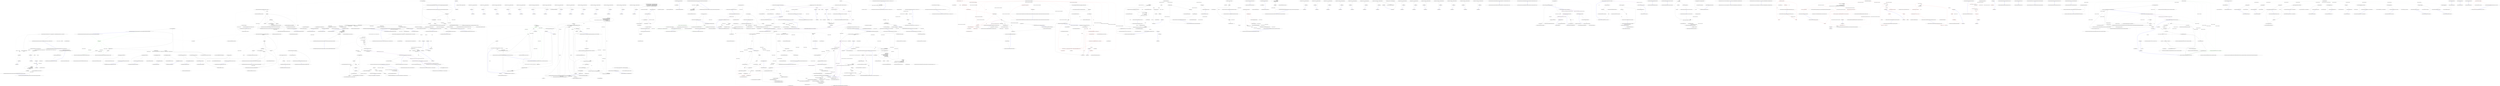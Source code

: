 digraph  {
n145 [label="Nancy.DefaultNancyBootstrapper", span=""];
n146 [label="System.Collections.Generic.IEnumerable<System.Func<System.Reflection.Assembly, bool>>", span=""];
n147 [label="System.Reflection.Assembly", span=""];
n148 [label=assembly, span=""];
n0 [label="Entry lambda expression", span="23-23", cluster="lambda expression"];
n1 [label="asm.FullName.StartsWith(''Microsoft.'', StringComparison.InvariantCulture)", span="23-23", cluster="lambda expression"];
n2 [label="Exit lambda expression", span="23-23", cluster="lambda expression"];
n3 [label="Entry string.StartsWith(string, System.StringComparison)", span="0-0", cluster="string.StartsWith(string, System.StringComparison)"];
n4 [label="Entry lambda expression", span="24-24", cluster="lambda expression"];
n5 [label="asm.FullName.StartsWith(''System.'', StringComparison.InvariantCulture)", span="24-24", cluster="lambda expression"];
n6 [label="Exit lambda expression", span="24-24", cluster="lambda expression"];
n7 [label="Entry lambda expression", span="25-25", cluster="lambda expression"];
n8 [label="asm.FullName.StartsWith(''System,'', StringComparison.InvariantCulture)", span="25-25", cluster="lambda expression"];
n9 [label="Exit lambda expression", span="25-25", cluster="lambda expression"];
n10 [label="Entry lambda expression", span="26-26", cluster="lambda expression"];
n11 [label="asm.FullName.StartsWith(''CR_ExtUnitTest'', StringComparison.InvariantCulture)", span="26-26", cluster="lambda expression"];
n12 [label="Exit lambda expression", span="26-26", cluster="lambda expression"];
n13 [label="Entry lambda expression", span="27-27", cluster="lambda expression"];
n14 [label="asm.FullName.StartsWith(''mscorlib,'', StringComparison.InvariantCulture)", span="27-27", cluster="lambda expression"];
n15 [label="Exit lambda expression", span="27-27", cluster="lambda expression"];
n16 [label="Entry lambda expression", span="28-28", cluster="lambda expression"];
n17 [label="asm.FullName.StartsWith(''CR_VSTest'', StringComparison.InvariantCulture)", span="28-28", cluster="lambda expression"];
n18 [label="Exit lambda expression", span="28-28", cluster="lambda expression"];
n19 [label="Entry lambda expression", span="29-29", cluster="lambda expression"];
n20 [label="asm.FullName.StartsWith(''DevExpress.CodeRush'', StringComparison.InvariantCulture)", span="29-29", cluster="lambda expression"];
n21 [label="Exit lambda expression", span="29-29", cluster="lambda expression"];
n22 [label="Entry lambda expression", span="30-30", cluster="lambda expression"];
n23 [label="asm.FullName.StartsWith(''IronPython'', StringComparison.InvariantCulture)", span="30-30", cluster="lambda expression"];
n24 [label="Exit lambda expression", span="30-30", cluster="lambda expression"];
n25 [label="Entry lambda expression", span="31-31", cluster="lambda expression"];
n26 [label="asm.FullName.StartsWith(''IronRuby'', StringComparison.InvariantCulture)", span="31-31", cluster="lambda expression"];
n27 [label="Exit lambda expression", span="31-31", cluster="lambda expression"];
n28 [label="Entry lambda expression", span="32-32", cluster="lambda expression"];
n29 [label="asm.FullName.StartsWith(''xunit'', StringComparison.InvariantCulture)", span="32-32", cluster="lambda expression"];
n30 [label="Exit lambda expression", span="32-32", cluster="lambda expression"];
n31 [label="Entry lambda expression", span="33-33", cluster="lambda expression"];
n32 [label="asm.FullName.StartsWith(''Nancy.Testing'', StringComparison.InvariantCulture)", span="33-33", cluster="lambda expression"];
n33 [label="Exit lambda expression", span="33-33", cluster="lambda expression"];
n34 [label="Entry lambda expression", span="34-34", cluster="lambda expression"];
n35 [label="asm.FullName.StartsWith(''MonoDevelop.NUnit'', StringComparison.InvariantCulture)", span="34-34", cluster="lambda expression"];
n36 [label="Exit lambda expression", span="34-34", cluster="lambda expression"];
n37 [label="Entry lambda expression", span="35-35", cluster="lambda expression"];
n38 [label="asm.FullName.StartsWith(''SMDiagnostics'', StringComparison.InvariantCulture)", span="35-35", cluster="lambda expression"];
n39 [label="Exit lambda expression", span="35-35", cluster="lambda expression"];
n40 [label="Entry lambda expression", span="36-36", cluster="lambda expression"];
n41 [label="asm.FullName.StartsWith(''CppCodeProvider'', StringComparison.InvariantCulture)", span="36-36", cluster="lambda expression"];
n42 [label="Exit lambda expression", span="36-36", cluster="lambda expression"];
n43 [label="Entry lambda expression", span="37-37", cluster="lambda expression"];
n44 [label="asm.FullName.StartsWith(''WebDev.WebHost40'', StringComparison.InvariantCulture)", span="37-37", cluster="lambda expression"];
n45 [label="Exit lambda expression", span="37-37", cluster="lambda expression"];
n46 [label="Entry Nancy.DefaultNancyBootstrapper.ConfigureApplicationContainer(Nancy.TinyIoc.TinyIoCContainer)", span="56-56", cluster="Nancy.DefaultNancyBootstrapper.ConfigureApplicationContainer(Nancy.TinyIoc.TinyIoCContainer)"];
n47 [label="AutoRegister(container, this.AutoRegisterIgnoredAssemblies)", span="58-58", cluster="Nancy.DefaultNancyBootstrapper.ConfigureApplicationContainer(Nancy.TinyIoc.TinyIoCContainer)"];
n48 [label="Exit Nancy.DefaultNancyBootstrapper.ConfigureApplicationContainer(Nancy.TinyIoc.TinyIoCContainer)", span="56-56", cluster="Nancy.DefaultNancyBootstrapper.ConfigureApplicationContainer(Nancy.TinyIoc.TinyIoCContainer)"];
n49 [label="Entry Nancy.DefaultNancyBootstrapper.AutoRegister(Nancy.TinyIoc.TinyIoCContainer, System.Collections.Generic.IEnumerable<System.Func<System.Reflection.Assembly, bool>>)", span="251-251", cluster="Nancy.DefaultNancyBootstrapper.AutoRegister(Nancy.TinyIoc.TinyIoCContainer, System.Collections.Generic.IEnumerable<System.Func<System.Reflection.Assembly, bool>>)"];
n50 [label="Entry Nancy.DefaultNancyBootstrapper.GetEngineInternal()", span="65-65", cluster="Nancy.DefaultNancyBootstrapper.GetEngineInternal()"];
n51 [label="return this.ApplicationContainer.Resolve<INancyEngine>();", span="67-67", cluster="Nancy.DefaultNancyBootstrapper.GetEngineInternal()"];
n52 [label="Exit Nancy.DefaultNancyBootstrapper.GetEngineInternal()", span="65-65", cluster="Nancy.DefaultNancyBootstrapper.GetEngineInternal()"];
n53 [label="Entry Nancy.TinyIoc.TinyIoCContainer.Resolve<ResolveType>()", span="1601-1601", cluster="Nancy.TinyIoc.TinyIoCContainer.Resolve<ResolveType>()"];
n54 [label="Entry Nancy.DefaultNancyBootstrapper.GetApplicationContainer()", span="74-74", cluster="Nancy.DefaultNancyBootstrapper.GetApplicationContainer()"];
n55 [label="return new TinyIoCContainer();", span="76-76", cluster="Nancy.DefaultNancyBootstrapper.GetApplicationContainer()"];
n56 [label="Exit Nancy.DefaultNancyBootstrapper.GetApplicationContainer()", span="74-74", cluster="Nancy.DefaultNancyBootstrapper.GetApplicationContainer()"];
n57 [label="Entry Nancy.TinyIoc.TinyIoCContainer.TinyIoCContainer()", span="3068-3068", cluster="Nancy.TinyIoc.TinyIoCContainer.TinyIoCContainer()"];
n58 [label="Entry Nancy.DefaultNancyBootstrapper.RegisterBootstrapperTypes(Nancy.TinyIoc.TinyIoCContainer)", span="85-85", cluster="Nancy.DefaultNancyBootstrapper.RegisterBootstrapperTypes(Nancy.TinyIoc.TinyIoCContainer)"];
n59 [label="applicationContainer.Register<INancyModuleCatalog>(this)", span="87-87", cluster="Nancy.DefaultNancyBootstrapper.RegisterBootstrapperTypes(Nancy.TinyIoc.TinyIoCContainer)"];
n60 [label="Exit Nancy.DefaultNancyBootstrapper.RegisterBootstrapperTypes(Nancy.TinyIoc.TinyIoCContainer)", span="85-85", cluster="Nancy.DefaultNancyBootstrapper.RegisterBootstrapperTypes(Nancy.TinyIoc.TinyIoCContainer)"];
n61 [label="Entry Nancy.TinyIoc.TinyIoCContainer.Register<RegisterType>(RegisterType)", span="1335-1335", cluster="Nancy.TinyIoc.TinyIoCContainer.Register<RegisterType>(RegisterType)"];
n62 [label="Entry Nancy.DefaultNancyBootstrapper.RegisterTypes(Nancy.TinyIoc.TinyIoCContainer, System.Collections.Generic.IEnumerable<Nancy.Bootstrapper.TypeRegistration>)", span="95-95", cluster="Nancy.DefaultNancyBootstrapper.RegisterTypes(Nancy.TinyIoc.TinyIoCContainer, System.Collections.Generic.IEnumerable<Nancy.Bootstrapper.TypeRegistration>)"];
n63 [label=typeRegistrations, span="97-97", cluster="Nancy.DefaultNancyBootstrapper.RegisterTypes(Nancy.TinyIoc.TinyIoCContainer, System.Collections.Generic.IEnumerable<Nancy.Bootstrapper.TypeRegistration>)"];
n66 [label="container.Register(typeRegistration.RegistrationType, typeRegistration.ImplementationType).AsMultiInstance()", span="102-102", cluster="Nancy.DefaultNancyBootstrapper.RegisterTypes(Nancy.TinyIoc.TinyIoCContainer, System.Collections.Generic.IEnumerable<Nancy.Bootstrapper.TypeRegistration>)"];
n68 [label="container.Register(typeRegistration.RegistrationType, typeRegistration.ImplementationType).AsSingleton()", span="105-105", cluster="Nancy.DefaultNancyBootstrapper.RegisterTypes(Nancy.TinyIoc.TinyIoCContainer, System.Collections.Generic.IEnumerable<Nancy.Bootstrapper.TypeRegistration>)"];
n64 [label="typeRegistration.Lifetime", span="99-99", cluster="Nancy.DefaultNancyBootstrapper.RegisterTypes(Nancy.TinyIoc.TinyIoCContainer, System.Collections.Generic.IEnumerable<Nancy.Bootstrapper.TypeRegistration>)"];
n72 [label="Exit Nancy.DefaultNancyBootstrapper.RegisterTypes(Nancy.TinyIoc.TinyIoCContainer, System.Collections.Generic.IEnumerable<Nancy.Bootstrapper.TypeRegistration>)", span="95-95", cluster="Nancy.DefaultNancyBootstrapper.RegisterTypes(Nancy.TinyIoc.TinyIoCContainer, System.Collections.Generic.IEnumerable<Nancy.Bootstrapper.TypeRegistration>)"];
n65 [label="Lifetime.Transient", span="101-101", cluster="Nancy.DefaultNancyBootstrapper.RegisterTypes(Nancy.TinyIoc.TinyIoCContainer, System.Collections.Generic.IEnumerable<Nancy.Bootstrapper.TypeRegistration>)"];
n67 [label="Lifetime.Singleton", span="104-104", cluster="Nancy.DefaultNancyBootstrapper.RegisterTypes(Nancy.TinyIoc.TinyIoCContainer, System.Collections.Generic.IEnumerable<Nancy.Bootstrapper.TypeRegistration>)"];
n69 [label="Lifetime.PerRequest", span="107-107", cluster="Nancy.DefaultNancyBootstrapper.RegisterTypes(Nancy.TinyIoc.TinyIoCContainer, System.Collections.Generic.IEnumerable<Nancy.Bootstrapper.TypeRegistration>)"];
n71 [label="throw new ArgumentOutOfRangeException();", span="111-111", cluster="Nancy.DefaultNancyBootstrapper.RegisterTypes(Nancy.TinyIoc.TinyIoCContainer, System.Collections.Generic.IEnumerable<Nancy.Bootstrapper.TypeRegistration>)"];
n70 [label="throw new InvalidOperationException(''Unable to directly register a per request lifetime.'');", span="108-108", cluster="Nancy.DefaultNancyBootstrapper.RegisterTypes(Nancy.TinyIoc.TinyIoCContainer, System.Collections.Generic.IEnumerable<Nancy.Bootstrapper.TypeRegistration>)"];
n73 [label="Entry Nancy.TinyIoc.TinyIoCContainer.Register(System.Type, System.Type)", span="1191-1191", cluster="Nancy.TinyIoc.TinyIoCContainer.Register(System.Type, System.Type)"];
n74 [label="Entry Nancy.TinyIoc.TinyIoCContainer.RegisterOptions.AsMultiInstance()", span="869-869", cluster="Nancy.TinyIoc.TinyIoCContainer.RegisterOptions.AsMultiInstance()"];
n75 [label="Entry Nancy.TinyIoc.TinyIoCContainer.RegisterOptions.AsSingleton()", span="854-854", cluster="Nancy.TinyIoc.TinyIoCContainer.RegisterOptions.AsSingleton()"];
n76 [label="Entry System.InvalidOperationException.InvalidOperationException(string)", span="0-0", cluster="System.InvalidOperationException.InvalidOperationException(string)"];
n77 [label="Entry System.ArgumentOutOfRangeException.ArgumentOutOfRangeException()", span="0-0", cluster="System.ArgumentOutOfRangeException.ArgumentOutOfRangeException()"];
n78 [label="Entry Nancy.DefaultNancyBootstrapper.RegisterCollectionTypes(Nancy.TinyIoc.TinyIoCContainer, System.Collections.Generic.IEnumerable<Nancy.Bootstrapper.CollectionTypeRegistration>)", span="122-122", cluster="Nancy.DefaultNancyBootstrapper.RegisterCollectionTypes(Nancy.TinyIoc.TinyIoCContainer, System.Collections.Generic.IEnumerable<Nancy.Bootstrapper.CollectionTypeRegistration>)"];
n79 [label=collectionTypeRegistrations, span="124-124", cluster="Nancy.DefaultNancyBootstrapper.RegisterCollectionTypes(Nancy.TinyIoc.TinyIoCContainer, System.Collections.Generic.IEnumerable<Nancy.Bootstrapper.CollectionTypeRegistration>)"];
n82 [label="container.RegisterMultiple(collectionTypeRegistration.RegistrationType, collectionTypeRegistration.ImplementationTypes).AsMultiInstance()", span="129-129", cluster="Nancy.DefaultNancyBootstrapper.RegisterCollectionTypes(Nancy.TinyIoc.TinyIoCContainer, System.Collections.Generic.IEnumerable<Nancy.Bootstrapper.CollectionTypeRegistration>)"];
n84 [label="container.RegisterMultiple(collectionTypeRegistration.RegistrationType, collectionTypeRegistration.ImplementationTypes).AsSingleton()", span="132-132", cluster="Nancy.DefaultNancyBootstrapper.RegisterCollectionTypes(Nancy.TinyIoc.TinyIoCContainer, System.Collections.Generic.IEnumerable<Nancy.Bootstrapper.CollectionTypeRegistration>)"];
n80 [label="collectionTypeRegistration.Lifetime", span="126-126", cluster="Nancy.DefaultNancyBootstrapper.RegisterCollectionTypes(Nancy.TinyIoc.TinyIoCContainer, System.Collections.Generic.IEnumerable<Nancy.Bootstrapper.CollectionTypeRegistration>)"];
n88 [label="Exit Nancy.DefaultNancyBootstrapper.RegisterCollectionTypes(Nancy.TinyIoc.TinyIoCContainer, System.Collections.Generic.IEnumerable<Nancy.Bootstrapper.CollectionTypeRegistration>)", span="122-122", cluster="Nancy.DefaultNancyBootstrapper.RegisterCollectionTypes(Nancy.TinyIoc.TinyIoCContainer, System.Collections.Generic.IEnumerable<Nancy.Bootstrapper.CollectionTypeRegistration>)"];
n81 [label="Lifetime.Transient", span="128-128", cluster="Nancy.DefaultNancyBootstrapper.RegisterCollectionTypes(Nancy.TinyIoc.TinyIoCContainer, System.Collections.Generic.IEnumerable<Nancy.Bootstrapper.CollectionTypeRegistration>)"];
n83 [label="Lifetime.Singleton", span="131-131", cluster="Nancy.DefaultNancyBootstrapper.RegisterCollectionTypes(Nancy.TinyIoc.TinyIoCContainer, System.Collections.Generic.IEnumerable<Nancy.Bootstrapper.CollectionTypeRegistration>)"];
n85 [label="Lifetime.PerRequest", span="134-134", cluster="Nancy.DefaultNancyBootstrapper.RegisterCollectionTypes(Nancy.TinyIoc.TinyIoCContainer, System.Collections.Generic.IEnumerable<Nancy.Bootstrapper.CollectionTypeRegistration>)"];
n87 [label="throw new ArgumentOutOfRangeException();", span="138-138", cluster="Nancy.DefaultNancyBootstrapper.RegisterCollectionTypes(Nancy.TinyIoc.TinyIoCContainer, System.Collections.Generic.IEnumerable<Nancy.Bootstrapper.CollectionTypeRegistration>)"];
n86 [label="throw new InvalidOperationException(''Unable to directly register a per request lifetime.'');", span="135-135", cluster="Nancy.DefaultNancyBootstrapper.RegisterCollectionTypes(Nancy.TinyIoc.TinyIoCContainer, System.Collections.Generic.IEnumerable<Nancy.Bootstrapper.CollectionTypeRegistration>)"];
n89 [label="Entry Nancy.TinyIoc.TinyIoCContainer.RegisterMultiple(System.Type, System.Collections.Generic.IEnumerable<System.Type>)", span="1439-1439", cluster="Nancy.TinyIoc.TinyIoCContainer.RegisterMultiple(System.Type, System.Collections.Generic.IEnumerable<System.Type>)"];
n91 [label="Entry Nancy.TinyIoc.TinyIoCContainer.MultiRegisterOptions.AsSingleton()", span="983-983", cluster="Nancy.TinyIoc.TinyIoCContainer.MultiRegisterOptions.AsSingleton()"];
n90 [label="Entry Nancy.TinyIoc.TinyIoCContainer.MultiRegisterOptions.AsMultiInstance()", span="994-994", cluster="Nancy.TinyIoc.TinyIoCContainer.MultiRegisterOptions.AsMultiInstance()"];
n92 [label="Entry Nancy.DefaultNancyBootstrapper.RegisterRequestContainerModules(Nancy.TinyIoc.TinyIoCContainer, System.Collections.Generic.IEnumerable<Nancy.Bootstrapper.ModuleRegistration>)", span="148-148", cluster="Nancy.DefaultNancyBootstrapper.RegisterRequestContainerModules(Nancy.TinyIoc.TinyIoCContainer, System.Collections.Generic.IEnumerable<Nancy.Bootstrapper.ModuleRegistration>)"];
n93 [label=moduleRegistrationTypes, span="150-150", cluster="Nancy.DefaultNancyBootstrapper.RegisterRequestContainerModules(Nancy.TinyIoc.TinyIoCContainer, System.Collections.Generic.IEnumerable<Nancy.Bootstrapper.ModuleRegistration>)"];
n94 [label="container.Register(\r\n                    typeof(INancyModule),\r\n                    moduleRegistrationType.ModuleType,\r\n                    moduleRegistrationType.ModuleType.FullName).\r\n                    AsSingleton()", span="152-156", cluster="Nancy.DefaultNancyBootstrapper.RegisterRequestContainerModules(Nancy.TinyIoc.TinyIoCContainer, System.Collections.Generic.IEnumerable<Nancy.Bootstrapper.ModuleRegistration>)"];
n95 [label="Exit Nancy.DefaultNancyBootstrapper.RegisterRequestContainerModules(Nancy.TinyIoc.TinyIoCContainer, System.Collections.Generic.IEnumerable<Nancy.Bootstrapper.ModuleRegistration>)", span="148-148", cluster="Nancy.DefaultNancyBootstrapper.RegisterRequestContainerModules(Nancy.TinyIoc.TinyIoCContainer, System.Collections.Generic.IEnumerable<Nancy.Bootstrapper.ModuleRegistration>)"];
n96 [label="Entry Nancy.TinyIoc.TinyIoCContainer.Register(System.Type, System.Type, string)", span="1203-1203", cluster="Nancy.TinyIoc.TinyIoCContainer.Register(System.Type, System.Type, string)"];
n97 [label="Entry Nancy.DefaultNancyBootstrapper.RegisterInstances(Nancy.TinyIoc.TinyIoCContainer, System.Collections.Generic.IEnumerable<Nancy.Bootstrapper.InstanceRegistration>)", span="165-165", cluster="Nancy.DefaultNancyBootstrapper.RegisterInstances(Nancy.TinyIoc.TinyIoCContainer, System.Collections.Generic.IEnumerable<Nancy.Bootstrapper.InstanceRegistration>)"];
n98 [label=instanceRegistrations, span="167-167", cluster="Nancy.DefaultNancyBootstrapper.RegisterInstances(Nancy.TinyIoc.TinyIoCContainer, System.Collections.Generic.IEnumerable<Nancy.Bootstrapper.InstanceRegistration>)"];
n99 [label="container.Register(\r\n                    instanceRegistration.RegistrationType,\r\n                    instanceRegistration.Implementation)", span="169-171", cluster="Nancy.DefaultNancyBootstrapper.RegisterInstances(Nancy.TinyIoc.TinyIoCContainer, System.Collections.Generic.IEnumerable<Nancy.Bootstrapper.InstanceRegistration>)"];
n100 [label="Exit Nancy.DefaultNancyBootstrapper.RegisterInstances(Nancy.TinyIoc.TinyIoCContainer, System.Collections.Generic.IEnumerable<Nancy.Bootstrapper.InstanceRegistration>)", span="165-165", cluster="Nancy.DefaultNancyBootstrapper.RegisterInstances(Nancy.TinyIoc.TinyIoCContainer, System.Collections.Generic.IEnumerable<Nancy.Bootstrapper.InstanceRegistration>)"];
n101 [label="Entry Nancy.TinyIoc.TinyIoCContainer.Register(System.Type, object)", span="1214-1214", cluster="Nancy.TinyIoc.TinyIoCContainer.Register(System.Type, object)"];
n102 [label="Entry Nancy.DefaultNancyBootstrapper.CreateRequestContainer(Nancy.NancyContext)", span="180-180", cluster="Nancy.DefaultNancyBootstrapper.CreateRequestContainer(Nancy.NancyContext)"];
n103 [label="return this.ApplicationContainer.GetChildContainer();", span="182-182", cluster="Nancy.DefaultNancyBootstrapper.CreateRequestContainer(Nancy.NancyContext)"];
n104 [label="Exit Nancy.DefaultNancyBootstrapper.CreateRequestContainer(Nancy.NancyContext)", span="180-180", cluster="Nancy.DefaultNancyBootstrapper.CreateRequestContainer(Nancy.NancyContext)"];
n105 [label="Entry Nancy.TinyIoc.TinyIoCContainer.GetChildContainer()", span="1044-1044", cluster="Nancy.TinyIoc.TinyIoCContainer.GetChildContainer()"];
n106 [label="Entry Nancy.DefaultNancyBootstrapper.GetDiagnostics()", span="189-189", cluster="Nancy.DefaultNancyBootstrapper.GetDiagnostics()"];
n107 [label="return this.ApplicationContainer.Resolve<IDiagnostics>();", span="191-191", cluster="Nancy.DefaultNancyBootstrapper.GetDiagnostics()"];
n108 [label="Exit Nancy.DefaultNancyBootstrapper.GetDiagnostics()", span="189-189", cluster="Nancy.DefaultNancyBootstrapper.GetDiagnostics()"];
n109 [label="Entry Nancy.DefaultNancyBootstrapper.GetApplicationStartupTasks()", span="198-198", cluster="Nancy.DefaultNancyBootstrapper.GetApplicationStartupTasks()"];
n110 [label="return this.ApplicationContainer.ResolveAll<IApplicationStartup>(false);", span="200-200", cluster="Nancy.DefaultNancyBootstrapper.GetApplicationStartupTasks()"];
n111 [label="Exit Nancy.DefaultNancyBootstrapper.GetApplicationStartupTasks()", span="198-198", cluster="Nancy.DefaultNancyBootstrapper.GetApplicationStartupTasks()"];
n112 [label="Entry Nancy.TinyIoc.TinyIoCContainer.ResolveAll<ResolveType>(bool)", span="2352-2352", cluster="Nancy.TinyIoc.TinyIoCContainer.ResolveAll<ResolveType>(bool)"];
n113 [label="Entry Nancy.DefaultNancyBootstrapper.RegisterAndGetRequestStartupTasks(Nancy.TinyIoc.TinyIoCContainer, System.Type[])", span="207-207", cluster="Nancy.DefaultNancyBootstrapper.RegisterAndGetRequestStartupTasks(Nancy.TinyIoc.TinyIoCContainer, System.Type[])"];
n114 [label="container.RegisterMultiple(typeof(IRequestStartup), requestStartupTypes)", span="209-209", cluster="Nancy.DefaultNancyBootstrapper.RegisterAndGetRequestStartupTasks(Nancy.TinyIoc.TinyIoCContainer, System.Type[])"];
n115 [label="return container.ResolveAll<IRequestStartup>(false);", span="211-211", cluster="Nancy.DefaultNancyBootstrapper.RegisterAndGetRequestStartupTasks(Nancy.TinyIoc.TinyIoCContainer, System.Type[])"];
n116 [label="Exit Nancy.DefaultNancyBootstrapper.RegisterAndGetRequestStartupTasks(Nancy.TinyIoc.TinyIoCContainer, System.Type[])", span="207-207", cluster="Nancy.DefaultNancyBootstrapper.RegisterAndGetRequestStartupTasks(Nancy.TinyIoc.TinyIoCContainer, System.Type[])"];
n117 [label="Entry Nancy.DefaultNancyBootstrapper.GetRegistrationTasks()", span="218-218", cluster="Nancy.DefaultNancyBootstrapper.GetRegistrationTasks()"];
n118 [label="return this.ApplicationContainer.ResolveAll<IRegistrations>(false);", span="220-220", cluster="Nancy.DefaultNancyBootstrapper.GetRegistrationTasks()"];
n119 [label="Exit Nancy.DefaultNancyBootstrapper.GetRegistrationTasks()", span="218-218", cluster="Nancy.DefaultNancyBootstrapper.GetRegistrationTasks()"];
n120 [label="Entry Nancy.DefaultNancyBootstrapper.GetAllModules(Nancy.TinyIoc.TinyIoCContainer)", span="228-228", cluster="Nancy.DefaultNancyBootstrapper.GetAllModules(Nancy.TinyIoc.TinyIoCContainer)"];
n121 [label="var nancyModules = container.ResolveAll<INancyModule>(false)", span="230-230", cluster="Nancy.DefaultNancyBootstrapper.GetAllModules(Nancy.TinyIoc.TinyIoCContainer)"];
n122 [label="return nancyModules;", span="231-231", cluster="Nancy.DefaultNancyBootstrapper.GetAllModules(Nancy.TinyIoc.TinyIoCContainer)"];
n123 [label="Exit Nancy.DefaultNancyBootstrapper.GetAllModules(Nancy.TinyIoc.TinyIoCContainer)", span="228-228", cluster="Nancy.DefaultNancyBootstrapper.GetAllModules(Nancy.TinyIoc.TinyIoCContainer)"];
n124 [label="Entry Nancy.DefaultNancyBootstrapper.GetModule(Nancy.TinyIoc.TinyIoCContainer, System.Type)", span="240-240", cluster="Nancy.DefaultNancyBootstrapper.GetModule(Nancy.TinyIoc.TinyIoCContainer, System.Type)"];
n125 [label="container.Register(typeof(INancyModule), moduleType)", span="242-242", cluster="Nancy.DefaultNancyBootstrapper.GetModule(Nancy.TinyIoc.TinyIoCContainer, System.Type)"];
n126 [label="return container.Resolve<INancyModule>();", span="244-244", cluster="Nancy.DefaultNancyBootstrapper.GetModule(Nancy.TinyIoc.TinyIoCContainer, System.Type)"];
n127 [label="Exit Nancy.DefaultNancyBootstrapper.GetModule(Nancy.TinyIoc.TinyIoCContainer, System.Type)", span="240-240", cluster="Nancy.DefaultNancyBootstrapper.GetModule(Nancy.TinyIoc.TinyIoCContainer, System.Type)"];
n128 [label="var assembly = typeof(NancyEngine).Assembly", span="253-253", cluster="Nancy.DefaultNancyBootstrapper.AutoRegister(Nancy.TinyIoc.TinyIoCContainer, System.Collections.Generic.IEnumerable<System.Func<System.Reflection.Assembly, bool>>)"];
n129 [label="container.AutoRegister(AppDomain.CurrentDomain.GetAssemblies().Where(a => !ignoredAssemblies.Any(ia => ia(a))), DuplicateImplementationActions.RegisterMultiple, t => t.Assembly != assembly)", span="255-255", cluster="Nancy.DefaultNancyBootstrapper.AutoRegister(Nancy.TinyIoc.TinyIoCContainer, System.Collections.Generic.IEnumerable<System.Func<System.Reflection.Assembly, bool>>)"];
n135 [label="!ignoredAssemblies.Any(ia => ia(a))", span="255-255", cluster="lambda expression"];
n143 [label="t.Assembly != assembly", span="255-255", cluster="lambda expression"];
n130 [label="Exit Nancy.DefaultNancyBootstrapper.AutoRegister(Nancy.TinyIoc.TinyIoCContainer, System.Collections.Generic.IEnumerable<System.Func<System.Reflection.Assembly, bool>>)", span="251-251", cluster="Nancy.DefaultNancyBootstrapper.AutoRegister(Nancy.TinyIoc.TinyIoCContainer, System.Collections.Generic.IEnumerable<System.Func<System.Reflection.Assembly, bool>>)"];
n131 [label="Entry System.AppDomain.GetAssemblies()", span="0-0", cluster="System.AppDomain.GetAssemblies()"];
n132 [label="Entry Unk.Where", span="", cluster="Unk.Where"];
n133 [label="Entry Unk.AutoRegister", span="", cluster="Unk.AutoRegister"];
n134 [label="Entry lambda expression", span="255-255", cluster="lambda expression"];
n142 [label="Entry lambda expression", span="255-255", cluster="lambda expression"];
n139 [label="ia(a)", span="255-255", cluster="lambda expression"];
n136 [label="Exit lambda expression", span="255-255", cluster="lambda expression"];
n137 [label="Entry Unk.Any", span="", cluster="Unk.Any"];
n138 [label="Entry lambda expression", span="255-255", cluster="lambda expression"];
n140 [label="Exit lambda expression", span="255-255", cluster="lambda expression"];
n141 [label="Entry System.Func<T, TResult>.Invoke(T)", span="0-0", cluster="System.Func<T, TResult>.Invoke(T)"];
n144 [label="Exit lambda expression", span="255-255", cluster="lambda expression"];
d26 [label="var nodeWrappers = Asserts.Exactly(query, expectedNumberOfOccurrences)", span="61-61", cluster="Nancy.Testing.AssertExtensions.ShouldExistExactly(Nancy.Testing.QueryWrapper, int)", color=green, community=0];
d25 [label="Entry Nancy.Testing.AssertExtensions.ShouldExistExactly(Nancy.Testing.QueryWrapper, int)", span="59-59", cluster="Nancy.Testing.AssertExtensions.ShouldExistExactly(Nancy.Testing.QueryWrapper, int)"];
d27 [label="return new AndConnector<QueryWrapper>(nodeWrappers as QueryWrapper);", span="62-62", cluster="Nancy.Testing.AssertExtensions.ShouldExistExactly(Nancy.Testing.QueryWrapper, int)"];
d29 [label="Entry Nancy.Testing.Asserts.Exactly<T>(System.Collections.Generic.IEnumerable<T>, int)", span="126-126", cluster="Nancy.Testing.Asserts.Exactly<T>(System.Collections.Generic.IEnumerable<T>, int)"];
d28 [label="Exit Nancy.Testing.AssertExtensions.ShouldExistExactly(Nancy.Testing.QueryWrapper, int)", span="59-59", cluster="Nancy.Testing.AssertExtensions.ShouldExistExactly(Nancy.Testing.QueryWrapper, int)"];
d5 [label="Entry Nancy.Testing.AndConnector<TSource>.AndConnector(TSource)", span="14-14", cluster="Nancy.Testing.AndConnector<TSource>.AndConnector(TSource)"];
d2 [label="return new AndConnector<NodeWrapper>(node);", span="17-17", cluster="Nancy.Testing.AssertExtensions.ShouldExist(Nancy.Testing.NodeWrapper)"];
d9 [label="return new AndConnector<QueryWrapper>(query);", span="30-30", cluster="Nancy.Testing.AssertExtensions.ShouldExist(Nancy.Testing.QueryWrapper)"];
d17 [label="return new AndConnector<QueryWrapper>(query);", span="44-44", cluster="Nancy.Testing.AssertExtensions.ShouldNotExist(Nancy.Testing.QueryWrapper)"];
d22 [label="return new AndConnector<NodeWrapper>(Asserts.Single(query));", span="52-52", cluster="Nancy.Testing.AssertExtensions.ShouldExistOnce(Nancy.Testing.QueryWrapper)"];
d32 [label="return new AndConnector<NodeWrapper>(node);", span="72-72", cluster="Nancy.Testing.AssertExtensions.ShouldBeOfClass(Nancy.Testing.NodeWrapper, string)"];
d39 [label="return new AndConnector<QueryWrapper>(query);", span="87-87", cluster="Nancy.Testing.AssertExtensions.ShouldBeOfClass(Nancy.Testing.QueryWrapper, string)"];
d45 [label="return new AndConnector<NodeWrapper>(node);", span="97-97", cluster="Nancy.Testing.AssertExtensions.ShouldContain(Nancy.Testing.NodeWrapper, string, System.StringComparison)"];
d55 [label="return new AndConnector<QueryWrapper>(query);", span="118-118", cluster="Nancy.Testing.AssertExtensions.AllShouldContain(Nancy.Testing.QueryWrapper, string, System.StringComparison)"];
d69 [label="return new AndConnector<QueryWrapper>(query);", span="130-130", cluster="Nancy.Testing.AssertExtensions.AnyShouldContain(Nancy.Testing.QueryWrapper, string, System.StringComparison)"];
d80 [label="return new AndConnector<NodeWrapper>(node);", span="140-140", cluster="Nancy.Testing.AssertExtensions.ShouldContainAttribute(Nancy.Testing.NodeWrapper, string)"];
d86 [label="return new AndConnector<NodeWrapper>(node);", span="150-150", cluster="Nancy.Testing.AssertExtensions.ShouldContainAttribute(Nancy.Testing.NodeWrapper, string, string, System.StringComparison)"];
d93 [label="return new AndConnector<QueryWrapper>(query);", span="165-165", cluster="Nancy.Testing.AssertExtensions.ShouldContainAttribute(Nancy.Testing.QueryWrapper, string)"];
d100 [label="return new AndConnector<QueryWrapper>(query);", span="180-180", cluster="Nancy.Testing.AssertExtensions.ShouldContainAttribute(Nancy.Testing.QueryWrapper, string, string, System.StringComparison)"];
d0 [label="Entry Nancy.Testing.AssertExtensions.ShouldExist(Nancy.Testing.NodeWrapper)", span="13-13", cluster="Nancy.Testing.AssertExtensions.ShouldExist(Nancy.Testing.NodeWrapper)"];
d1 [label="Asserts.NotNull(node)", span="15-15", cluster="Nancy.Testing.AssertExtensions.ShouldExist(Nancy.Testing.NodeWrapper)"];
d3 [label="Exit Nancy.Testing.AssertExtensions.ShouldExist(Nancy.Testing.NodeWrapper)", span="13-13", cluster="Nancy.Testing.AssertExtensions.ShouldExist(Nancy.Testing.NodeWrapper)"];
d6 [label="Entry Nancy.Testing.AssertExtensions.ShouldExist(Nancy.Testing.QueryWrapper)", span="23-23", cluster="Nancy.Testing.AssertExtensions.ShouldExist(Nancy.Testing.QueryWrapper)"];
d7 [label="!query.Any()", span="25-25", cluster="Nancy.Testing.AssertExtensions.ShouldExist(Nancy.Testing.QueryWrapper)"];
d10 [label="Exit Nancy.Testing.AssertExtensions.ShouldExist(Nancy.Testing.QueryWrapper)", span="23-23", cluster="Nancy.Testing.AssertExtensions.ShouldExist(Nancy.Testing.QueryWrapper)"];
d13 [label="Entry Nancy.Testing.AssertExtensions.ShouldNotExist(Nancy.Testing.QueryWrapper)", span="36-36", cluster="Nancy.Testing.AssertExtensions.ShouldNotExist(Nancy.Testing.QueryWrapper)"];
d14 [label="query.Any()", span="38-38", cluster="Nancy.Testing.AssertExtensions.ShouldNotExist(Nancy.Testing.QueryWrapper)"];
d18 [label="Exit Nancy.Testing.AssertExtensions.ShouldNotExist(Nancy.Testing.QueryWrapper)", span="36-36", cluster="Nancy.Testing.AssertExtensions.ShouldNotExist(Nancy.Testing.QueryWrapper)"];
d21 [label="Entry Nancy.Testing.AssertExtensions.ShouldExistOnce(Nancy.Testing.QueryWrapper)", span="50-50", cluster="Nancy.Testing.AssertExtensions.ShouldExistOnce(Nancy.Testing.QueryWrapper)"];
d23 [label="Exit Nancy.Testing.AssertExtensions.ShouldExistOnce(Nancy.Testing.QueryWrapper)", span="50-50", cluster="Nancy.Testing.AssertExtensions.ShouldExistOnce(Nancy.Testing.QueryWrapper)"];
d24 [label="Entry Nancy.Testing.Asserts.Single<T>(System.Collections.Generic.IEnumerable<T>)", span="106-106", cluster="Nancy.Testing.Asserts.Single<T>(System.Collections.Generic.IEnumerable<T>)"];
d30 [label="Entry Nancy.Testing.AssertExtensions.ShouldBeOfClass(Nancy.Testing.NodeWrapper, string)", span="68-68", cluster="Nancy.Testing.AssertExtensions.ShouldBeOfClass(Nancy.Testing.NodeWrapper, string)"];
d31 [label="Asserts.Equal(className, node.Attributes[''class''])", span="70-70", cluster="Nancy.Testing.AssertExtensions.ShouldBeOfClass(Nancy.Testing.NodeWrapper, string)"];
d33 [label="Exit Nancy.Testing.AssertExtensions.ShouldBeOfClass(Nancy.Testing.NodeWrapper, string)", span="68-68", cluster="Nancy.Testing.AssertExtensions.ShouldBeOfClass(Nancy.Testing.NodeWrapper, string)"];
d35 [label="Entry Nancy.Testing.AssertExtensions.ShouldBeOfClass(Nancy.Testing.QueryWrapper, string)", span="78-78", cluster="Nancy.Testing.AssertExtensions.ShouldBeOfClass(Nancy.Testing.QueryWrapper, string)"];
d37 [label=query, span="82-82", cluster="Nancy.Testing.AssertExtensions.ShouldBeOfClass(Nancy.Testing.QueryWrapper, string)"];
d40 [label="Exit Nancy.Testing.AssertExtensions.ShouldBeOfClass(Nancy.Testing.QueryWrapper, string)", span="78-78", cluster="Nancy.Testing.AssertExtensions.ShouldBeOfClass(Nancy.Testing.QueryWrapper, string)"];
d43 [label="Entry Nancy.Testing.AssertExtensions.ShouldContain(Nancy.Testing.NodeWrapper, string, System.StringComparison)", span="93-93", cluster="Nancy.Testing.AssertExtensions.ShouldContain(Nancy.Testing.NodeWrapper, string, System.StringComparison)"];
d44 [label="Asserts.Contains(contents, node.InnerText, comparisonType)", span="95-95", cluster="Nancy.Testing.AssertExtensions.ShouldContain(Nancy.Testing.NodeWrapper, string, System.StringComparison)"];
d46 [label="Exit Nancy.Testing.AssertExtensions.ShouldContain(Nancy.Testing.NodeWrapper, string, System.StringComparison)", span="93-93", cluster="Nancy.Testing.AssertExtensions.ShouldContain(Nancy.Testing.NodeWrapper, string, System.StringComparison)"];
d52 [label="Entry Nancy.Testing.AssertExtensions.AllShouldContain(Nancy.Testing.QueryWrapper, string, System.StringComparison)", span="112-112", cluster="Nancy.Testing.AssertExtensions.AllShouldContain(Nancy.Testing.QueryWrapper, string, System.StringComparison)"];
d54 [label="Asserts.All(contents, query.Select(x => x.InnerText), x => x.IndexOf(contents, comparisonType) >= 0)", span="116-116", cluster="Nancy.Testing.AssertExtensions.AllShouldContain(Nancy.Testing.QueryWrapper, string, System.StringComparison)"];
d56 [label="Exit Nancy.Testing.AssertExtensions.AllShouldContain(Nancy.Testing.QueryWrapper, string, System.StringComparison)", span="112-112", cluster="Nancy.Testing.AssertExtensions.AllShouldContain(Nancy.Testing.QueryWrapper, string, System.StringComparison)"];
d66 [label="Entry Nancy.Testing.AssertExtensions.AnyShouldContain(Nancy.Testing.QueryWrapper, string, System.StringComparison)", span="124-124", cluster="Nancy.Testing.AssertExtensions.AnyShouldContain(Nancy.Testing.QueryWrapper, string, System.StringComparison)"];
d68 [label="Asserts.Any(contents, query.Select(x => x.InnerText), x => x.IndexOf(contents, comparisonType) >= 0)", span="128-128", cluster="Nancy.Testing.AssertExtensions.AnyShouldContain(Nancy.Testing.QueryWrapper, string, System.StringComparison)"];
d70 [label="Exit Nancy.Testing.AssertExtensions.AnyShouldContain(Nancy.Testing.QueryWrapper, string, System.StringComparison)", span="124-124", cluster="Nancy.Testing.AssertExtensions.AnyShouldContain(Nancy.Testing.QueryWrapper, string, System.StringComparison)"];
d78 [label="Entry Nancy.Testing.AssertExtensions.ShouldContainAttribute(Nancy.Testing.NodeWrapper, string)", span="136-136", cluster="Nancy.Testing.AssertExtensions.ShouldContainAttribute(Nancy.Testing.NodeWrapper, string)"];
d79 [label="Asserts.True(node.HasAttribute(name))", span="138-138", cluster="Nancy.Testing.AssertExtensions.ShouldContainAttribute(Nancy.Testing.NodeWrapper, string)"];
d81 [label="Exit Nancy.Testing.AssertExtensions.ShouldContainAttribute(Nancy.Testing.NodeWrapper, string)", span="136-136", cluster="Nancy.Testing.AssertExtensions.ShouldContainAttribute(Nancy.Testing.NodeWrapper, string)"];
d84 [label="Entry Nancy.Testing.AssertExtensions.ShouldContainAttribute(Nancy.Testing.NodeWrapper, string, string, System.StringComparison)", span="146-146", cluster="Nancy.Testing.AssertExtensions.ShouldContainAttribute(Nancy.Testing.NodeWrapper, string, string, System.StringComparison)"];
d85 [label="Asserts.Equal(value, node.Attributes[name], comparisonType)", span="148-148", cluster="Nancy.Testing.AssertExtensions.ShouldContainAttribute(Nancy.Testing.NodeWrapper, string, string, System.StringComparison)"];
d87 [label="Exit Nancy.Testing.AssertExtensions.ShouldContainAttribute(Nancy.Testing.NodeWrapper, string, string, System.StringComparison)", span="146-146", cluster="Nancy.Testing.AssertExtensions.ShouldContainAttribute(Nancy.Testing.NodeWrapper, string, string, System.StringComparison)"];
d89 [label="Entry Nancy.Testing.AssertExtensions.ShouldContainAttribute(Nancy.Testing.QueryWrapper, string)", span="156-156", cluster="Nancy.Testing.AssertExtensions.ShouldContainAttribute(Nancy.Testing.QueryWrapper, string)"];
d91 [label=query, span="160-160", cluster="Nancy.Testing.AssertExtensions.ShouldContainAttribute(Nancy.Testing.QueryWrapper, string)"];
d94 [label="Exit Nancy.Testing.AssertExtensions.ShouldContainAttribute(Nancy.Testing.QueryWrapper, string)", span="156-156", cluster="Nancy.Testing.AssertExtensions.ShouldContainAttribute(Nancy.Testing.QueryWrapper, string)"];
d96 [label="Entry Nancy.Testing.AssertExtensions.ShouldContainAttribute(Nancy.Testing.QueryWrapper, string, string, System.StringComparison)", span="171-171", cluster="Nancy.Testing.AssertExtensions.ShouldContainAttribute(Nancy.Testing.QueryWrapper, string, string, System.StringComparison)"];
d98 [label=query, span="175-175", cluster="Nancy.Testing.AssertExtensions.ShouldContainAttribute(Nancy.Testing.QueryWrapper, string, string, System.StringComparison)"];
d101 [label="Exit Nancy.Testing.AssertExtensions.ShouldContainAttribute(Nancy.Testing.QueryWrapper, string, string, System.StringComparison)", span="171-171", cluster="Nancy.Testing.AssertExtensions.ShouldContainAttribute(Nancy.Testing.QueryWrapper, string, string, System.StringComparison)"];
d4 [label="Entry Nancy.Testing.Asserts.NotNull(object)", span="79-79", cluster="Nancy.Testing.Asserts.NotNull(object)"];
d8 [label="throw new AssertException(''The selector did not match any elements in the document.'');", span="27-27", cluster="Nancy.Testing.AssertExtensions.ShouldExist(Nancy.Testing.QueryWrapper)"];
d11 [label="Entry System.Collections.Generic.IEnumerable<TSource>.Any<TSource>()", span="0-0", cluster="System.Collections.Generic.IEnumerable<TSource>.Any<TSource>()"];
d15 [label="var message = string.Format(''The selector matched {0} element(s) in the document.'', query.Count())", span="40-40", cluster="Nancy.Testing.AssertExtensions.ShouldNotExist(Nancy.Testing.QueryWrapper)"];
d16 [label="throw new AssertException(message);", span="41-41", cluster="Nancy.Testing.AssertExtensions.ShouldNotExist(Nancy.Testing.QueryWrapper)"];
d34 [label="Entry Nancy.Testing.Asserts.Equal<T>(T, T)", span="52-52", cluster="Nancy.Testing.Asserts.Equal<T>(T, T)"];
d36 [label="query.ShouldExist()", span="80-80", cluster="Nancy.Testing.AssertExtensions.ShouldBeOfClass(Nancy.Testing.QueryWrapper, string)"];
d38 [label="node.ShouldBeOfClass(className)", span="84-84", cluster="Nancy.Testing.AssertExtensions.ShouldBeOfClass(Nancy.Testing.QueryWrapper, string)"];
d47 [label="Entry Nancy.Testing.Asserts.Contains(string, string, System.StringComparison)", span="44-44", cluster="Nancy.Testing.Asserts.Contains(string, string, System.StringComparison)"];
d53 [label="query.ShouldExist()", span="114-114", cluster="Nancy.Testing.AssertExtensions.AllShouldContain(Nancy.Testing.QueryWrapper, string, System.StringComparison)"];
d63 [label="x.IndexOf(contents, comparisonType) >= 0", span="116-116", cluster="lambda expression"];
d57 [label="Entry Unk.Select", span="", cluster="Unk.Select"];
d58 [label="Entry Unk.All", span="", cluster="Unk.All"];
d59 [label="Entry lambda expression", span="116-116", cluster="lambda expression"];
d62 [label="Entry lambda expression", span="116-116", cluster="lambda expression"];
d67 [label="query.ShouldExist()", span="126-126", cluster="Nancy.Testing.AssertExtensions.AnyShouldContain(Nancy.Testing.QueryWrapper, string, System.StringComparison)"];
d76 [label="x.IndexOf(contents, comparisonType) >= 0", span="128-128", cluster="lambda expression"];
d71 [label="Entry Unk.Any", span="", cluster="Unk.Any"];
d72 [label="Entry lambda expression", span="128-128", cluster="lambda expression"];
d75 [label="Entry lambda expression", span="128-128", cluster="lambda expression"];
d82 [label="Entry Nancy.Testing.NodeWrapper.HasAttribute(string)", span="26-26", cluster="Nancy.Testing.NodeWrapper.HasAttribute(string)"];
d83 [label="Entry Nancy.Testing.Asserts.True(bool)", span="146-146", cluster="Nancy.Testing.Asserts.True(bool)"];
d88 [label="Entry Nancy.Testing.Asserts.Equal(string, string, System.StringComparison)", span="63-63", cluster="Nancy.Testing.Asserts.Equal(string, string, System.StringComparison)"];
d90 [label="query.ShouldExist()", span="158-158", cluster="Nancy.Testing.AssertExtensions.ShouldContainAttribute(Nancy.Testing.QueryWrapper, string)"];
d92 [label="node.ShouldContainAttribute(name)", span="162-162", cluster="Nancy.Testing.AssertExtensions.ShouldContainAttribute(Nancy.Testing.QueryWrapper, string)"];
d97 [label="query.ShouldExist()", span="173-173", cluster="Nancy.Testing.AssertExtensions.ShouldContainAttribute(Nancy.Testing.QueryWrapper, string, string, System.StringComparison)"];
d99 [label="node.ShouldContainAttribute(name, value)", span="177-177", cluster="Nancy.Testing.AssertExtensions.ShouldContainAttribute(Nancy.Testing.QueryWrapper, string, string, System.StringComparison)"];
d12 [label="Entry Nancy.Testing.AssertException.AssertException(string)", span="21-21", cluster="Nancy.Testing.AssertException.AssertException(string)"];
d19 [label="Entry System.Collections.Generic.IEnumerable<TSource>.Count<TSource>()", span="0-0", cluster="System.Collections.Generic.IEnumerable<TSource>.Count<TSource>()"];
d20 [label="Entry string.Format(string, object)", span="0-0", cluster="string.Format(string, object)"];
d41 [label="Entry Nancy.Testing.QueryWrapper.ShouldExist()", span="23-23", cluster="Nancy.Testing.QueryWrapper.ShouldExist()"];
d42 [label="Entry Nancy.Testing.NodeWrapper.ShouldBeOfClass(string)", span="68-68", cluster="Nancy.Testing.NodeWrapper.ShouldBeOfClass(string)"];
d103 [label=string, span=""];
d104 [label="System.StringComparison", span=""];
d64 [label="Exit lambda expression", span="116-116", cluster="lambda expression"];
d65 [label="Entry string.IndexOf(string, System.StringComparison)", span="0-0", cluster="string.IndexOf(string, System.StringComparison)"];
d61 [label="Exit lambda expression", span="116-116", cluster="lambda expression"];
d60 [label="x.InnerText", span="116-116", cluster="lambda expression"];
d105 [label=string, span=""];
d106 [label="System.StringComparison", span=""];
d77 [label="Exit lambda expression", span="128-128", cluster="lambda expression"];
d74 [label="Exit lambda expression", span="128-128", cluster="lambda expression"];
d73 [label="x.InnerText", span="128-128", cluster="lambda expression"];
d95 [label="Entry Nancy.Testing.NodeWrapper.ShouldContainAttribute(string)", span="136-136", cluster="Nancy.Testing.NodeWrapper.ShouldContainAttribute(string)"];
d102 [label="Entry Nancy.Testing.NodeWrapper.ShouldContainAttribute(string, string, System.StringComparison)", span="146-146", cluster="Nancy.Testing.NodeWrapper.ShouldContainAttribute(string, string, System.StringComparison)"];
m0_8 [label="Entry Nancy.ViewEngines.Razor.AttributeValue.implicit operator Nancy.ViewEngines.Razor.AttributeValue(System.Tuple<System.Tuple<string, int>, System.Tuple<string, int>, bool>)", span="28-28", cluster="Nancy.ViewEngines.Razor.AttributeValue.implicit operator Nancy.ViewEngines.Razor.AttributeValue(System.Tuple<System.Tuple<string, int>, System.Tuple<string, int>, bool>)", file="AttributeValue.cs"];
m0_9 [label="return new AttributeValue(\r\n                value.Item1, new Tuple<object, int>(value.Item2.Item1, value.Item2.Item2), value.Item3);", span="30-31", cluster="Nancy.ViewEngines.Razor.AttributeValue.implicit operator Nancy.ViewEngines.Razor.AttributeValue(System.Tuple<System.Tuple<string, int>, System.Tuple<string, int>, bool>)", file="AttributeValue.cs"];
m0_10 [label="Exit Nancy.ViewEngines.Razor.AttributeValue.implicit operator Nancy.ViewEngines.Razor.AttributeValue(System.Tuple<System.Tuple<string, int>, System.Tuple<string, int>, bool>)", span="28-28", cluster="Nancy.ViewEngines.Razor.AttributeValue.implicit operator Nancy.ViewEngines.Razor.AttributeValue(System.Tuple<System.Tuple<string, int>, System.Tuple<string, int>, bool>)", file="AttributeValue.cs"];
m0_0 [label="Entry Nancy.ViewEngines.Razor.AttributeValue.AttributeValue(System.Tuple<string, int>, System.Tuple<object, int>, bool)", span="16-16", cluster="Nancy.ViewEngines.Razor.AttributeValue.AttributeValue(System.Tuple<string, int>, System.Tuple<object, int>, bool)", file="AttributeValue.cs"];
m0_1 [label="this.Prefix = prefix", span="18-18", cluster="Nancy.ViewEngines.Razor.AttributeValue.AttributeValue(System.Tuple<string, int>, System.Tuple<object, int>, bool)", file="AttributeValue.cs"];
m0_2 [label="this.Value = value", span="19-19", cluster="Nancy.ViewEngines.Razor.AttributeValue.AttributeValue(System.Tuple<string, int>, System.Tuple<object, int>, bool)", file="AttributeValue.cs"];
m0_3 [label="this.IsLiteral = isLiteral", span="20-20", cluster="Nancy.ViewEngines.Razor.AttributeValue.AttributeValue(System.Tuple<string, int>, System.Tuple<object, int>, bool)", file="AttributeValue.cs"];
m0_4 [label="Exit Nancy.ViewEngines.Razor.AttributeValue.AttributeValue(System.Tuple<string, int>, System.Tuple<object, int>, bool)", span="16-16", cluster="Nancy.ViewEngines.Razor.AttributeValue.AttributeValue(System.Tuple<string, int>, System.Tuple<object, int>, bool)", file="AttributeValue.cs"];
m0_5 [label="Entry Nancy.ViewEngines.Razor.AttributeValue.implicit operator Nancy.ViewEngines.Razor.AttributeValue(System.Tuple<System.Tuple<string, int>, System.Tuple<object, int>, bool>)", span="23-23", cluster="Nancy.ViewEngines.Razor.AttributeValue.implicit operator Nancy.ViewEngines.Razor.AttributeValue(System.Tuple<System.Tuple<string, int>, System.Tuple<object, int>, bool>)", file="AttributeValue.cs"];
m0_6 [label="return new AttributeValue(value.Item1, value.Item2, value.Item3);", span="25-25", cluster="Nancy.ViewEngines.Razor.AttributeValue.implicit operator Nancy.ViewEngines.Razor.AttributeValue(System.Tuple<System.Tuple<string, int>, System.Tuple<object, int>, bool>)", file="AttributeValue.cs"];
m0_7 [label="Exit Nancy.ViewEngines.Razor.AttributeValue.implicit operator Nancy.ViewEngines.Razor.AttributeValue(System.Tuple<System.Tuple<string, int>, System.Tuple<object, int>, bool>)", span="23-23", cluster="Nancy.ViewEngines.Razor.AttributeValue.implicit operator Nancy.ViewEngines.Razor.AttributeValue(System.Tuple<System.Tuple<string, int>, System.Tuple<object, int>, bool>)", file="AttributeValue.cs"];
m0_11 [label="Entry System.Tuple<T1, T2>.Tuple(T1, T2)", span="0-0", cluster="System.Tuple<T1, T2>.Tuple(T1, T2)", file="AttributeValue.cs"];
m0_12 [label="Nancy.ViewEngines.Razor.AttributeValue", span="", file="AttributeValue.cs"];
m1_63 [label="Entry string.Trim(params char[])", span="0-0", cluster="string.Trim(params char[])", file="CaptureNodeWithMultipleParameters.cs"];
m1_19 [label="Entry Nancy.Routing.Trie.Nodes.CaptureNodeWithMultipleParameters.Match(string)", span="72-72", cluster="Nancy.Routing.Trie.Nodes.CaptureNodeWithMultipleParameters.Match(string)", file="CaptureNodeWithMultipleParameters.cs"];
m1_20 [label="var match = SegmentMatch.NoMatch", span="74-74", cluster="Nancy.Routing.Trie.Nodes.CaptureNodeWithMultipleParameters.Match(string)", file="CaptureNodeWithMultipleParameters.cs"];
m1_22 [label="regex.IsMatch(segment)", span="77-77", cluster="Nancy.Routing.Trie.Nodes.CaptureNodeWithMultipleParameters.Match(string)", file="CaptureNodeWithMultipleParameters.cs"];
m1_24 [label="var regexMatch = regex.Match(segment)", span="80-80", cluster="Nancy.Routing.Trie.Nodes.CaptureNodeWithMultipleParameters.Match(string)", file="CaptureNodeWithMultipleParameters.cs"];
m1_21 [label="var regex = new Regex(this.builtRegex, StaticConfiguration.CaseSensitive ? RegexOptions.None : RegexOptions.IgnoreCase)", span="75-75", cluster="Nancy.Routing.Trie.Nodes.CaptureNodeWithMultipleParameters.Match(string)", file="CaptureNodeWithMultipleParameters.cs"];
m1_33 [label="return match;", span="94-94", cluster="Nancy.Routing.Trie.Nodes.CaptureNodeWithMultipleParameters.Match(string)", file="CaptureNodeWithMultipleParameters.cs"];
m1_23 [label="match = new SegmentMatch(true)", span="79-79", cluster="Nancy.Routing.Trie.Nodes.CaptureNodeWithMultipleParameters.Match(string)", file="CaptureNodeWithMultipleParameters.cs"];
m1_27 [label="match.CapturedParameters.Add(this.parameterNames[i - 1], regexMatch.Groups[i].Value)", span="83-83", cluster="Nancy.Routing.Trie.Nodes.CaptureNodeWithMultipleParameters.Match(string)", color=red, community=0, file="CaptureNodeWithMultipleParameters.cs"];
m1_25 [label="var i = 1", span="81-81", cluster="Nancy.Routing.Trie.Nodes.CaptureNodeWithMultipleParameters.Match(string)", file="CaptureNodeWithMultipleParameters.cs"];
m1_26 [label="i < regexMatch.Groups.Count", span="81-81", cluster="Nancy.Routing.Trie.Nodes.CaptureNodeWithMultipleParameters.Match(string)", file="CaptureNodeWithMultipleParameters.cs"];
m1_30 [label="routeSegmentConstraint == null || !routeSegmentConstraint.GetMatch(this.constraints[i - 1], regexMatch.Groups[i].Value, this.parameterNames[i - 1]).Matches", span="87-87", cluster="Nancy.Routing.Trie.Nodes.CaptureNodeWithMultipleParameters.Match(string)", color=red, community=0, file="CaptureNodeWithMultipleParameters.cs"];
m1_28 [label="!string.IsNullOrEmpty(this.constraints[i - 1])", span="84-84", cluster="Nancy.Routing.Trie.Nodes.CaptureNodeWithMultipleParameters.Match(string)", color=red, community=0, file="CaptureNodeWithMultipleParameters.cs"];
m1_29 [label="var routeSegmentConstraint = this.routeSegmentConstraints.FirstOrDefault(x => x.Matches(constraints[i-1]))", span="86-86", cluster="Nancy.Routing.Trie.Nodes.CaptureNodeWithMultipleParameters.Match(string)", color=red, community=0, file="CaptureNodeWithMultipleParameters.cs"];
m1_32 [label="i++", span="81-81", cluster="Nancy.Routing.Trie.Nodes.CaptureNodeWithMultipleParameters.Match(string)", file="CaptureNodeWithMultipleParameters.cs"];
m1_31 [label="return SegmentMatch.NoMatch;", span="89-89", cluster="Nancy.Routing.Trie.Nodes.CaptureNodeWithMultipleParameters.Match(string)", color=red, community=0, file="CaptureNodeWithMultipleParameters.cs"];
m1_34 [label="Exit Nancy.Routing.Trie.Nodes.CaptureNodeWithMultipleParameters.Match(string)", span="72-72", cluster="Nancy.Routing.Trie.Nodes.CaptureNodeWithMultipleParameters.Match(string)", file="CaptureNodeWithMultipleParameters.cs"];
m1_4 [label="Entry Nancy.Routing.Trie.Nodes.CaptureNodeWithMultipleParameters.ExtractParameterNames()", span="100-100", cluster="Nancy.Routing.Trie.Nodes.CaptureNodeWithMultipleParameters.ExtractParameterNames()", file="CaptureNodeWithMultipleParameters.cs"];
m1_47 [label="var matches = MatchRegex.Matches(this.RouteDefinitionSegment)", span="102-102", cluster="Nancy.Routing.Trie.Nodes.CaptureNodeWithMultipleParameters.ExtractParameterNames()", file="CaptureNodeWithMultipleParameters.cs"];
m1_48 [label="this.BuildRegex(AssertStart)", span="103-103", cluster="Nancy.Routing.Trie.Nodes.CaptureNodeWithMultipleParameters.ExtractParameterNames()", file="CaptureNodeWithMultipleParameters.cs"];
m1_49 [label=matches, span="104-104", cluster="Nancy.Routing.Trie.Nodes.CaptureNodeWithMultipleParameters.ExtractParameterNames()", file="CaptureNodeWithMultipleParameters.cs"];
m1_50 [label="IsParameterCapture(match)", span="106-106", cluster="Nancy.Routing.Trie.Nodes.CaptureNodeWithMultipleParameters.ExtractParameterNames()", file="CaptureNodeWithMultipleParameters.cs"];
m1_59 [label="this.BuildRegex(AssertEnd)", span="126-126", cluster="Nancy.Routing.Trie.Nodes.CaptureNodeWithMultipleParameters.ExtractParameterNames()", file="CaptureNodeWithMultipleParameters.cs"];
m1_51 [label="match.Value.Contains('':'')", span="108-108", cluster="Nancy.Routing.Trie.Nodes.CaptureNodeWithMultipleParameters.ExtractParameterNames()", color=red, community=0, file="CaptureNodeWithMultipleParameters.cs"];
m1_52 [label="var segmentSplit = match.Value.Trim('{', '}').Split(':')", span="110-110", cluster="Nancy.Routing.Trie.Nodes.CaptureNodeWithMultipleParameters.ExtractParameterNames()", color=red, community=0, file="CaptureNodeWithMultipleParameters.cs"];
m1_55 [label="this.parameterNames.Add(match.Value.Trim('{', '}'))", span="116-116", cluster="Nancy.Routing.Trie.Nodes.CaptureNodeWithMultipleParameters.ExtractParameterNames()", color=red, community=0, file="CaptureNodeWithMultipleParameters.cs"];
m1_58 [label="this.BuildRegex(Regex.Escape(match.Value))", span="123-123", cluster="Nancy.Routing.Trie.Nodes.CaptureNodeWithMultipleParameters.ExtractParameterNames()", file="CaptureNodeWithMultipleParameters.cs"];
m1_53 [label="this.parameterNames.Add(segmentSplit[0])", span="111-111", cluster="Nancy.Routing.Trie.Nodes.CaptureNodeWithMultipleParameters.ExtractParameterNames()", color=red, community=0, file="CaptureNodeWithMultipleParameters.cs"];
m1_54 [label="this.constraints.Add(segmentSplit[1])", span="112-112", cluster="Nancy.Routing.Trie.Nodes.CaptureNodeWithMultipleParameters.ExtractParameterNames()", color=red, community=0, file="CaptureNodeWithMultipleParameters.cs"];
m1_56 [label="this.constraints.Add(string.Empty)", span="117-117", cluster="Nancy.Routing.Trie.Nodes.CaptureNodeWithMultipleParameters.ExtractParameterNames()", color=red, community=0, file="CaptureNodeWithMultipleParameters.cs"];
m1_57 [label="this.BuildRegex(MatchParameter)", span="119-119", cluster="Nancy.Routing.Trie.Nodes.CaptureNodeWithMultipleParameters.ExtractParameterNames()", file="CaptureNodeWithMultipleParameters.cs"];
m1_60 [label="Exit Nancy.Routing.Trie.Nodes.CaptureNodeWithMultipleParameters.ExtractParameterNames()", span="100-100", cluster="Nancy.Routing.Trie.Nodes.CaptureNodeWithMultipleParameters.ExtractParameterNames()", file="CaptureNodeWithMultipleParameters.cs"];
m1_38 [label="Entry System.Text.RegularExpressions.Regex.Match(string)", span="0-0", cluster="System.Text.RegularExpressions.Regex.Match(string)", file="CaptureNodeWithMultipleParameters.cs"];
m1_62 [label="Entry string.Contains(string)", span="0-0", cluster="string.Contains(string)", file="CaptureNodeWithMultipleParameters.cs"];
m1_17 [label="Entry string.StartsWith(string)", span="0-0", cluster="string.StartsWith(string)", file="CaptureNodeWithMultipleParameters.cs"];
m1_10 [label="Entry System.Collections.Generic.IEnumerable<TSource>.Count<TSource>(System.Func<TSource, bool>)", span="0-0", cluster="System.Collections.Generic.IEnumerable<TSource>.Count<TSource>(System.Func<TSource, bool>)", file="CaptureNodeWithMultipleParameters.cs"];
m1_9 [label="Entry System.Collections.IEnumerable.Cast<TResult>()", span="0-0", cluster="System.Collections.IEnumerable.Cast<TResult>()", file="CaptureNodeWithMultipleParameters.cs"];
m1_14 [label="Entry Nancy.Routing.Trie.Nodes.CaptureNodeWithMultipleParameters.IsParameterCapture(System.Text.RegularExpressions.Capture)", span="54-54", cluster="Nancy.Routing.Trie.Nodes.CaptureNodeWithMultipleParameters.IsParameterCapture(System.Text.RegularExpressions.Capture)", file="CaptureNodeWithMultipleParameters.cs"];
m1_15 [label="return match.Value.StartsWith(''{'') && match.Value.EndsWith(''}'');", span="56-56", cluster="Nancy.Routing.Trie.Nodes.CaptureNodeWithMultipleParameters.IsParameterCapture(System.Text.RegularExpressions.Capture)", file="CaptureNodeWithMultipleParameters.cs"];
m1_16 [label="Exit Nancy.Routing.Trie.Nodes.CaptureNodeWithMultipleParameters.IsParameterCapture(System.Text.RegularExpressions.Capture)", span="54-54", cluster="Nancy.Routing.Trie.Nodes.CaptureNodeWithMultipleParameters.IsParameterCapture(System.Text.RegularExpressions.Capture)", file="CaptureNodeWithMultipleParameters.cs"];
m1_18 [label="Entry string.EndsWith(string)", span="0-0", cluster="string.EndsWith(string)", file="CaptureNodeWithMultipleParameters.cs"];
m1_37 [label="Entry Nancy.Routing.Trie.SegmentMatch.SegmentMatch(bool)", span="26-26", cluster="Nancy.Routing.Trie.SegmentMatch.SegmentMatch(bool)", file="CaptureNodeWithMultipleParameters.cs"];
m1_5 [label="Entry Nancy.Routing.Trie.Nodes.CaptureNodeWithMultipleParameters.IsMatch(string)", span="49-49", cluster="Nancy.Routing.Trie.Nodes.CaptureNodeWithMultipleParameters.IsMatch(string)", file="CaptureNodeWithMultipleParameters.cs"];
m1_6 [label="return MatchRegex.Matches(segment).Cast<Group>().Count(g => g.Value != string.Empty) > 1;", span="51-51", cluster="Nancy.Routing.Trie.Nodes.CaptureNodeWithMultipleParameters.IsMatch(string)", file="CaptureNodeWithMultipleParameters.cs"];
m1_7 [label="Exit Nancy.Routing.Trie.Nodes.CaptureNodeWithMultipleParameters.IsMatch(string)", span="49-49", cluster="Nancy.Routing.Trie.Nodes.CaptureNodeWithMultipleParameters.IsMatch(string)", file="CaptureNodeWithMultipleParameters.cs"];
m1_8 [label="Entry System.Text.RegularExpressions.Regex.Matches(string)", span="0-0", cluster="System.Text.RegularExpressions.Regex.Matches(string)", file="CaptureNodeWithMultipleParameters.cs"];
m1_40 [label="Entry string.IsNullOrEmpty(string)", span="0-0", cluster="string.IsNullOrEmpty(string)", file="CaptureNodeWithMultipleParameters.cs"];
m1_42 [label="Entry Unk.GetMatch", span="", cluster="Unk.GetMatch", file="CaptureNodeWithMultipleParameters.cs"];
m1_43 [label="Entry lambda expression", span="86-86", cluster="lambda expression", file="CaptureNodeWithMultipleParameters.cs"];
m1_11 [label="Entry lambda expression", span="51-51", cluster="lambda expression", file="CaptureNodeWithMultipleParameters.cs"];
m1_12 [label="g.Value != string.Empty", span="51-51", cluster="lambda expression", file="CaptureNodeWithMultipleParameters.cs"];
m1_13 [label="Exit lambda expression", span="51-51", cluster="lambda expression", file="CaptureNodeWithMultipleParameters.cs"];
m1_44 [label="x.Matches(constraints[i-1])", span="86-86", cluster="lambda expression", color=red, community=0, file="CaptureNodeWithMultipleParameters.cs"];
m1_45 [label="Exit lambda expression", span="86-86", cluster="lambda expression", file="CaptureNodeWithMultipleParameters.cs"];
m1_0 [label="Entry Nancy.Routing.Trie.Nodes.CaptureNodeWithMultipleParameters.CaptureNodeWithMultipleParameters(Nancy.Routing.Trie.Nodes.TrieNode, string, Nancy.Routing.Trie.ITrieNodeFactory, System.Collections.Generic.IEnumerable<Nancy.Routing.Constraints.IRouteSegmentConstraint>)", span="37-37", cluster="Nancy.Routing.Trie.Nodes.CaptureNodeWithMultipleParameters.CaptureNodeWithMultipleParameters(Nancy.Routing.Trie.Nodes.TrieNode, string, Nancy.Routing.Trie.ITrieNodeFactory, System.Collections.Generic.IEnumerable<Nancy.Routing.Constraints.IRouteSegmentConstraint>)", file="CaptureNodeWithMultipleParameters.cs"];
m1_1 [label="this.routeSegmentConstraints = routeSegmentConstraints", span="40-40", cluster="Nancy.Routing.Trie.Nodes.CaptureNodeWithMultipleParameters.CaptureNodeWithMultipleParameters(Nancy.Routing.Trie.Nodes.TrieNode, string, Nancy.Routing.Trie.ITrieNodeFactory, System.Collections.Generic.IEnumerable<Nancy.Routing.Constraints.IRouteSegmentConstraint>)", color=red, community=0, file="CaptureNodeWithMultipleParameters.cs"];
m1_2 [label="this.ExtractParameterNames()", span="41-41", cluster="Nancy.Routing.Trie.Nodes.CaptureNodeWithMultipleParameters.CaptureNodeWithMultipleParameters(Nancy.Routing.Trie.Nodes.TrieNode, string, Nancy.Routing.Trie.ITrieNodeFactory, System.Collections.Generic.IEnumerable<Nancy.Routing.Constraints.IRouteSegmentConstraint>)", file="CaptureNodeWithMultipleParameters.cs"];
m1_3 [label="Exit Nancy.Routing.Trie.Nodes.CaptureNodeWithMultipleParameters.CaptureNodeWithMultipleParameters(Nancy.Routing.Trie.Nodes.TrieNode, string, Nancy.Routing.Trie.ITrieNodeFactory, System.Collections.Generic.IEnumerable<Nancy.Routing.Constraints.IRouteSegmentConstraint>)", span="37-37", cluster="Nancy.Routing.Trie.Nodes.CaptureNodeWithMultipleParameters.CaptureNodeWithMultipleParameters(Nancy.Routing.Trie.Nodes.TrieNode, string, Nancy.Routing.Trie.ITrieNodeFactory, System.Collections.Generic.IEnumerable<Nancy.Routing.Constraints.IRouteSegmentConstraint>)", file="CaptureNodeWithMultipleParameters.cs"];
m1_41 [label="Entry Unk.FirstOrDefault", span="", cluster="Unk.FirstOrDefault", file="CaptureNodeWithMultipleParameters.cs"];
m1_46 [label="Entry Nancy.Routing.Constraints.IRouteSegmentConstraint.Matches(string)", span="14-14", cluster="Nancy.Routing.Constraints.IRouteSegmentConstraint.Matches(string)", file="CaptureNodeWithMultipleParameters.cs"];
m1_64 [label="Entry string.Split(params char[])", span="0-0", cluster="string.Split(params char[])", file="CaptureNodeWithMultipleParameters.cs"];
m1_35 [label="Entry System.Text.RegularExpressions.Regex.Regex(string, System.Text.RegularExpressions.RegexOptions)", span="0-0", cluster="System.Text.RegularExpressions.Regex.Regex(string, System.Text.RegularExpressions.RegexOptions)", file="CaptureNodeWithMultipleParameters.cs"];
m1_36 [label="Entry System.Text.RegularExpressions.Regex.IsMatch(string)", span="0-0", cluster="System.Text.RegularExpressions.Regex.IsMatch(string)", file="CaptureNodeWithMultipleParameters.cs"];
m1_61 [label="Entry Nancy.Routing.Trie.Nodes.CaptureNodeWithMultipleParameters.BuildRegex(string)", span="129-129", cluster="Nancy.Routing.Trie.Nodes.CaptureNodeWithMultipleParameters.BuildRegex(string)", file="CaptureNodeWithMultipleParameters.cs"];
m1_67 [label="this.builtRegex += regexSegment", span="131-131", cluster="Nancy.Routing.Trie.Nodes.CaptureNodeWithMultipleParameters.BuildRegex(string)", file="CaptureNodeWithMultipleParameters.cs"];
m1_68 [label="Exit Nancy.Routing.Trie.Nodes.CaptureNodeWithMultipleParameters.BuildRegex(string)", span="129-129", cluster="Nancy.Routing.Trie.Nodes.CaptureNodeWithMultipleParameters.BuildRegex(string)", file="CaptureNodeWithMultipleParameters.cs"];
m1_65 [label="Entry System.Collections.Generic.List<T>.Add(T)", span="0-0", cluster="System.Collections.Generic.List<T>.Add(T)", file="CaptureNodeWithMultipleParameters.cs"];
m1_66 [label="Entry System.Text.RegularExpressions.Regex.Escape(string)", span="0-0", cluster="System.Text.RegularExpressions.Regex.Escape(string)", file="CaptureNodeWithMultipleParameters.cs"];
m1_39 [label="Entry System.Collections.Generic.IDictionary<TKey, TValue>.Add(TKey, TValue)", span="0-0", cluster="System.Collections.Generic.IDictionary<TKey, TValue>.Add(TKey, TValue)", file="CaptureNodeWithMultipleParameters.cs"];
m1_69 [label="Nancy.Routing.Trie.Nodes.CaptureNodeWithMultipleParameters", span="", file="CaptureNodeWithMultipleParameters.cs"];
m1_70 [label=i, span="", file="CaptureNodeWithMultipleParameters.cs"];
m2_72 [label="long contentLength", span="154-154", cluster="Nancy.Hosting.Wcf.NancyWcfGenericService.GetExpectedRequestLength(System.Collections.Generic.IDictionary<string, System.Collections.Generic.IEnumerable<string>>)", file="DefaultNancyAspNetBootstrapper.cs"];
m2_49 [label="Lifetime.PerRequest", span="158-158", cluster="Nancy.Hosting.Aspnet.DefaultNancyAspNetBootstrapper.RegisterTypes(Nancy.TinyIoc.TinyIoCContainer, System.Collections.Generic.IEnumerable<Nancy.Bootstrapper.TypeRegistration>)", file="DefaultNancyAspNetBootstrapper.cs"];
m2_77 [label="Entry Nancy.TinyIoc.TinyIoCContainer.Register(System.Type, System.Type, string)", span="1203-1203", cluster="Nancy.TinyIoc.TinyIoCContainer.Register(System.Type, System.Type, string)", file="DefaultNancyAspNetBootstrapper.cs"];
m2_58 [label="Entry Unk.FirstOrDefault", span="", cluster="Unk.FirstOrDefault", file="DefaultNancyAspNetBootstrapper.cs"];
m2_59 [label="Entry Request.cstr", span="", cluster="Request.cstr", color=green, community=0, file="DefaultNancyAspNetBootstrapper.cs"];
m2_62 [label="c is X509CertificateClaimSet", span="117-117", cluster="lambda expression", file="DefaultNancyAspNetBootstrapper.cs"];
m2_64 [label="Entry Nancy.Hosting.Wcf.NancyWcfGenericService.GetExpectedRequestLength(System.Collections.Generic.IDictionary<string, System.Collections.Generic.IEnumerable<string>>)", span="134-134", cluster="Nancy.Hosting.Wcf.NancyWcfGenericService.GetExpectedRequestLength(System.Collections.Generic.IDictionary<string, System.Collections.Generic.IEnumerable<string>>)", file="DefaultNancyAspNetBootstrapper.cs"];
m2_66 [label="return 0;", span="138-138", cluster="Nancy.Hosting.Wcf.NancyWcfGenericService.GetExpectedRequestLength(System.Collections.Generic.IDictionary<string, System.Collections.Generic.IEnumerable<string>>)", file="DefaultNancyAspNetBootstrapper.cs"];
m2_60 [label="Entry Nancy.IO.RequestStream.FromStream(System.IO.Stream, long, bool)", span="273-273", cluster="Nancy.IO.RequestStream.FromStream(System.IO.Stream, long, bool)", file="DefaultNancyAspNetBootstrapper.cs"];
m2_61 [label="Entry lambda expression", span="117-117", cluster="lambda expression", file="DefaultNancyAspNetBootstrapper.cs"];
m2_63 [label="Exit lambda expression", span="117-117", cluster="lambda expression", file="DefaultNancyAspNetBootstrapper.cs"];
m2_65 [label="incomingHeaders == null", span="136-136", cluster="Nancy.Hosting.Wcf.NancyWcfGenericService.GetExpectedRequestLength(System.Collections.Generic.IDictionary<string, System.Collections.Generic.IEnumerable<string>>)", file="DefaultNancyAspNetBootstrapper.cs"];
m2_67 [label="!incomingHeaders.ContainsKey(''Content-Length'')", span="141-141", cluster="Nancy.Hosting.Wcf.NancyWcfGenericService.GetExpectedRequestLength(System.Collections.Generic.IDictionary<string, System.Collections.Generic.IEnumerable<string>>)", file="DefaultNancyAspNetBootstrapper.cs"];
m2_68 [label="return 0;", span="143-143", cluster="Nancy.Hosting.Wcf.NancyWcfGenericService.GetExpectedRequestLength(System.Collections.Generic.IDictionary<string, System.Collections.Generic.IEnumerable<string>>)", file="DefaultNancyAspNetBootstrapper.cs"];
m2_30 [label="Entry Nancy.Hosting.Wcf.NancyWcfGenericService.CreateNancyRequestFromIncomingWebRequest(IncomingWebRequestContext, System.IO.Stream, OperationContext)", span="78-78", cluster="Nancy.Hosting.Wcf.NancyWcfGenericService.CreateNancyRequestFromIncomingWebRequest(IncomingWebRequestContext, System.IO.Stream, OperationContext)", file="DefaultNancyAspNetBootstrapper.cs"];
m2_31 [label="string ip = null", span="80-80", cluster="Nancy.Hosting.Wcf.NancyWcfGenericService.CreateNancyRequestFromIncomingWebRequest(IncomingWebRequestContext, System.IO.Stream, OperationContext)", file="DefaultNancyAspNetBootstrapper.cs"];
m2_35 [label="var baseUri =\r\n                GetUrlAndPathComponents(webRequest.UriTemplateMatch.BaseUri)", span="88-89", cluster="Nancy.Hosting.Wcf.NancyWcfGenericService.CreateNancyRequestFromIncomingWebRequest(IncomingWebRequestContext, System.IO.Stream, OperationContext)", file="DefaultNancyAspNetBootstrapper.cs"];
m2_38 [label="var relativeUri =\r\n                baseUri.MakeRelativeUri(GetUrlAndPathComponents(webRequest.UriTemplateMatch.RequestUri))", span="96-97", cluster="Nancy.Hosting.Wcf.NancyWcfGenericService.CreateNancyRequestFromIncomingWebRequest(IncomingWebRequestContext, System.IO.Stream, OperationContext)", file="DefaultNancyAspNetBootstrapper.cs"];
m2_39 [label="var expectedRequestLength =\r\n                GetExpectedRequestLength(webRequest.Headers.ToDictionary())", span="99-100", cluster="Nancy.Hosting.Wcf.NancyWcfGenericService.CreateNancyRequestFromIncomingWebRequest(IncomingWebRequestContext, System.IO.Stream, OperationContext)", file="DefaultNancyAspNetBootstrapper.cs"];
m2_40 [label="var nancyUrl = new Url {\r\n                BasePath = webRequest.UriTemplateMatch.BaseUri.AbsolutePath,\r\n                Scheme = webRequest.UriTemplateMatch.RequestUri.Scheme,\r\n                HostName = webRequest.UriTemplateMatch.BaseUri.Host,\r\n                Port = webRequest.UriTemplateMatch.RequestUri.IsDefaultPort ? null : (int?)webRequest.UriTemplateMatch.RequestUri.Port,                    \r\n                Path = string.Concat(''/'', relativeUri),\r\n                Query = webRequest.UriTemplateMatch.RequestUri.Query\r\n            }", span="102-109", cluster="Nancy.Hosting.Wcf.NancyWcfGenericService.CreateNancyRequestFromIncomingWebRequest(IncomingWebRequestContext, System.IO.Stream, OperationContext)", file="DefaultNancyAspNetBootstrapper.cs"];
m2_42 [label="Entry Nancy.Hosting.Aspnet.DefaultNancyAspNetBootstrapper.RegisterTypes(Nancy.TinyIoc.TinyIoCContainer, System.Collections.Generic.IEnumerable<Nancy.Bootstrapper.TypeRegistration>)", span="146-146", cluster="Nancy.Hosting.Aspnet.DefaultNancyAspNetBootstrapper.RegisterTypes(Nancy.TinyIoc.TinyIoCContainer, System.Collections.Generic.IEnumerable<Nancy.Bootstrapper.TypeRegistration>)", file="DefaultNancyAspNetBootstrapper.cs"];
m2_43 [label=typeRegistrations, span="148-148", cluster="Nancy.Hosting.Aspnet.DefaultNancyAspNetBootstrapper.RegisterTypes(Nancy.TinyIoc.TinyIoCContainer, System.Collections.Generic.IEnumerable<Nancy.Bootstrapper.TypeRegistration>)", file="DefaultNancyAspNetBootstrapper.cs"];
m2_46 [label="container.Register(typeRegistration.RegistrationType, typeRegistration.ImplementationType).AsMultiInstance()", span="153-153", cluster="Nancy.Hosting.Aspnet.DefaultNancyAspNetBootstrapper.RegisterTypes(Nancy.TinyIoc.TinyIoCContainer, System.Collections.Generic.IEnumerable<Nancy.Bootstrapper.TypeRegistration>)", file="DefaultNancyAspNetBootstrapper.cs"];
m2_32 [label="object remoteEndpointProperty", span="82-82", cluster="Nancy.Hosting.Wcf.NancyWcfGenericService.CreateNancyRequestFromIncomingWebRequest(IncomingWebRequestContext, System.IO.Stream, OperationContext)", file="DefaultNancyAspNetBootstrapper.cs"];
m2_33 [label="OperationContext.Current.IncomingMessageProperties.TryGetValue(RemoteEndpointMessageProperty.Name, out remoteEndpointProperty)", span="83-83", cluster="Nancy.Hosting.Wcf.NancyWcfGenericService.CreateNancyRequestFromIncomingWebRequest(IncomingWebRequestContext, System.IO.Stream, OperationContext)", file="DefaultNancyAspNetBootstrapper.cs"];
m2_34 [label="ip = ((RemoteEndpointMessageProperty)remoteEndpointProperty).Address", span="85-85", cluster="Nancy.Hosting.Wcf.NancyWcfGenericService.CreateNancyRequestFromIncomingWebRequest(IncomingWebRequestContext, System.IO.Stream, OperationContext)", file="DefaultNancyAspNetBootstrapper.cs"];
m2_36 [label="!baseUri.OriginalString.EndsWith(''/'')", span="91-91", cluster="Nancy.Hosting.Wcf.NancyWcfGenericService.CreateNancyRequestFromIncomingWebRequest(IncomingWebRequestContext, System.IO.Stream, OperationContext)", file="DefaultNancyAspNetBootstrapper.cs"];
m2_37 [label="baseUri = new Uri(string.Concat(baseUri.OriginalString, ''/''))", span="93-93", cluster="Nancy.Hosting.Wcf.NancyWcfGenericService.CreateNancyRequestFromIncomingWebRequest(IncomingWebRequestContext, System.IO.Stream, OperationContext)", file="DefaultNancyAspNetBootstrapper.cs"];
m2_41 [label="byte[] certificate = null", span="111-111", cluster="Nancy.Hosting.Wcf.NancyWcfGenericService.CreateNancyRequestFromIncomingWebRequest(IncomingWebRequestContext, System.IO.Stream, OperationContext)", file="DefaultNancyAspNetBootstrapper.cs"];
m2_44 [label="typeRegistration.Lifetime", span="150-150", cluster="Nancy.Hosting.Aspnet.DefaultNancyAspNetBootstrapper.RegisterTypes(Nancy.TinyIoc.TinyIoCContainer, System.Collections.Generic.IEnumerable<Nancy.Bootstrapper.TypeRegistration>)", file="DefaultNancyAspNetBootstrapper.cs"];
m2_45 [label="Lifetime.Transient", span="152-152", cluster="Nancy.Hosting.Aspnet.DefaultNancyAspNetBootstrapper.RegisterTypes(Nancy.TinyIoc.TinyIoCContainer, System.Collections.Generic.IEnumerable<Nancy.Bootstrapper.TypeRegistration>)", file="DefaultNancyAspNetBootstrapper.cs"];
m2_47 [label="Lifetime.Singleton", span="155-155", cluster="Nancy.Hosting.Aspnet.DefaultNancyAspNetBootstrapper.RegisterTypes(Nancy.TinyIoc.TinyIoCContainer, System.Collections.Generic.IEnumerable<Nancy.Bootstrapper.TypeRegistration>)", file="DefaultNancyAspNetBootstrapper.cs"];
m2_17 [label="Entry Nancy.INancyEngine.HandleRequest(Nancy.Request)", span="21-21", cluster="Nancy.INancyEngine.HandleRequest(Nancy.Request)", file="DefaultNancyAspNetBootstrapper.cs"];
m2_25 [label="Entry Nancy.NancyContext.Dispose()", span="115-115", cluster="Nancy.NancyContext.Dispose()", file="DefaultNancyAspNetBootstrapper.cs"];
m2_16 [label="Entry Unk.CreateNancyRequestFromIncomingWebRequest", span="", cluster="Unk.CreateNancyRequestFromIncomingWebRequest", file="DefaultNancyAspNetBootstrapper.cs"];
m2_51 [label="throw new ArgumentOutOfRangeException();", span="162-162", cluster="Nancy.Hosting.Aspnet.DefaultNancyAspNetBootstrapper.RegisterTypes(Nancy.TinyIoc.TinyIoCContainer, System.Collections.Generic.IEnumerable<Nancy.Bootstrapper.TypeRegistration>)", file="DefaultNancyAspNetBootstrapper.cs"];
m2_54 [label="Entry Nancy.TinyIoc.TinyIoCContainer.RegisterOptions.AsMultiInstance()", span="869-869", cluster="Nancy.TinyIoc.TinyIoCContainer.RegisterOptions.AsMultiInstance()", file="DefaultNancyAspNetBootstrapper.cs"];
m2_97 [label="Entry object.ToString()", span="0-0", cluster="object.ToString()", file="DefaultNancyAspNetBootstrapper.cs"];
m2_69 [label="var headerValue =\r\n                incomingHeaders[''Content-Length''].SingleOrDefault()", span="146-147", cluster="Nancy.Hosting.Wcf.NancyWcfGenericService.GetExpectedRequestLength(System.Collections.Generic.IDictionary<string, System.Collections.Generic.IEnumerable<string>>)", file="DefaultNancyAspNetBootstrapper.cs"];
m2_82 [label="Entry Nancy.Hosting.Wcf.NancyWcfGenericService.SetNancyResponseToOutgoingWebResponse(OutgoingWebResponseContext, Nancy.Response)", span="168-168", cluster="Nancy.Hosting.Wcf.NancyWcfGenericService.SetNancyResponseToOutgoingWebResponse(OutgoingWebResponseContext, Nancy.Response)", file="DefaultNancyAspNetBootstrapper.cs"];
m2_83 [label="SetHttpResponseHeaders(webResponse, nancyResponse)", span="170-170", cluster="Nancy.Hosting.Wcf.NancyWcfGenericService.SetNancyResponseToOutgoingWebResponse(OutgoingWebResponseContext, Nancy.Response)", file="DefaultNancyAspNetBootstrapper.cs"];
m2_84 [label="nancyResponse.ContentType != null", span="172-172", cluster="Nancy.Hosting.Wcf.NancyWcfGenericService.SetNancyResponseToOutgoingWebResponse(OutgoingWebResponseContext, Nancy.Response)", color=red, community=0, file="DefaultNancyAspNetBootstrapper.cs"];
m2_85 [label="webResponse.ContentType = nancyResponse.ContentType", span="174-174", cluster="Nancy.Hosting.Wcf.NancyWcfGenericService.SetNancyResponseToOutgoingWebResponse(OutgoingWebResponseContext, Nancy.Response)", file="DefaultNancyAspNetBootstrapper.cs"];
m2_86 [label="nancyResponse.ReasonPhrase != null", span="177-177", cluster="Nancy.Hosting.Wcf.NancyWcfGenericService.SetNancyResponseToOutgoingWebResponse(OutgoingWebResponseContext, Nancy.Response)", file="DefaultNancyAspNetBootstrapper.cs"];
m2_87 [label="webResponse.StatusDescription = nancyResponse.ReasonPhrase", span="179-179", cluster="Nancy.Hosting.Wcf.NancyWcfGenericService.SetNancyResponseToOutgoingWebResponse(OutgoingWebResponseContext, Nancy.Response)", file="DefaultNancyAspNetBootstrapper.cs"];
m2_88 [label="webResponse.StatusCode = (System.Net.HttpStatusCode)nancyResponse.StatusCode", span="182-182", cluster="Nancy.Hosting.Wcf.NancyWcfGenericService.SetNancyResponseToOutgoingWebResponse(OutgoingWebResponseContext, Nancy.Response)", file="DefaultNancyAspNetBootstrapper.cs"];
m2_89 [label="Exit Nancy.Hosting.Wcf.NancyWcfGenericService.SetNancyResponseToOutgoingWebResponse(OutgoingWebResponseContext, Nancy.Response)", span="168-168", cluster="Nancy.Hosting.Wcf.NancyWcfGenericService.SetNancyResponseToOutgoingWebResponse(OutgoingWebResponseContext, Nancy.Response)", file="DefaultNancyAspNetBootstrapper.cs"];
m2_56 [label="Entry Nancy.Url.Url()", span="16-16", cluster="Nancy.Url.Url()", file="DefaultNancyAspNetBootstrapper.cs"];
m2_81 [label="Entry System.Uri.GetComponents(System.UriComponents, System.UriFormat)", span="0-0", cluster="System.Uri.GetComponents(System.UriComponents, System.UriFormat)", file="DefaultNancyAspNetBootstrapper.cs"];
m2_50 [label="container.Register(typeRegistration.RegistrationType, typeRegistration.ImplementationType).AsPerRequestSingleton()", span="159-159", cluster="Nancy.Hosting.Aspnet.DefaultNancyAspNetBootstrapper.RegisterTypes(Nancy.TinyIoc.TinyIoCContainer, System.Collections.Generic.IEnumerable<Nancy.Bootstrapper.TypeRegistration>)", file="DefaultNancyAspNetBootstrapper.cs"];
m2_19 [label="Entry Unk.CreateStreamResponse", span="", cluster="Unk.CreateStreamResponse", file="DefaultNancyAspNetBootstrapper.cs"];
m2_18 [label="Entry Unk.SetNancyResponseToOutgoingWebResponse", span="", cluster="Unk.SetNancyResponseToOutgoingWebResponse", file="DefaultNancyAspNetBootstrapper.cs"];
m2_8 [label="Entry Nancy.Bootstrapper.INancyBootstrapper.GetEngine()", span="18-18", cluster="Nancy.Bootstrapper.INancyBootstrapper.GetEngine()", file="DefaultNancyAspNetBootstrapper.cs"];
m2_48 [label="Entry Unk.TryGetValue", span="", cluster="Unk.TryGetValue", file="DefaultNancyAspNetBootstrapper.cs"];
m2_52 [label="Entry string.Concat(string, string)", span="0-0", cluster="string.Concat(string, string)", file="DefaultNancyAspNetBootstrapper.cs"];
m2_90 [label="Entry Nancy.Hosting.Wcf.NancyWcfGenericService.SetHttpResponseHeaders(OutgoingWebResponseContext, Nancy.Response)", span="185-185", cluster="Nancy.Hosting.Wcf.NancyWcfGenericService.SetHttpResponseHeaders(OutgoingWebResponseContext, Nancy.Response)", file="DefaultNancyAspNetBootstrapper.cs"];
m2_91 [label="response.Headers", span="187-187", cluster="Nancy.Hosting.Wcf.NancyWcfGenericService.SetHttpResponseHeaders(OutgoingWebResponseContext, Nancy.Response)", file="DefaultNancyAspNetBootstrapper.cs"];
m2_92 [label="context.Headers.Add(kvp.Key, kvp.Value)", span="189-189", cluster="Nancy.Hosting.Wcf.NancyWcfGenericService.SetHttpResponseHeaders(OutgoingWebResponseContext, Nancy.Response)", file="DefaultNancyAspNetBootstrapper.cs"];
m2_93 [label="response.Cookies", span="191-191", cluster="Nancy.Hosting.Wcf.NancyWcfGenericService.SetHttpResponseHeaders(OutgoingWebResponseContext, Nancy.Response)", file="DefaultNancyAspNetBootstrapper.cs"];
m2_94 [label="context.Headers.Add(''Set-Cookie'', cookie.ToString())", span="193-193", cluster="Nancy.Hosting.Wcf.NancyWcfGenericService.SetHttpResponseHeaders(OutgoingWebResponseContext, Nancy.Response)", file="DefaultNancyAspNetBootstrapper.cs"];
m2_95 [label="Exit Nancy.Hosting.Wcf.NancyWcfGenericService.SetHttpResponseHeaders(OutgoingWebResponseContext, Nancy.Response)", span="185-185", cluster="Nancy.Hosting.Wcf.NancyWcfGenericService.SetHttpResponseHeaders(OutgoingWebResponseContext, Nancy.Response)", file="DefaultNancyAspNetBootstrapper.cs"];
m2_73 [label="return !long.TryParse(headerValue, NumberStyles.Any, CultureInfo.InvariantCulture, out contentLength) ?\r\n                0 :\r\n                contentLength;", span="156-158", cluster="Nancy.Hosting.Wcf.NancyWcfGenericService.GetExpectedRequestLength(System.Collections.Generic.IDictionary<string, System.Collections.Generic.IEnumerable<string>>)", file="DefaultNancyAspNetBootstrapper.cs"];
m2_75 [label="Entry System.Collections.Generic.IDictionary<TKey, TValue>.ContainsKey(TKey)", span="0-0", cluster="System.Collections.Generic.IDictionary<TKey, TValue>.ContainsKey(TKey)", file="DefaultNancyAspNetBootstrapper.cs"];
m2_74 [label="Exit Nancy.Hosting.Wcf.NancyWcfGenericService.GetExpectedRequestLength(System.Collections.Generic.IDictionary<string, System.Collections.Generic.IEnumerable<string>>)", span="134-134", cluster="Nancy.Hosting.Wcf.NancyWcfGenericService.GetExpectedRequestLength(System.Collections.Generic.IDictionary<string, System.Collections.Generic.IEnumerable<string>>)", file="DefaultNancyAspNetBootstrapper.cs"];
m2_76 [label="Entry System.Collections.Generic.IEnumerable<TSource>.SingleOrDefault<TSource>()", span="0-0", cluster="System.Collections.Generic.IEnumerable<TSource>.SingleOrDefault<TSource>()", file="DefaultNancyAspNetBootstrapper.cs"];
m2_96 [label="Entry Unk.Add", span="", cluster="Unk.Add", file="DefaultNancyAspNetBootstrapper.cs"];
m2_7 [label="Entry Nancy.Bootstrapper.INancyBootstrapper.Initialise()", span="12-12", cluster="Nancy.Bootstrapper.INancyBootstrapper.Initialise()", file="DefaultNancyAspNetBootstrapper.cs"];
m2_53 [label="Entry Nancy.TinyIoc.TinyIoCContainer.Register(System.Type, System.Type)", span="1191-1191", cluster="Nancy.TinyIoc.TinyIoCContainer.Register(System.Type, System.Type)", file="DefaultNancyAspNetBootstrapper.cs"];
m2_0 [label="Entry Nancy.Hosting.Wcf.NancyWcfGenericService.NancyWcfGenericService()", span="30-30", cluster="Nancy.Hosting.Wcf.NancyWcfGenericService.NancyWcfGenericService()", file="DefaultNancyAspNetBootstrapper.cs"];
m2_1 [label="Exit Nancy.Hosting.Wcf.NancyWcfGenericService.NancyWcfGenericService()", span="30-30", cluster="Nancy.Hosting.Wcf.NancyWcfGenericService.NancyWcfGenericService()", file="DefaultNancyAspNetBootstrapper.cs"];
m2_57 [label="Entry string.Concat(object, object)", span="0-0", cluster="string.Concat(object, object)", file="DefaultNancyAspNetBootstrapper.cs"];
m2_24 [label="Entry Unk.Contents", span="", cluster="Unk.Contents", file="DefaultNancyAspNetBootstrapper.cs"];
m2_21 [label="nancyContext.Response.Contents(stream)", span="67-67", cluster="lambda expression", file="DefaultNancyAspNetBootstrapper.cs"];
m2_22 [label="nancyContext.Dispose()", span="68-68", cluster="lambda expression", file="DefaultNancyAspNetBootstrapper.cs"];
m2_20 [label="Entry lambda expression", span="65-69", cluster="lambda expression", file="DefaultNancyAspNetBootstrapper.cs"];
m2_23 [label="Exit lambda expression", span="65-69", cluster="lambda expression", file="DefaultNancyAspNetBootstrapper.cs"];
m2_70 [label="headerValue == null", span="149-149", cluster="Nancy.Hosting.Wcf.NancyWcfGenericService.GetExpectedRequestLength(System.Collections.Generic.IDictionary<string, System.Collections.Generic.IEnumerable<string>>)", file="DefaultNancyAspNetBootstrapper.cs"];
m2_71 [label="Entry Nancy.TinyIoc.TinyIoCContainer.MultiRegisterOptions.AsSingleton()", span="983-983", cluster="Nancy.TinyIoc.TinyIoCContainer.MultiRegisterOptions.AsSingleton()", file="DefaultNancyAspNetBootstrapper.cs"];
m2_9 [label="Entry Nancy.Hosting.Wcf.NancyWcfGenericService.HandleRequests(System.IO.Stream)", span="52-52", cluster="Nancy.Hosting.Wcf.NancyWcfGenericService.HandleRequests(System.IO.Stream)", file="DefaultNancyAspNetBootstrapper.cs"];
m2_10 [label="var webContext = WebOperationContext.Current", span="54-54", cluster="Nancy.Hosting.Wcf.NancyWcfGenericService.HandleRequests(System.IO.Stream)", file="DefaultNancyAspNetBootstrapper.cs"];
m2_11 [label="var nancyRequest = \r\n                CreateNancyRequestFromIncomingWebRequest(webContext.IncomingRequest, requestBody, OperationContext.Current)", span="56-57", cluster="Nancy.Hosting.Wcf.NancyWcfGenericService.HandleRequests(System.IO.Stream)", file="DefaultNancyAspNetBootstrapper.cs"];
m2_13 [label="SetNancyResponseToOutgoingWebResponse(webContext.OutgoingResponse, nancyContext.Response)", span="62-62", cluster="Nancy.Hosting.Wcf.NancyWcfGenericService.HandleRequests(System.IO.Stream)", file="DefaultNancyAspNetBootstrapper.cs"];
m2_14 [label="return webContext.CreateStreamResponse(\r\n                stream =>\r\n                    {\r\n                        nancyContext.Response.Contents(stream);\r\n                        nancyContext.Dispose();\r\n                    }, \r\n                    nancyContext.Response.ContentType ?? ''none/none'');", span="64-70", cluster="Nancy.Hosting.Wcf.NancyWcfGenericService.HandleRequests(System.IO.Stream)", file="DefaultNancyAspNetBootstrapper.cs"];
m2_12 [label="var nancyContext = \r\n                engine.HandleRequest(nancyRequest)", span="59-60", cluster="Nancy.Hosting.Wcf.NancyWcfGenericService.HandleRequests(System.IO.Stream)", file="DefaultNancyAspNetBootstrapper.cs"];
m2_15 [label="Exit Nancy.Hosting.Wcf.NancyWcfGenericService.HandleRequests(System.IO.Stream)", span="52-52", cluster="Nancy.Hosting.Wcf.NancyWcfGenericService.HandleRequests(System.IO.Stream)", file="DefaultNancyAspNetBootstrapper.cs"];
m2_2 [label="Entry Nancy.Hosting.Wcf.NancyWcfGenericService.NancyWcfGenericService(Nancy.Bootstrapper.INancyBootstrapper)", span="39-39", cluster="Nancy.Hosting.Wcf.NancyWcfGenericService.NancyWcfGenericService(Nancy.Bootstrapper.INancyBootstrapper)", file="DefaultNancyAspNetBootstrapper.cs"];
m2_3 [label="this.bootstrapper = bootstrapper", span="41-41", cluster="Nancy.Hosting.Wcf.NancyWcfGenericService.NancyWcfGenericService(Nancy.Bootstrapper.INancyBootstrapper)", file="DefaultNancyAspNetBootstrapper.cs"];
m2_4 [label="bootstrapper.Initialise()", span="42-42", cluster="Nancy.Hosting.Wcf.NancyWcfGenericService.NancyWcfGenericService(Nancy.Bootstrapper.INancyBootstrapper)", file="DefaultNancyAspNetBootstrapper.cs"];
m2_5 [label="this.engine = bootstrapper.GetEngine()", span="43-43", cluster="Nancy.Hosting.Wcf.NancyWcfGenericService.NancyWcfGenericService(Nancy.Bootstrapper.INancyBootstrapper)", file="DefaultNancyAspNetBootstrapper.cs"];
m2_6 [label="Exit Nancy.Hosting.Wcf.NancyWcfGenericService.NancyWcfGenericService(Nancy.Bootstrapper.INancyBootstrapper)", span="39-39", cluster="Nancy.Hosting.Wcf.NancyWcfGenericService.NancyWcfGenericService(Nancy.Bootstrapper.INancyBootstrapper)", file="DefaultNancyAspNetBootstrapper.cs"];
m2_29 [label="Entry System.IDisposable.Dispose()", span="0-0", cluster="System.IDisposable.Dispose()", file="DefaultNancyAspNetBootstrapper.cs"];
m2_26 [label="Entry Nancy.Hosting.Wcf.NancyWcfGenericService.Dispose()", span="73-73", cluster="Nancy.Hosting.Wcf.NancyWcfGenericService.Dispose()", file="DefaultNancyAspNetBootstrapper.cs"];
m2_27 [label="this.bootstrapper.Dispose()", span="75-75", cluster="Nancy.Hosting.Wcf.NancyWcfGenericService.Dispose()", file="DefaultNancyAspNetBootstrapper.cs"];
m2_28 [label="Exit Nancy.Hosting.Wcf.NancyWcfGenericService.Dispose()", span="73-73", cluster="Nancy.Hosting.Wcf.NancyWcfGenericService.Dispose()", file="DefaultNancyAspNetBootstrapper.cs"];
m2_55 [label="Entry Unk.GetExpectedRequestLength", span="", cluster="Unk.GetExpectedRequestLength", file="DefaultNancyAspNetBootstrapper.cs"];
m2_78 [label="Entry Nancy.Hosting.Wcf.NancyWcfGenericService.GetUrlAndPathComponents(System.Uri)", span="161-161", cluster="Nancy.Hosting.Wcf.NancyWcfGenericService.GetUrlAndPathComponents(System.Uri)", file="DefaultNancyAspNetBootstrapper.cs"];
m2_79 [label="return new Uri(uri.GetComponents(UriComponents.SchemeAndServer | UriComponents.Path, UriFormat.Unescaped));", span="165-165", cluster="Nancy.Hosting.Wcf.NancyWcfGenericService.GetUrlAndPathComponents(System.Uri)", file="DefaultNancyAspNetBootstrapper.cs"];
m2_80 [label="Exit Nancy.Hosting.Wcf.NancyWcfGenericService.GetUrlAndPathComponents(System.Uri)", span="161-161", cluster="Nancy.Hosting.Wcf.NancyWcfGenericService.GetUrlAndPathComponents(System.Uri)", file="DefaultNancyAspNetBootstrapper.cs"];
m2_98 [label="Nancy.Hosting.Wcf.NancyWcfGenericService", span="", file="DefaultNancyAspNetBootstrapper.cs"];
m2_99 [label=nancyContext, span="", file="DefaultNancyAspNetBootstrapper.cs"];
m3_106 [label="Entry Nancy.DefaultNancyBootstrapper.GetDiagnostics()", span="189-189", cluster="Nancy.DefaultNancyBootstrapper.GetDiagnostics()", file="DefaultNancyBootstrapper.cs"];
m3_107 [label="return this.ApplicationContainer.Resolve<IDiagnostics>();", span="191-191", cluster="Nancy.DefaultNancyBootstrapper.GetDiagnostics()", file="DefaultNancyBootstrapper.cs"];
m3_108 [label="Exit Nancy.DefaultNancyBootstrapper.GetDiagnostics()", span="189-189", cluster="Nancy.DefaultNancyBootstrapper.GetDiagnostics()", file="DefaultNancyBootstrapper.cs"];
m3_78 [label="Entry Nancy.DefaultNancyBootstrapper.RegisterCollectionTypes(Nancy.TinyIoc.TinyIoCContainer, System.Collections.Generic.IEnumerable<Nancy.Bootstrapper.CollectionTypeRegistration>)", span="122-122", cluster="Nancy.DefaultNancyBootstrapper.RegisterCollectionTypes(Nancy.TinyIoc.TinyIoCContainer, System.Collections.Generic.IEnumerable<Nancy.Bootstrapper.CollectionTypeRegistration>)", file="DefaultNancyBootstrapper.cs"];
m3_79 [label=collectionTypeRegistrations, span="124-124", cluster="Nancy.DefaultNancyBootstrapper.RegisterCollectionTypes(Nancy.TinyIoc.TinyIoCContainer, System.Collections.Generic.IEnumerable<Nancy.Bootstrapper.CollectionTypeRegistration>)", color=green, community=0, file="DefaultNancyBootstrapper.cs"];
m3_82 [label="container.RegisterMultiple(collectionTypeRegistration.RegistrationType, collectionTypeRegistration.ImplementationTypes).AsMultiInstance()", span="129-129", cluster="Nancy.DefaultNancyBootstrapper.RegisterCollectionTypes(Nancy.TinyIoc.TinyIoCContainer, System.Collections.Generic.IEnumerable<Nancy.Bootstrapper.CollectionTypeRegistration>)", file="DefaultNancyBootstrapper.cs"];
m3_84 [label="container.RegisterMultiple(collectionTypeRegistration.RegistrationType, collectionTypeRegistration.ImplementationTypes).AsSingleton()", span="132-132", cluster="Nancy.DefaultNancyBootstrapper.RegisterCollectionTypes(Nancy.TinyIoc.TinyIoCContainer, System.Collections.Generic.IEnumerable<Nancy.Bootstrapper.CollectionTypeRegistration>)", file="DefaultNancyBootstrapper.cs"];
m3_80 [label="collectionTypeRegistration.Lifetime", span="126-126", cluster="Nancy.DefaultNancyBootstrapper.RegisterCollectionTypes(Nancy.TinyIoc.TinyIoCContainer, System.Collections.Generic.IEnumerable<Nancy.Bootstrapper.CollectionTypeRegistration>)", file="DefaultNancyBootstrapper.cs"];
m3_81 [label="Lifetime.Transient", span="128-128", cluster="Nancy.DefaultNancyBootstrapper.RegisterCollectionTypes(Nancy.TinyIoc.TinyIoCContainer, System.Collections.Generic.IEnumerable<Nancy.Bootstrapper.CollectionTypeRegistration>)", file="DefaultNancyBootstrapper.cs"];
m3_83 [label="Lifetime.Singleton", span="131-131", cluster="Nancy.DefaultNancyBootstrapper.RegisterCollectionTypes(Nancy.TinyIoc.TinyIoCContainer, System.Collections.Generic.IEnumerable<Nancy.Bootstrapper.CollectionTypeRegistration>)", file="DefaultNancyBootstrapper.cs"];
m3_85 [label="Lifetime.PerRequest", span="134-134", cluster="Nancy.DefaultNancyBootstrapper.RegisterCollectionTypes(Nancy.TinyIoc.TinyIoCContainer, System.Collections.Generic.IEnumerable<Nancy.Bootstrapper.CollectionTypeRegistration>)", file="DefaultNancyBootstrapper.cs"];
m3_87 [label="throw new ArgumentOutOfRangeException();", span="138-138", cluster="Nancy.DefaultNancyBootstrapper.RegisterCollectionTypes(Nancy.TinyIoc.TinyIoCContainer, System.Collections.Generic.IEnumerable<Nancy.Bootstrapper.CollectionTypeRegistration>)", file="DefaultNancyBootstrapper.cs"];
m3_86 [label="throw new InvalidOperationException(''Unable to directly register a per request lifetime.'');", span="135-135", cluster="Nancy.DefaultNancyBootstrapper.RegisterCollectionTypes(Nancy.TinyIoc.TinyIoCContainer, System.Collections.Generic.IEnumerable<Nancy.Bootstrapper.CollectionTypeRegistration>)", file="DefaultNancyBootstrapper.cs"];
m3_88 [label="Exit Nancy.DefaultNancyBootstrapper.RegisterCollectionTypes(Nancy.TinyIoc.TinyIoCContainer, System.Collections.Generic.IEnumerable<Nancy.Bootstrapper.CollectionTypeRegistration>)", span="122-122", cluster="Nancy.DefaultNancyBootstrapper.RegisterCollectionTypes(Nancy.TinyIoc.TinyIoCContainer, System.Collections.Generic.IEnumerable<Nancy.Bootstrapper.CollectionTypeRegistration>)", file="DefaultNancyBootstrapper.cs"];
m3_137 [label="Entry Unk.Any", span="", cluster="Unk.Any", file="DefaultNancyBootstrapper.cs"];
m3_90 [label="Entry Nancy.TinyIoc.TinyIoCContainer.MultiRegisterOptions.AsMultiInstance()", span="994-994", cluster="Nancy.TinyIoc.TinyIoCContainer.MultiRegisterOptions.AsMultiInstance()", file="DefaultNancyBootstrapper.cs"];
m3_58 [label="Entry Nancy.DefaultNancyBootstrapper.RegisterBootstrapperTypes(Nancy.TinyIoc.TinyIoCContainer)", span="85-85", cluster="Nancy.DefaultNancyBootstrapper.RegisterBootstrapperTypes(Nancy.TinyIoc.TinyIoCContainer)", file="DefaultNancyBootstrapper.cs"];
m3_59 [label="applicationContainer.Register<INancyModuleCatalog>(this)", span="87-87", cluster="Nancy.DefaultNancyBootstrapper.RegisterBootstrapperTypes(Nancy.TinyIoc.TinyIoCContainer)", file="DefaultNancyBootstrapper.cs"];
m3_60 [label="Exit Nancy.DefaultNancyBootstrapper.RegisterBootstrapperTypes(Nancy.TinyIoc.TinyIoCContainer)", span="85-85", cluster="Nancy.DefaultNancyBootstrapper.RegisterBootstrapperTypes(Nancy.TinyIoc.TinyIoCContainer)", file="DefaultNancyBootstrapper.cs"];
m3_89 [label="Entry Nancy.TinyIoc.TinyIoCContainer.RegisterMultiple(System.Type, System.Collections.Generic.IEnumerable<System.Type>)", span="1439-1439", cluster="Nancy.TinyIoc.TinyIoCContainer.RegisterMultiple(System.Type, System.Collections.Generic.IEnumerable<System.Type>)", file="DefaultNancyBootstrapper.cs"];
m3_105 [label="Entry Nancy.TinyIoc.TinyIoCContainer.GetChildContainer()", span="1044-1044", cluster="Nancy.TinyIoc.TinyIoCContainer.GetChildContainer()", file="DefaultNancyBootstrapper.cs"];
m3_62 [label="Entry Nancy.DefaultNancyBootstrapper.RegisterTypes(Nancy.TinyIoc.TinyIoCContainer, System.Collections.Generic.IEnumerable<Nancy.Bootstrapper.TypeRegistration>)", span="95-95", cluster="Nancy.DefaultNancyBootstrapper.RegisterTypes(Nancy.TinyIoc.TinyIoCContainer, System.Collections.Generic.IEnumerable<Nancy.Bootstrapper.TypeRegistration>)", file="DefaultNancyBootstrapper.cs"];
m3_63 [label=typeRegistrations, span="97-97", cluster="Nancy.DefaultNancyBootstrapper.RegisterTypes(Nancy.TinyIoc.TinyIoCContainer, System.Collections.Generic.IEnumerable<Nancy.Bootstrapper.TypeRegistration>)", file="DefaultNancyBootstrapper.cs"];
m3_66 [label="container.Register(typeRegistration.RegistrationType, typeRegistration.ImplementationType).AsMultiInstance()", span="102-102", cluster="Nancy.DefaultNancyBootstrapper.RegisterTypes(Nancy.TinyIoc.TinyIoCContainer, System.Collections.Generic.IEnumerable<Nancy.Bootstrapper.TypeRegistration>)", file="DefaultNancyBootstrapper.cs"];
m3_68 [label="container.Register(typeRegistration.RegistrationType, typeRegistration.ImplementationType).AsSingleton()", span="105-105", cluster="Nancy.DefaultNancyBootstrapper.RegisterTypes(Nancy.TinyIoc.TinyIoCContainer, System.Collections.Generic.IEnumerable<Nancy.Bootstrapper.TypeRegistration>)", file="DefaultNancyBootstrapper.cs"];
m3_64 [label="typeRegistration.Lifetime", span="99-99", cluster="Nancy.DefaultNancyBootstrapper.RegisterTypes(Nancy.TinyIoc.TinyIoCContainer, System.Collections.Generic.IEnumerable<Nancy.Bootstrapper.TypeRegistration>)", file="DefaultNancyBootstrapper.cs"];
m3_65 [label="Lifetime.Transient", span="101-101", cluster="Nancy.DefaultNancyBootstrapper.RegisterTypes(Nancy.TinyIoc.TinyIoCContainer, System.Collections.Generic.IEnumerable<Nancy.Bootstrapper.TypeRegistration>)", file="DefaultNancyBootstrapper.cs"];
m3_67 [label="Lifetime.Singleton", span="104-104", cluster="Nancy.DefaultNancyBootstrapper.RegisterTypes(Nancy.TinyIoc.TinyIoCContainer, System.Collections.Generic.IEnumerable<Nancy.Bootstrapper.TypeRegistration>)", file="DefaultNancyBootstrapper.cs"];
m3_69 [label="Lifetime.PerRequest", span="107-107", cluster="Nancy.DefaultNancyBootstrapper.RegisterTypes(Nancy.TinyIoc.TinyIoCContainer, System.Collections.Generic.IEnumerable<Nancy.Bootstrapper.TypeRegistration>)", file="DefaultNancyBootstrapper.cs"];
m3_71 [label="throw new ArgumentOutOfRangeException();", span="111-111", cluster="Nancy.DefaultNancyBootstrapper.RegisterTypes(Nancy.TinyIoc.TinyIoCContainer, System.Collections.Generic.IEnumerable<Nancy.Bootstrapper.TypeRegistration>)", file="DefaultNancyBootstrapper.cs"];
m3_70 [label="throw new InvalidOperationException(''Unable to directly register a per request lifetime.'');", span="108-108", cluster="Nancy.DefaultNancyBootstrapper.RegisterTypes(Nancy.TinyIoc.TinyIoCContainer, System.Collections.Generic.IEnumerable<Nancy.Bootstrapper.TypeRegistration>)", file="DefaultNancyBootstrapper.cs"];
m3_72 [label="Exit Nancy.DefaultNancyBootstrapper.RegisterTypes(Nancy.TinyIoc.TinyIoCContainer, System.Collections.Generic.IEnumerable<Nancy.Bootstrapper.TypeRegistration>)", span="95-95", cluster="Nancy.DefaultNancyBootstrapper.RegisterTypes(Nancy.TinyIoc.TinyIoCContainer, System.Collections.Generic.IEnumerable<Nancy.Bootstrapper.TypeRegistration>)", file="DefaultNancyBootstrapper.cs"];
m3_102 [label="Entry Nancy.DefaultNancyBootstrapper.CreateRequestContainer(Nancy.NancyContext)", span="180-180", cluster="Nancy.DefaultNancyBootstrapper.CreateRequestContainer(Nancy.NancyContext)", file="DefaultNancyBootstrapper.cs"];
m3_103 [label="return this.ApplicationContainer.GetChildContainer();", span="182-182", cluster="Nancy.DefaultNancyBootstrapper.CreateRequestContainer(Nancy.NancyContext)", file="DefaultNancyBootstrapper.cs"];
m3_104 [label="Exit Nancy.DefaultNancyBootstrapper.CreateRequestContainer(Nancy.NancyContext)", span="180-180", cluster="Nancy.DefaultNancyBootstrapper.CreateRequestContainer(Nancy.NancyContext)", file="DefaultNancyBootstrapper.cs"];
m3_49 [label="Entry Nancy.DefaultNancyBootstrapper.AutoRegister(Nancy.TinyIoc.TinyIoCContainer, System.Collections.Generic.IEnumerable<System.Func<System.Reflection.Assembly, bool>>)", span="251-251", cluster="Nancy.DefaultNancyBootstrapper.AutoRegister(Nancy.TinyIoc.TinyIoCContainer, System.Collections.Generic.IEnumerable<System.Func<System.Reflection.Assembly, bool>>)", file="DefaultNancyBootstrapper.cs"];
m3_128 [label="var assembly = typeof(NancyEngine).Assembly", span="253-253", cluster="Nancy.DefaultNancyBootstrapper.AutoRegister(Nancy.TinyIoc.TinyIoCContainer, System.Collections.Generic.IEnumerable<System.Func<System.Reflection.Assembly, bool>>)", file="DefaultNancyBootstrapper.cs"];
m3_129 [label="container.AutoRegister(AppDomain.CurrentDomain.GetAssemblies().Where(a => !ignoredAssemblies.Any(ia => ia(a))), DuplicateImplementationActions.RegisterMultiple, t => t.Assembly != assembly)", span="255-255", cluster="Nancy.DefaultNancyBootstrapper.AutoRegister(Nancy.TinyIoc.TinyIoCContainer, System.Collections.Generic.IEnumerable<System.Func<System.Reflection.Assembly, bool>>)", file="DefaultNancyBootstrapper.cs"];
m3_130 [label="Exit Nancy.DefaultNancyBootstrapper.AutoRegister(Nancy.TinyIoc.TinyIoCContainer, System.Collections.Generic.IEnumerable<System.Func<System.Reflection.Assembly, bool>>)", span="251-251", cluster="Nancy.DefaultNancyBootstrapper.AutoRegister(Nancy.TinyIoc.TinyIoCContainer, System.Collections.Generic.IEnumerable<System.Func<System.Reflection.Assembly, bool>>)", file="DefaultNancyBootstrapper.cs"];
m3_54 [label="Entry Nancy.DefaultNancyBootstrapper.GetApplicationContainer()", span="74-74", cluster="Nancy.DefaultNancyBootstrapper.GetApplicationContainer()", file="DefaultNancyBootstrapper.cs"];
m3_55 [label="return new TinyIoCContainer();", span="76-76", cluster="Nancy.DefaultNancyBootstrapper.GetApplicationContainer()", file="DefaultNancyBootstrapper.cs"];
m3_56 [label="Exit Nancy.DefaultNancyBootstrapper.GetApplicationContainer()", span="74-74", cluster="Nancy.DefaultNancyBootstrapper.GetApplicationContainer()", file="DefaultNancyBootstrapper.cs"];
m3_113 [label="Entry Nancy.DefaultNancyBootstrapper.RegisterAndGetRequestStartupTasks(Nancy.TinyIoc.TinyIoCContainer, System.Type[])", span="207-207", cluster="Nancy.DefaultNancyBootstrapper.RegisterAndGetRequestStartupTasks(Nancy.TinyIoc.TinyIoCContainer, System.Type[])", file="DefaultNancyBootstrapper.cs"];
m3_114 [label="container.RegisterMultiple(typeof(IRequestStartup), requestStartupTypes)", span="209-209", cluster="Nancy.DefaultNancyBootstrapper.RegisterAndGetRequestStartupTasks(Nancy.TinyIoc.TinyIoCContainer, System.Type[])", file="DefaultNancyBootstrapper.cs"];
m3_115 [label="return container.ResolveAll<IRequestStartup>(false);", span="211-211", cluster="Nancy.DefaultNancyBootstrapper.RegisterAndGetRequestStartupTasks(Nancy.TinyIoc.TinyIoCContainer, System.Type[])", file="DefaultNancyBootstrapper.cs"];
m3_116 [label="Exit Nancy.DefaultNancyBootstrapper.RegisterAndGetRequestStartupTasks(Nancy.TinyIoc.TinyIoCContainer, System.Type[])", span="207-207", cluster="Nancy.DefaultNancyBootstrapper.RegisterAndGetRequestStartupTasks(Nancy.TinyIoc.TinyIoCContainer, System.Type[])", file="DefaultNancyBootstrapper.cs"];
m3_141 [label="Entry System.Func<T, TResult>.Invoke(T)", span="0-0", cluster="System.Func<T, TResult>.Invoke(T)", file="DefaultNancyBootstrapper.cs"];
m3_124 [label="Entry Nancy.DefaultNancyBootstrapper.GetModule(Nancy.TinyIoc.TinyIoCContainer, System.Type)", span="240-240", cluster="Nancy.DefaultNancyBootstrapper.GetModule(Nancy.TinyIoc.TinyIoCContainer, System.Type)", file="DefaultNancyBootstrapper.cs"];
m3_125 [label="container.Register(typeof(INancyModule), moduleType)", span="242-242", cluster="Nancy.DefaultNancyBootstrapper.GetModule(Nancy.TinyIoc.TinyIoCContainer, System.Type)", file="DefaultNancyBootstrapper.cs"];
m3_126 [label="return container.Resolve<INancyModule>();", span="244-244", cluster="Nancy.DefaultNancyBootstrapper.GetModule(Nancy.TinyIoc.TinyIoCContainer, System.Type)", file="DefaultNancyBootstrapper.cs"];
m3_127 [label="Exit Nancy.DefaultNancyBootstrapper.GetModule(Nancy.TinyIoc.TinyIoCContainer, System.Type)", span="240-240", cluster="Nancy.DefaultNancyBootstrapper.GetModule(Nancy.TinyIoc.TinyIoCContainer, System.Type)", file="DefaultNancyBootstrapper.cs"];
m3_74 [label="Entry Nancy.TinyIoc.TinyIoCContainer.RegisterOptions.AsMultiInstance()", span="869-869", cluster="Nancy.TinyIoc.TinyIoCContainer.RegisterOptions.AsMultiInstance()", file="DefaultNancyBootstrapper.cs"];
m3_112 [label="Entry Nancy.TinyIoc.TinyIoCContainer.ResolveAll<ResolveType>(bool)", span="2352-2352", cluster="Nancy.TinyIoc.TinyIoCContainer.ResolveAll<ResolveType>(bool)", file="DefaultNancyBootstrapper.cs"];
m3_132 [label="Entry Unk.Where", span="", cluster="Unk.Where", file="DefaultNancyBootstrapper.cs"];
m3_76 [label="Entry System.InvalidOperationException.InvalidOperationException(string)", span="0-0", cluster="System.InvalidOperationException.InvalidOperationException(string)", file="DefaultNancyBootstrapper.cs"];
m3_101 [label="Entry Nancy.TinyIoc.TinyIoCContainer.Register(System.Type, object)", span="1214-1214", cluster="Nancy.TinyIoc.TinyIoCContainer.Register(System.Type, object)", file="DefaultNancyBootstrapper.cs"];
m3_3 [label="Entry string.StartsWith(string, System.StringComparison)", span="0-0", cluster="string.StartsWith(string, System.StringComparison)", file="DefaultNancyBootstrapper.cs"];
m3_46 [label="Entry Nancy.DefaultNancyBootstrapper.ConfigureApplicationContainer(Nancy.TinyIoc.TinyIoCContainer)", span="56-56", cluster="Nancy.DefaultNancyBootstrapper.ConfigureApplicationContainer(Nancy.TinyIoc.TinyIoCContainer)", file="DefaultNancyBootstrapper.cs"];
m3_47 [label="AutoRegister(container, this.AutoRegisterIgnoredAssemblies)", span="58-58", cluster="Nancy.DefaultNancyBootstrapper.ConfigureApplicationContainer(Nancy.TinyIoc.TinyIoCContainer)", file="DefaultNancyBootstrapper.cs"];
m3_48 [label="Exit Nancy.DefaultNancyBootstrapper.ConfigureApplicationContainer(Nancy.TinyIoc.TinyIoCContainer)", span="56-56", cluster="Nancy.DefaultNancyBootstrapper.ConfigureApplicationContainer(Nancy.TinyIoc.TinyIoCContainer)", file="DefaultNancyBootstrapper.cs"];
m3_77 [label="Entry System.ArgumentOutOfRangeException.ArgumentOutOfRangeException()", span="0-0", cluster="System.ArgumentOutOfRangeException.ArgumentOutOfRangeException()", file="DefaultNancyBootstrapper.cs"];
m3_53 [label="Entry Nancy.TinyIoc.TinyIoCContainer.Resolve<ResolveType>()", span="1601-1601", cluster="Nancy.TinyIoc.TinyIoCContainer.Resolve<ResolveType>()", file="DefaultNancyBootstrapper.cs"];
m3_138 [label="Entry lambda expression", span="255-255", cluster="lambda expression", file="DefaultNancyBootstrapper.cs"];
m3_0 [label="Entry lambda expression", span="23-23", cluster="lambda expression", file="DefaultNancyBootstrapper.cs"];
m3_1 [label="asm.FullName.StartsWith(''Microsoft.'', StringComparison.InvariantCulture)", span="23-23", cluster="lambda expression", file="DefaultNancyBootstrapper.cs"];
m3_2 [label="Exit lambda expression", span="23-23", cluster="lambda expression", file="DefaultNancyBootstrapper.cs"];
m3_4 [label="Entry lambda expression", span="24-24", cluster="lambda expression", file="DefaultNancyBootstrapper.cs"];
m3_5 [label="asm.FullName.StartsWith(''System.'', StringComparison.InvariantCulture)", span="24-24", cluster="lambda expression", file="DefaultNancyBootstrapper.cs"];
m3_6 [label="Exit lambda expression", span="24-24", cluster="lambda expression", file="DefaultNancyBootstrapper.cs"];
m3_7 [label="Entry lambda expression", span="25-25", cluster="lambda expression", file="DefaultNancyBootstrapper.cs"];
m3_8 [label="asm.FullName.StartsWith(''System,'', StringComparison.InvariantCulture)", span="25-25", cluster="lambda expression", file="DefaultNancyBootstrapper.cs"];
m3_9 [label="Exit lambda expression", span="25-25", cluster="lambda expression", file="DefaultNancyBootstrapper.cs"];
m3_10 [label="Entry lambda expression", span="26-26", cluster="lambda expression", file="DefaultNancyBootstrapper.cs"];
m3_11 [label="asm.FullName.StartsWith(''CR_ExtUnitTest'', StringComparison.InvariantCulture)", span="26-26", cluster="lambda expression", file="DefaultNancyBootstrapper.cs"];
m3_12 [label="Exit lambda expression", span="26-26", cluster="lambda expression", file="DefaultNancyBootstrapper.cs"];
m3_13 [label="Entry lambda expression", span="27-27", cluster="lambda expression", file="DefaultNancyBootstrapper.cs"];
m3_14 [label="asm.FullName.StartsWith(''mscorlib,'', StringComparison.InvariantCulture)", span="27-27", cluster="lambda expression", file="DefaultNancyBootstrapper.cs"];
m3_15 [label="Exit lambda expression", span="27-27", cluster="lambda expression", file="DefaultNancyBootstrapper.cs"];
m3_16 [label="Entry lambda expression", span="28-28", cluster="lambda expression", file="DefaultNancyBootstrapper.cs"];
m3_17 [label="asm.FullName.StartsWith(''CR_VSTest'', StringComparison.InvariantCulture)", span="28-28", cluster="lambda expression", file="DefaultNancyBootstrapper.cs"];
m3_18 [label="Exit lambda expression", span="28-28", cluster="lambda expression", file="DefaultNancyBootstrapper.cs"];
m3_19 [label="Entry lambda expression", span="29-29", cluster="lambda expression", file="DefaultNancyBootstrapper.cs"];
m3_20 [label="asm.FullName.StartsWith(''DevExpress.CodeRush'', StringComparison.InvariantCulture)", span="29-29", cluster="lambda expression", file="DefaultNancyBootstrapper.cs"];
m3_21 [label="Exit lambda expression", span="29-29", cluster="lambda expression", file="DefaultNancyBootstrapper.cs"];
m3_22 [label="Entry lambda expression", span="30-30", cluster="lambda expression", file="DefaultNancyBootstrapper.cs"];
m3_23 [label="asm.FullName.StartsWith(''IronPython'', StringComparison.InvariantCulture)", span="30-30", cluster="lambda expression", file="DefaultNancyBootstrapper.cs"];
m3_24 [label="Exit lambda expression", span="30-30", cluster="lambda expression", file="DefaultNancyBootstrapper.cs"];
m3_25 [label="Entry lambda expression", span="31-31", cluster="lambda expression", file="DefaultNancyBootstrapper.cs"];
m3_26 [label="asm.FullName.StartsWith(''IronRuby'', StringComparison.InvariantCulture)", span="31-31", cluster="lambda expression", file="DefaultNancyBootstrapper.cs"];
m3_27 [label="Exit lambda expression", span="31-31", cluster="lambda expression", file="DefaultNancyBootstrapper.cs"];
m3_28 [label="Entry lambda expression", span="32-32", cluster="lambda expression", file="DefaultNancyBootstrapper.cs"];
m3_29 [label="asm.FullName.StartsWith(''xunit'', StringComparison.InvariantCulture)", span="32-32", cluster="lambda expression", file="DefaultNancyBootstrapper.cs"];
m3_30 [label="Exit lambda expression", span="32-32", cluster="lambda expression", file="DefaultNancyBootstrapper.cs"];
m3_31 [label="Entry lambda expression", span="33-33", cluster="lambda expression", file="DefaultNancyBootstrapper.cs"];
m3_32 [label="asm.FullName.StartsWith(''Nancy.Testing'', StringComparison.InvariantCulture)", span="33-33", cluster="lambda expression", file="DefaultNancyBootstrapper.cs"];
m3_33 [label="Exit lambda expression", span="33-33", cluster="lambda expression", file="DefaultNancyBootstrapper.cs"];
m3_34 [label="Entry lambda expression", span="34-34", cluster="lambda expression", file="DefaultNancyBootstrapper.cs"];
m3_35 [label="asm.FullName.StartsWith(''MonoDevelop.NUnit'', StringComparison.InvariantCulture)", span="34-34", cluster="lambda expression", file="DefaultNancyBootstrapper.cs"];
m3_36 [label="Exit lambda expression", span="34-34", cluster="lambda expression", file="DefaultNancyBootstrapper.cs"];
m3_37 [label="Entry lambda expression", span="35-35", cluster="lambda expression", file="DefaultNancyBootstrapper.cs"];
m3_38 [label="asm.FullName.StartsWith(''SMDiagnostics'', StringComparison.InvariantCulture)", span="35-35", cluster="lambda expression", file="DefaultNancyBootstrapper.cs"];
m3_39 [label="Exit lambda expression", span="35-35", cluster="lambda expression", file="DefaultNancyBootstrapper.cs"];
m3_40 [label="Entry lambda expression", span="36-36", cluster="lambda expression", file="DefaultNancyBootstrapper.cs"];
m3_41 [label="asm.FullName.StartsWith(''CppCodeProvider'', StringComparison.InvariantCulture)", span="36-36", cluster="lambda expression", file="DefaultNancyBootstrapper.cs"];
m3_42 [label="Exit lambda expression", span="36-36", cluster="lambda expression", file="DefaultNancyBootstrapper.cs"];
m3_43 [label="Entry lambda expression", span="37-37", cluster="lambda expression", file="DefaultNancyBootstrapper.cs"];
m3_44 [label="asm.FullName.StartsWith(''WebDev.WebHost40'', StringComparison.InvariantCulture)", span="37-37", cluster="lambda expression", file="DefaultNancyBootstrapper.cs"];
m3_45 [label="Exit lambda expression", span="37-37", cluster="lambda expression", file="DefaultNancyBootstrapper.cs"];
m3_135 [label="!ignoredAssemblies.Any(ia => ia(a))", span="255-255", cluster="lambda expression", file="DefaultNancyBootstrapper.cs"];
m3_143 [label="t.Assembly != assembly", span="255-255", cluster="lambda expression", file="DefaultNancyBootstrapper.cs"];
m3_134 [label="Entry lambda expression", span="255-255", cluster="lambda expression", file="DefaultNancyBootstrapper.cs"];
m3_142 [label="Entry lambda expression", span="255-255", cluster="lambda expression", file="DefaultNancyBootstrapper.cs"];
m3_139 [label="ia(a)", span="255-255", cluster="lambda expression", file="DefaultNancyBootstrapper.cs"];
m3_136 [label="Exit lambda expression", span="255-255", cluster="lambda expression", file="DefaultNancyBootstrapper.cs"];
m3_140 [label="Exit lambda expression", span="255-255", cluster="lambda expression", file="DefaultNancyBootstrapper.cs"];
m3_144 [label="Exit lambda expression", span="255-255", cluster="lambda expression", file="DefaultNancyBootstrapper.cs"];
m3_131 [label="Entry System.AppDomain.GetAssemblies()", span="0-0", cluster="System.AppDomain.GetAssemblies()", file="DefaultNancyBootstrapper.cs"];
m3_91 [label="Entry Nancy.TinyIoc.TinyIoCContainer.MultiRegisterOptions.AsSingleton()", span="983-983", cluster="Nancy.TinyIoc.TinyIoCContainer.MultiRegisterOptions.AsSingleton()", file="DefaultNancyBootstrapper.cs"];
m3_61 [label="Entry Nancy.TinyIoc.TinyIoCContainer.Register<RegisterType>(RegisterType)", span="1335-1335", cluster="Nancy.TinyIoc.TinyIoCContainer.Register<RegisterType>(RegisterType)", file="DefaultNancyBootstrapper.cs"];
m3_109 [label="Entry Nancy.DefaultNancyBootstrapper.GetApplicationStartupTasks()", span="198-198", cluster="Nancy.DefaultNancyBootstrapper.GetApplicationStartupTasks()", file="DefaultNancyBootstrapper.cs"];
m3_110 [label="return this.ApplicationContainer.ResolveAll<IApplicationStartup>(false);", span="200-200", cluster="Nancy.DefaultNancyBootstrapper.GetApplicationStartupTasks()", file="DefaultNancyBootstrapper.cs"];
m3_111 [label="Exit Nancy.DefaultNancyBootstrapper.GetApplicationStartupTasks()", span="198-198", cluster="Nancy.DefaultNancyBootstrapper.GetApplicationStartupTasks()", file="DefaultNancyBootstrapper.cs"];
m3_120 [label="Entry Nancy.DefaultNancyBootstrapper.GetAllModules(Nancy.TinyIoc.TinyIoCContainer)", span="228-228", cluster="Nancy.DefaultNancyBootstrapper.GetAllModules(Nancy.TinyIoc.TinyIoCContainer)", file="DefaultNancyBootstrapper.cs"];
m3_121 [label="var nancyModules = container.ResolveAll<INancyModule>(false)", span="230-230", cluster="Nancy.DefaultNancyBootstrapper.GetAllModules(Nancy.TinyIoc.TinyIoCContainer)", file="DefaultNancyBootstrapper.cs"];
m3_122 [label="return nancyModules;", span="231-231", cluster="Nancy.DefaultNancyBootstrapper.GetAllModules(Nancy.TinyIoc.TinyIoCContainer)", file="DefaultNancyBootstrapper.cs"];
m3_123 [label="Exit Nancy.DefaultNancyBootstrapper.GetAllModules(Nancy.TinyIoc.TinyIoCContainer)", span="228-228", cluster="Nancy.DefaultNancyBootstrapper.GetAllModules(Nancy.TinyIoc.TinyIoCContainer)", file="DefaultNancyBootstrapper.cs"];
m3_50 [label="Entry Nancy.DefaultNancyBootstrapper.GetEngineInternal()", span="65-65", cluster="Nancy.DefaultNancyBootstrapper.GetEngineInternal()", file="DefaultNancyBootstrapper.cs"];
m3_51 [label="return this.ApplicationContainer.Resolve<INancyEngine>();", span="67-67", cluster="Nancy.DefaultNancyBootstrapper.GetEngineInternal()", file="DefaultNancyBootstrapper.cs"];
m3_52 [label="Exit Nancy.DefaultNancyBootstrapper.GetEngineInternal()", span="65-65", cluster="Nancy.DefaultNancyBootstrapper.GetEngineInternal()", file="DefaultNancyBootstrapper.cs"];
m3_92 [label="Entry Nancy.DefaultNancyBootstrapper.RegisterRequestContainerModules(Nancy.TinyIoc.TinyIoCContainer, System.Collections.Generic.IEnumerable<Nancy.Bootstrapper.ModuleRegistration>)", span="148-148", cluster="Nancy.DefaultNancyBootstrapper.RegisterRequestContainerModules(Nancy.TinyIoc.TinyIoCContainer, System.Collections.Generic.IEnumerable<Nancy.Bootstrapper.ModuleRegistration>)", file="DefaultNancyBootstrapper.cs"];
m3_93 [label=moduleRegistrationTypes, span="150-150", cluster="Nancy.DefaultNancyBootstrapper.RegisterRequestContainerModules(Nancy.TinyIoc.TinyIoCContainer, System.Collections.Generic.IEnumerable<Nancy.Bootstrapper.ModuleRegistration>)", file="DefaultNancyBootstrapper.cs"];
m3_94 [label="container.Register(\r\n                    typeof(INancyModule),\r\n                    moduleRegistrationType.ModuleType,\r\n                    moduleRegistrationType.ModuleType.FullName).\r\n                    AsSingleton()", span="152-156", cluster="Nancy.DefaultNancyBootstrapper.RegisterRequestContainerModules(Nancy.TinyIoc.TinyIoCContainer, System.Collections.Generic.IEnumerable<Nancy.Bootstrapper.ModuleRegistration>)", file="DefaultNancyBootstrapper.cs"];
m3_95 [label="Exit Nancy.DefaultNancyBootstrapper.RegisterRequestContainerModules(Nancy.TinyIoc.TinyIoCContainer, System.Collections.Generic.IEnumerable<Nancy.Bootstrapper.ModuleRegistration>)", span="148-148", cluster="Nancy.DefaultNancyBootstrapper.RegisterRequestContainerModules(Nancy.TinyIoc.TinyIoCContainer, System.Collections.Generic.IEnumerable<Nancy.Bootstrapper.ModuleRegistration>)", file="DefaultNancyBootstrapper.cs"];
m3_117 [label="Entry Nancy.DefaultNancyBootstrapper.GetRegistrationTasks()", span="218-218", cluster="Nancy.DefaultNancyBootstrapper.GetRegistrationTasks()", file="DefaultNancyBootstrapper.cs"];
m3_118 [label="return this.ApplicationContainer.ResolveAll<IRegistrations>(false);", span="220-220", cluster="Nancy.DefaultNancyBootstrapper.GetRegistrationTasks()", file="DefaultNancyBootstrapper.cs"];
m3_119 [label="Exit Nancy.DefaultNancyBootstrapper.GetRegistrationTasks()", span="218-218", cluster="Nancy.DefaultNancyBootstrapper.GetRegistrationTasks()", file="DefaultNancyBootstrapper.cs"];
m3_73 [label="Entry Nancy.TinyIoc.TinyIoCContainer.Register(System.Type, System.Type)", span="1191-1191", cluster="Nancy.TinyIoc.TinyIoCContainer.Register(System.Type, System.Type)", file="DefaultNancyBootstrapper.cs"];
m3_96 [label="Entry Nancy.TinyIoc.TinyIoCContainer.Register(System.Type, System.Type, string)", span="1203-1203", cluster="Nancy.TinyIoc.TinyIoCContainer.Register(System.Type, System.Type, string)", file="DefaultNancyBootstrapper.cs"];
m3_57 [label="Entry Nancy.TinyIoc.TinyIoCContainer.TinyIoCContainer()", span="3068-3068", cluster="Nancy.TinyIoc.TinyIoCContainer.TinyIoCContainer()", file="DefaultNancyBootstrapper.cs"];
m3_75 [label="Entry Nancy.TinyIoc.TinyIoCContainer.RegisterOptions.AsSingleton()", span="854-854", cluster="Nancy.TinyIoc.TinyIoCContainer.RegisterOptions.AsSingleton()", file="DefaultNancyBootstrapper.cs"];
m3_97 [label="Entry Nancy.DefaultNancyBootstrapper.RegisterInstances(Nancy.TinyIoc.TinyIoCContainer, System.Collections.Generic.IEnumerable<Nancy.Bootstrapper.InstanceRegistration>)", span="165-165", cluster="Nancy.DefaultNancyBootstrapper.RegisterInstances(Nancy.TinyIoc.TinyIoCContainer, System.Collections.Generic.IEnumerable<Nancy.Bootstrapper.InstanceRegistration>)", file="DefaultNancyBootstrapper.cs"];
m3_98 [label=instanceRegistrations, span="167-167", cluster="Nancy.DefaultNancyBootstrapper.RegisterInstances(Nancy.TinyIoc.TinyIoCContainer, System.Collections.Generic.IEnumerable<Nancy.Bootstrapper.InstanceRegistration>)", file="DefaultNancyBootstrapper.cs"];
m3_99 [label="container.Register(\r\n                    instanceRegistration.RegistrationType,\r\n                    instanceRegistration.Implementation)", span="169-171", cluster="Nancy.DefaultNancyBootstrapper.RegisterInstances(Nancy.TinyIoc.TinyIoCContainer, System.Collections.Generic.IEnumerable<Nancy.Bootstrapper.InstanceRegistration>)", file="DefaultNancyBootstrapper.cs"];
m3_100 [label="Exit Nancy.DefaultNancyBootstrapper.RegisterInstances(Nancy.TinyIoc.TinyIoCContainer, System.Collections.Generic.IEnumerable<Nancy.Bootstrapper.InstanceRegistration>)", span="165-165", cluster="Nancy.DefaultNancyBootstrapper.RegisterInstances(Nancy.TinyIoc.TinyIoCContainer, System.Collections.Generic.IEnumerable<Nancy.Bootstrapper.InstanceRegistration>)", file="DefaultNancyBootstrapper.cs"];
m3_145 [label="Nancy.DefaultNancyBootstrapper", span="", file="DefaultNancyBootstrapper.cs"];
m3_146 [label="System.Collections.Generic.IEnumerable<System.Func<System.Reflection.Assembly, bool>>", span="", file="DefaultNancyBootstrapper.cs"];
m3_147 [label="System.Reflection.Assembly", span="", file="DefaultNancyBootstrapper.cs"];
m3_148 [label=assembly, span="", file="DefaultNancyBootstrapper.cs"];
m4_2 [label="Entry Nancy.ViewEngines.Spark.Descriptors.IDescriptorFilter.PotentialLocations(System.Collections.Generic.IEnumerable<string>, System.Collections.Generic.IDictionary<string, object>)", span="22-22", cluster="Nancy.ViewEngines.Spark.Descriptors.IDescriptorFilter.PotentialLocations(System.Collections.Generic.IEnumerable<string>, System.Collections.Generic.IDictionary<string, object>)", file="IDescriptorFilter.cs"];
m4_3 [label="Exit Nancy.ViewEngines.Spark.Descriptors.IDescriptorFilter.PotentialLocations(System.Collections.Generic.IEnumerable<string>, System.Collections.Generic.IDictionary<string, object>)", span="22-22", cluster="Nancy.ViewEngines.Spark.Descriptors.IDescriptorFilter.PotentialLocations(System.Collections.Generic.IEnumerable<string>, System.Collections.Generic.IDictionary<string, object>)", file="IDescriptorFilter.cs"];
m4_0 [label="Entry Nancy.ViewEngines.Spark.Descriptors.IDescriptorFilter.ExtraParameters(Nancy.ViewEngines.ViewLocationResult, System.Collections.Generic.IDictionary<string, object>)", span="12-12", cluster="Nancy.ViewEngines.Spark.Descriptors.IDescriptorFilter.ExtraParameters(Nancy.ViewEngines.ViewLocationResult, System.Collections.Generic.IDictionary<string, object>)", file="IDescriptorFilter.cs"];
m4_1 [label="Exit Nancy.ViewEngines.Spark.Descriptors.IDescriptorFilter.ExtraParameters(Nancy.ViewEngines.ViewLocationResult, System.Collections.Generic.IDictionary<string, object>)", span="12-12", cluster="Nancy.ViewEngines.Spark.Descriptors.IDescriptorFilter.ExtraParameters(Nancy.ViewEngines.ViewLocationResult, System.Collections.Generic.IDictionary<string, object>)", file="IDescriptorFilter.cs"];
m5_27 [label="Entry System.ArgumentNullException.ArgumentNullException(string)", span="0-0", cluster="System.ArgumentNullException.ArgumentNullException(string)", file="Json.cs"];
m5_13 [label="Entry Nancy.Json.Json.Serialize(object, Nancy.Json.JavaScriptSerializer, System.IO.TextWriter)", span="56-56", cluster="Nancy.Json.Json.Serialize(object, Nancy.Json.JavaScriptSerializer, System.IO.TextWriter)", file="Json.cs"];
m5_14 [label="JsonSerializer js = new JsonSerializer (jss)", span="58-58", cluster="Nancy.Json.Json.Serialize(object, Nancy.Json.JavaScriptSerializer, System.IO.TextWriter)", file="Json.cs"];
m5_15 [label="js.Serialize (obj, output)", span="59-59", cluster="Nancy.Json.Json.Serialize(object, Nancy.Json.JavaScriptSerializer, System.IO.TextWriter)", file="Json.cs"];
m5_16 [label="js = null", span="60-60", cluster="Nancy.Json.Json.Serialize(object, Nancy.Json.JavaScriptSerializer, System.IO.TextWriter)", file="Json.cs"];
m5_17 [label="Exit Nancy.Json.Json.Serialize(object, Nancy.Json.JavaScriptSerializer, System.IO.TextWriter)", span="56-56", cluster="Nancy.Json.Json.Serialize(object, Nancy.Json.JavaScriptSerializer, System.IO.TextWriter)", file="Json.cs"];
m5_50 [label="Entry string.EndsWith(string, System.StringComparison)", span="0-0", cluster="string.EndsWith(string, System.StringComparison)", file="Json.cs"];
m5_29 [label="Entry Nancy.Json.Json.Deserialize(System.IO.TextReader, Nancy.Json.JavaScriptSerializer)", span="81-81", cluster="Nancy.Json.Json.Deserialize(System.IO.TextReader, Nancy.Json.JavaScriptSerializer)", file="Json.cs"];
m5_33 [label="jss == null", span="83-83", cluster="Nancy.Json.Json.Deserialize(System.IO.TextReader, Nancy.Json.JavaScriptSerializer)", file="Json.cs"];
m5_35 [label="JsonDeserializer ser = new JsonDeserializer (jss)", span="86-86", cluster="Nancy.Json.Json.Deserialize(System.IO.TextReader, Nancy.Json.JavaScriptSerializer)", file="Json.cs"];
m5_36 [label="return ser.Deserialize (input);", span="87-87", cluster="Nancy.Json.Json.Deserialize(System.IO.TextReader, Nancy.Json.JavaScriptSerializer)", file="Json.cs"];
m5_34 [label="throw new ArgumentNullException (''jss'');", span="84-84", cluster="Nancy.Json.Json.Deserialize(System.IO.TextReader, Nancy.Json.JavaScriptSerializer)", file="Json.cs"];
m5_37 [label="Exit Nancy.Json.Json.Deserialize(System.IO.TextReader, Nancy.Json.JavaScriptSerializer)", span="81-81", cluster="Nancy.Json.Json.Deserialize(System.IO.TextReader, Nancy.Json.JavaScriptSerializer)", file="Json.cs"];
m5_8 [label="Entry Nancy.Json.JsonSerializer.JsonSerializer(Nancy.Json.JavaScriptSerializer)", span="59-59", cluster="Nancy.Json.JsonSerializer.JsonSerializer(Nancy.Json.JavaScriptSerializer)", file="Json.cs"];
m5_40 [label="Entry Nancy.Json.Json.IsJsonContentType(string)", span="110-110", cluster="Nancy.Json.Json.IsJsonContentType(string)", file="Json.cs"];
m5_41 [label="String.IsNullOrEmpty(contentType)", span="112-112", cluster="Nancy.Json.Json.IsJsonContentType(string)", file="Json.cs"];
m5_43 [label="var contentMimeType = contentType.Split(';')[0]", span="117-117", cluster="Nancy.Json.Json.IsJsonContentType(string)", file="Json.cs"];
m5_42 [label="return false;", span="114-114", cluster="Nancy.Json.Json.IsJsonContentType(string)", file="Json.cs"];
m5_44 [label="return contentMimeType.Equals(''application/json'', StringComparison.InvariantCultureIgnoreCase) ||\r\n                   contentMimeType.StartsWith(''application/json-'', StringComparison.InvariantCultureIgnoreCase) ||\r\n                   contentMimeType.Equals(''text/json'', StringComparison.InvariantCultureIgnoreCase) ||\r\n                  (contentMimeType.StartsWith(''application/vnd'', StringComparison.InvariantCultureIgnoreCase) &&\r\n                   contentMimeType.EndsWith(''+json'', StringComparison.InvariantCultureIgnoreCase));", span="119-123", cluster="Nancy.Json.Json.IsJsonContentType(string)", file="Json.cs"];
m5_45 [label="Exit Nancy.Json.Json.IsJsonContentType(string)", span="110-110", cluster="Nancy.Json.Json.IsJsonContentType(string)", file="Json.cs"];
m5_3 [label="Entry Nancy.Json.Json.Serialize(object, Nancy.Json.JavaScriptSerializer, System.Text.StringBuilder)", span="44-44", cluster="Nancy.Json.Json.Serialize(object, Nancy.Json.JavaScriptSerializer, System.Text.StringBuilder)", file="Json.cs"];
m5_4 [label="JsonSerializer js = new JsonSerializer (jss)", span="46-46", cluster="Nancy.Json.Json.Serialize(object, Nancy.Json.JavaScriptSerializer, System.Text.StringBuilder)", file="Json.cs"];
m5_5 [label="js.Serialize (obj, output)", span="47-47", cluster="Nancy.Json.Json.Serialize(object, Nancy.Json.JavaScriptSerializer, System.Text.StringBuilder)", file="Json.cs"];
m5_6 [label="js = null", span="48-48", cluster="Nancy.Json.Json.Serialize(object, Nancy.Json.JavaScriptSerializer, System.Text.StringBuilder)", file="Json.cs"];
m5_7 [label="Exit Nancy.Json.Json.Serialize(object, Nancy.Json.JavaScriptSerializer, System.Text.StringBuilder)", span="44-44", cluster="Nancy.Json.Json.Serialize(object, Nancy.Json.JavaScriptSerializer, System.Text.StringBuilder)", file="Json.cs"];
m5_18 [label="Entry Nancy.Json.JsonSerializer.Serialize(object, System.IO.TextWriter)", span="79-79", cluster="Nancy.Json.JsonSerializer.Serialize(object, System.IO.TextWriter)", file="Json.cs"];
m5_10 [label="Entry Nancy.Json.Json.Serialize(object, System.IO.TextWriter)", span="51-51", cluster="Nancy.Json.Json.Serialize(object, System.IO.TextWriter)", file="Json.cs"];
m5_11 [label="Serialize(obj, JavaScriptSerializer.DefaultSerializer, output)", span="53-53", cluster="Nancy.Json.Json.Serialize(object, System.IO.TextWriter)", file="Json.cs"];
m5_12 [label="Exit Nancy.Json.Json.Serialize(object, System.IO.TextWriter)", span="51-51", cluster="Nancy.Json.Json.Serialize(object, System.IO.TextWriter)", file="Json.cs"];
m5_39 [label="Entry Nancy.Json.JsonDeserializer.Deserialize(System.IO.TextReader)", span="333-333", cluster="Nancy.Json.JsonDeserializer.Deserialize(System.IO.TextReader)", file="Json.cs"];
m5_19 [label="Entry Nancy.Json.Json.Deserialize(string)", span="63-63", cluster="Nancy.Json.Json.Deserialize(string)", file="Json.cs"];
m5_20 [label="return Deserialize(input, JavaScriptSerializer.DefaultSerializer);", span="65-65", cluster="Nancy.Json.Json.Deserialize(string)", file="Json.cs"];
m5_21 [label="Exit Nancy.Json.Json.Deserialize(string)", span="63-63", cluster="Nancy.Json.Json.Deserialize(string)", file="Json.cs"];
m5_9 [label="Entry Nancy.Json.JsonSerializer.Serialize(object, System.Text.StringBuilder)", span="71-71", cluster="Nancy.Json.JsonSerializer.Serialize(object, System.Text.StringBuilder)", file="Json.cs"];
m5_46 [label="Entry string.IsNullOrEmpty(string)", span="0-0", cluster="string.IsNullOrEmpty(string)", file="Json.cs"];
m5_30 [label="Entry Nancy.Json.Json.Deserialize(System.IO.TextReader)", span="76-76", cluster="Nancy.Json.Json.Deserialize(System.IO.TextReader)", file="Json.cs"];
m5_31 [label="return Deserialize(input, JavaScriptSerializer.DefaultSerializer);", span="78-78", cluster="Nancy.Json.Json.Deserialize(System.IO.TextReader)", file="Json.cs"];
m5_32 [label="Exit Nancy.Json.Json.Deserialize(System.IO.TextReader)", span="76-76", cluster="Nancy.Json.Json.Deserialize(System.IO.TextReader)", file="Json.cs"];
m5_0 [label="Entry Nancy.Json.Json.Serialize(object, System.Text.StringBuilder)", span="39-39", cluster="Nancy.Json.Json.Serialize(object, System.Text.StringBuilder)", file="Json.cs"];
m5_1 [label="Serialize(obj, JavaScriptSerializer.DefaultSerializer, output)", span="41-41", cluster="Nancy.Json.Json.Serialize(object, System.Text.StringBuilder)", file="Json.cs"];
m5_2 [label="Exit Nancy.Json.Json.Serialize(object, System.Text.StringBuilder)", span="39-39", cluster="Nancy.Json.Json.Serialize(object, System.Text.StringBuilder)", file="Json.cs"];
m5_48 [label="Entry string.Equals(string, System.StringComparison)", span="0-0", cluster="string.Equals(string, System.StringComparison)", file="Json.cs"];
m5_28 [label="Entry System.IO.StringReader.StringReader(string)", span="0-0", cluster="System.IO.StringReader.StringReader(string)", file="Json.cs"];
m5_47 [label="Entry string.Split(params char[])", span="0-0", cluster="string.Split(params char[])", file="Json.cs"];
m5_22 [label="Entry Nancy.Json.Json.Deserialize(string, Nancy.Json.JavaScriptSerializer)", span="68-68", cluster="Nancy.Json.Json.Deserialize(string, Nancy.Json.JavaScriptSerializer)", file="Json.cs"];
m5_23 [label="jss == null", span="70-70", cluster="Nancy.Json.Json.Deserialize(string, Nancy.Json.JavaScriptSerializer)", file="Json.cs"];
m5_25 [label="return Deserialize (new StringReader (input), jss);", span="73-73", cluster="Nancy.Json.Json.Deserialize(string, Nancy.Json.JavaScriptSerializer)", file="Json.cs"];
m5_24 [label="throw new ArgumentNullException (''jss'');", span="71-71", cluster="Nancy.Json.Json.Deserialize(string, Nancy.Json.JavaScriptSerializer)", file="Json.cs"];
m5_26 [label="Exit Nancy.Json.Json.Deserialize(string, Nancy.Json.JavaScriptSerializer)", span="68-68", cluster="Nancy.Json.Json.Deserialize(string, Nancy.Json.JavaScriptSerializer)", file="Json.cs"];
m5_38 [label="Entry Nancy.Json.JsonDeserializer.JsonDeserializer(Nancy.Json.JavaScriptSerializer)", span="310-310", cluster="Nancy.Json.JsonDeserializer.JsonDeserializer(Nancy.Json.JavaScriptSerializer)", file="Json.cs"];
m6_0 [label="Entry Nancy.Validation.FluentValidation.IFluentAdapter.CanHandle(IPropertyValidator)", span="16-16", cluster="Nancy.Validation.FluentValidation.IFluentAdapter.CanHandle(IPropertyValidator)", file="NancyBootstrapperBase.cs"];
m6_1 [label="Exit Nancy.Validation.FluentValidation.IFluentAdapter.CanHandle(IPropertyValidator)", span="16-16", cluster="Nancy.Validation.FluentValidation.IFluentAdapter.CanHandle(IPropertyValidator)", file="NancyBootstrapperBase.cs"];
m6_2 [label="Entry Nancy.Validation.FluentValidation.IFluentAdapter.GetRules(PropertyRule, IPropertyValidator)", span="22-22", cluster="Nancy.Validation.FluentValidation.IFluentAdapter.GetRules(PropertyRule, IPropertyValidator)", file="NancyBootstrapperBase.cs"];
m6_3 [label="Exit Nancy.Validation.FluentValidation.IFluentAdapter.GetRules(PropertyRule, IPropertyValidator)", span="22-22", cluster="Nancy.Validation.FluentValidation.IFluentAdapter.GetRules(PropertyRule, IPropertyValidator)", file="NancyBootstrapperBase.cs"];
m8_14 [label="Entry Unk.FromFile", span="", cluster="Unk.FromFile", file="NancyHandler.cs"];
m8_12 [label="Entry Nancy.IRootPathProvider.GetRootPath()", span="13-13", cluster="Nancy.IRootPathProvider.GetRootPath()", file="NancyHandler.cs"];
m8_13 [label="Entry System.IO.Path.Combine(string, string)", span="0-0", cluster="System.IO.Path.Combine(string, string)", file="NancyHandler.cs"];
m8_15 [label="Entry Unk.Save", span="", cluster="Unk.Save", file="NancyHandler.cs"];
m8_0 [label="Entry Nancy.Demo.Hosting.Aspnet.PngSerializer.PngSerializer(Nancy.IRootPathProvider)", span="15-15", cluster="Nancy.Demo.Hosting.Aspnet.PngSerializer.PngSerializer(Nancy.IRootPathProvider)", file="NancyHandler.cs"];
m8_1 [label="this.rootPathProvider = rootPathProvider", span="17-17", cluster="Nancy.Demo.Hosting.Aspnet.PngSerializer.PngSerializer(Nancy.IRootPathProvider)", file="NancyHandler.cs"];
m8_2 [label="Exit Nancy.Demo.Hosting.Aspnet.PngSerializer.PngSerializer(Nancy.IRootPathProvider)", span="15-15", cluster="Nancy.Demo.Hosting.Aspnet.PngSerializer.PngSerializer(Nancy.IRootPathProvider)", file="NancyHandler.cs"];
m8_6 [label="Entry string.Equals(string, System.StringComparison)", span="0-0", cluster="string.Equals(string, System.StringComparison)", file="NancyHandler.cs"];
m8_7 [label="Entry Nancy.Demo.Hosting.Aspnet.PngSerializer.Serialize<TModel>(string, TModel, System.IO.Stream)", span="46-46", cluster="Nancy.Demo.Hosting.Aspnet.PngSerializer.Serialize<TModel>(string, TModel, System.IO.Stream)", file="NancyHandler.cs"];
m8_8 [label="var path =\r\n                Path.Combine(this.rootPathProvider.GetRootPath(), ''content/face.png'')", span="48-49", cluster="Nancy.Demo.Hosting.Aspnet.PngSerializer.Serialize<TModel>(string, TModel, System.IO.Stream)", file="NancyHandler.cs"];
m8_10 [label="face.Save(outputStream, ImageFormat.Png)", span="54-54", cluster="Nancy.Demo.Hosting.Aspnet.PngSerializer.Serialize<TModel>(string, TModel, System.IO.Stream)", file="NancyHandler.cs"];
m8_9 [label="var face = \r\n                Image.FromFile(path)", span="51-52", cluster="Nancy.Demo.Hosting.Aspnet.PngSerializer.Serialize<TModel>(string, TModel, System.IO.Stream)", file="NancyHandler.cs"];
m8_11 [label="Exit Nancy.Demo.Hosting.Aspnet.PngSerializer.Serialize<TModel>(string, TModel, System.IO.Stream)", span="46-46", cluster="Nancy.Demo.Hosting.Aspnet.PngSerializer.Serialize<TModel>(string, TModel, System.IO.Stream)", file="NancyHandler.cs"];
m8_3 [label="Entry Nancy.Demo.Hosting.Aspnet.PngSerializer.CanSerialize(string)", span="25-25", cluster="Nancy.Demo.Hosting.Aspnet.PngSerializer.CanSerialize(string)", file="NancyHandler.cs"];
m8_4 [label="return contentType.Equals(''image/png'', StringComparison.OrdinalIgnoreCase);", span="27-27", cluster="Nancy.Demo.Hosting.Aspnet.PngSerializer.CanSerialize(string)", file="NancyHandler.cs"];
m8_5 [label="Exit Nancy.Demo.Hosting.Aspnet.PngSerializer.CanSerialize(string)", span="25-25", cluster="Nancy.Demo.Hosting.Aspnet.PngSerializer.CanSerialize(string)", file="NancyHandler.cs"];
m8_16 [label="Nancy.Demo.Hosting.Aspnet.PngSerializer", span="", file="NancyHandler.cs"];
m9_6 [label="Entry System.ArgumentNullException.ArgumentNullException(string)", span="0-0", cluster="System.ArgumentNullException.ArgumentNullException(string)", file="Route.cs"];
m9_38 [label="Entry System.Threading.Tasks.TaskCompletionSource<TResult>.SetResult(TResult)", span="0-0", cluster="System.Threading.Tasks.TaskCompletionSource<TResult>.SetResult(TResult)", file="Route.cs"];
m9_36 [label="Entry System.Threading.Tasks.TaskCompletionSource<TResult>.TaskCompletionSource()", span="0-0", cluster="System.Threading.Tasks.TaskCompletionSource<TResult>.TaskCompletionSource()", file="Route.cs"];
m9_15 [label="Entry Nancy.Routing.Route.FromSync(Nancy.Routing.RouteDescription, System.Func<dynamic, dynamic>)", span="81-81", cluster="Nancy.Routing.Route.FromSync(Nancy.Routing.RouteDescription, System.Func<dynamic, dynamic>)", file="Route.cs"];
m9_16 [label="return new Route(description, Wrap(syncFunc));", span="83-83", cluster="Nancy.Routing.Route.FromSync(Nancy.Routing.RouteDescription, System.Func<dynamic, dynamic>)", file="Route.cs"];
m9_17 [label="Exit Nancy.Routing.Route.FromSync(Nancy.Routing.RouteDescription, System.Func<dynamic, dynamic>)", span="81-81", cluster="Nancy.Routing.Route.FromSync(Nancy.Routing.RouteDescription, System.Func<dynamic, dynamic>)", file="Route.cs"];
m9_25 [label="Entry Nancy.Routing.RouteDescription.RouteDescription(string, string, string, System.Func<Nancy.NancyContext, bool>)", span="17-17", cluster="Nancy.Routing.RouteDescription.RouteDescription(string, string, string, System.Func<Nancy.NancyContext, bool>)", file="Route.cs"];
m9_7 [label="Entry Nancy.Routing.Route.Route(string, string, string, System.Func<Nancy.NancyContext, bool>, System.Func<dynamic, System.Threading.CancellationToken, System.Threading.Tasks.Task<dynamic>>)", span="35-35", cluster="Nancy.Routing.Route.Route(string, string, string, System.Func<Nancy.NancyContext, bool>, System.Func<dynamic, System.Threading.CancellationToken, System.Threading.Tasks.Task<dynamic>>)", file="Route.cs"];
m9_8 [label="Exit Nancy.Routing.Route.Route(string, string, string, System.Func<Nancy.NancyContext, bool>, System.Func<dynamic, System.Threading.CancellationToken, System.Threading.Tasks.Task<dynamic>>)", span="35-35", cluster="Nancy.Routing.Route.Route(string, string, string, System.Func<Nancy.NancyContext, bool>, System.Func<dynamic, System.Threading.CancellationToken, System.Threading.Tasks.Task<dynamic>>)", file="Route.cs"];
m9_19 [label="Entry Nancy.Routing.Route.FromSync(string, string, System.Func<Nancy.NancyContext, bool>, System.Func<dynamic, dynamic>)", span="94-94", cluster="Nancy.Routing.Route.FromSync(string, string, System.Func<Nancy.NancyContext, bool>, System.Func<dynamic, dynamic>)", file="Route.cs"];
m9_20 [label="return FromSync(string.Empty, method, path, condition, syncFunc);", span="96-96", cluster="Nancy.Routing.Route.FromSync(string, string, System.Func<Nancy.NancyContext, bool>, System.Func<dynamic, dynamic>)", file="Route.cs"];
m9_21 [label="Exit Nancy.Routing.Route.FromSync(string, string, System.Func<Nancy.NancyContext, bool>, System.Func<dynamic, dynamic>)", span="94-94", cluster="Nancy.Routing.Route.FromSync(string, string, System.Func<Nancy.NancyContext, bool>, System.Func<dynamic, dynamic>)", file="Route.cs"];
m9_11 [label="Entry Nancy.Routing.Route.Invoke(Nancy.DynamicDictionary, System.Threading.CancellationToken)", span="70-70", cluster="Nancy.Routing.Route.Invoke(Nancy.DynamicDictionary, System.Threading.CancellationToken)", file="Route.cs"];
m9_12 [label="return this.Action.Invoke(parameters, cancellationToken);", span="72-72", cluster="Nancy.Routing.Route.Invoke(Nancy.DynamicDictionary, System.Threading.CancellationToken)", file="Route.cs"];
m9_13 [label="Exit Nancy.Routing.Route.Invoke(Nancy.DynamicDictionary, System.Threading.CancellationToken)", span="70-70", cluster="Nancy.Routing.Route.Invoke(Nancy.DynamicDictionary, System.Threading.CancellationToken)", file="Route.cs"];
m9_9 [label="Entry Nancy.Routing.Route.Route(string, string, System.Func<Nancy.NancyContext, bool>, System.Func<dynamic, System.Threading.CancellationToken, System.Threading.Tasks.Task<dynamic>>)", span="47-47", cluster="Nancy.Routing.Route.Route(string, string, System.Func<Nancy.NancyContext, bool>, System.Func<dynamic, System.Threading.CancellationToken, System.Threading.Tasks.Task<dynamic>>)", file="Route.cs"];
m9_10 [label="Exit Nancy.Routing.Route.Route(string, string, System.Func<Nancy.NancyContext, bool>, System.Func<dynamic, System.Threading.CancellationToken, System.Threading.Tasks.Task<dynamic>>)", span="47-47", cluster="Nancy.Routing.Route.Route(string, string, System.Func<Nancy.NancyContext, bool>, System.Func<dynamic, System.Threading.CancellationToken, System.Threading.Tasks.Task<dynamic>>)", file="Route.cs"];
m9_14 [label="Entry System.Func<T1, T2, TResult>.Invoke(T1, T2)", span="0-0", cluster="System.Func<T1, T2, TResult>.Invoke(T1, T2)", file="Route.cs"];
m9_22 [label="Entry Nancy.Routing.Route.FromSync(string, string, string, System.Func<Nancy.NancyContext, bool>, System.Func<dynamic, dynamic>)", span="108-108", cluster="Nancy.Routing.Route.FromSync(string, string, string, System.Func<Nancy.NancyContext, bool>, System.Func<dynamic, dynamic>)", file="Route.cs"];
m9_23 [label="return FromSync(new RouteDescription(name, method, path, condition), syncFunc);", span="110-110", cluster="Nancy.Routing.Route.FromSync(string, string, string, System.Func<Nancy.NancyContext, bool>, System.Func<dynamic, dynamic>)", file="Route.cs"];
m9_24 [label="Exit Nancy.Routing.Route.FromSync(string, string, string, System.Func<Nancy.NancyContext, bool>, System.Func<dynamic, dynamic>)", span="108-108", cluster="Nancy.Routing.Route.FromSync(string, string, string, System.Func<Nancy.NancyContext, bool>, System.Func<dynamic, dynamic>)", file="Route.cs"];
m9_28 [label="Entry lambda expression", span="120-136", cluster="lambda expression", file="Route.cs"];
m9_30 [label="var result = syncFunc.Invoke(parameters)", span="126-126", cluster="lambda expression", file="Route.cs"];
m9_33 [label="tcs.SetException(e)", span="132-132", cluster="lambda expression", file="Route.cs"];
m9_29 [label="var tcs = new TaskCompletionSource<dynamic>()", span="122-122", cluster="lambda expression", file="Route.cs"];
m9_31 [label="tcs.SetResult(result)", span="128-128", cluster="lambda expression", file="Route.cs"];
m9_34 [label="return tcs.Task;", span="135-135", cluster="lambda expression", file="Route.cs"];
m9_32 [label=Exception, span="130-130", cluster="lambda expression", file="Route.cs"];
m9_35 [label="Exit lambda expression", span="120-136", cluster="lambda expression", file="Route.cs"];
m9_39 [label="Entry System.Threading.Tasks.TaskCompletionSource<TResult>.SetException(System.Exception)", span="0-0", cluster="System.Threading.Tasks.TaskCompletionSource<TResult>.SetException(System.Exception)", file="Route.cs"];
m9_18 [label="Entry Nancy.Routing.Route.Wrap(System.Func<object, object>)", span="118-118", cluster="Nancy.Routing.Route.Wrap(System.Func<object, object>)", file="Route.cs"];
m9_26 [label="return (parameters, context) =>\r\n                {\r\n                    var tcs = new TaskCompletionSource<dynamic>();\r\n\r\n                    try\r\n                    {\r\n                        var result = syncFunc.Invoke(parameters);\r\n\r\n                        tcs.SetResult(result);\r\n                    }\r\n                    catch (Exception e)\r\n                    {\r\n                        tcs.SetException(e);\r\n                    }\r\n\r\n                    return tcs.Task;\r\n                };", span="120-136", cluster="Nancy.Routing.Route.Wrap(System.Func<object, object>)", file="Route.cs"];
m9_27 [label="Exit Nancy.Routing.Route.Wrap(System.Func<object, object>)", span="118-118", cluster="Nancy.Routing.Route.Wrap(System.Func<object, object>)", file="Route.cs"];
m9_0 [label="Entry Nancy.Routing.Route.Route(Nancy.Routing.RouteDescription, System.Func<dynamic, System.Threading.CancellationToken, System.Threading.Tasks.Task<dynamic>>)", span="16-16", cluster="Nancy.Routing.Route.Route(Nancy.Routing.RouteDescription, System.Func<dynamic, System.Threading.CancellationToken, System.Threading.Tasks.Task<dynamic>>)", file="Route.cs"];
m9_1 [label="action == null", span="18-18", cluster="Nancy.Routing.Route.Route(Nancy.Routing.RouteDescription, System.Func<dynamic, System.Threading.CancellationToken, System.Threading.Tasks.Task<dynamic>>)", file="Route.cs"];
m9_3 [label="this.Description = description", span="23-23", cluster="Nancy.Routing.Route.Route(Nancy.Routing.RouteDescription, System.Func<dynamic, System.Threading.CancellationToken, System.Threading.Tasks.Task<dynamic>>)", file="Route.cs"];
m9_4 [label="this.Action = action", span="24-24", cluster="Nancy.Routing.Route.Route(Nancy.Routing.RouteDescription, System.Func<dynamic, System.Threading.CancellationToken, System.Threading.Tasks.Task<dynamic>>)", file="Route.cs"];
m9_2 [label="throw new ArgumentNullException(''action'');", span="20-20", cluster="Nancy.Routing.Route.Route(Nancy.Routing.RouteDescription, System.Func<dynamic, System.Threading.CancellationToken, System.Threading.Tasks.Task<dynamic>>)", file="Route.cs"];
m9_5 [label="Exit Nancy.Routing.Route.Route(Nancy.Routing.RouteDescription, System.Func<dynamic, System.Threading.CancellationToken, System.Threading.Tasks.Task<dynamic>>)", span="16-16", cluster="Nancy.Routing.Route.Route(Nancy.Routing.RouteDescription, System.Func<dynamic, System.Threading.CancellationToken, System.Threading.Tasks.Task<dynamic>>)", file="Route.cs"];
m9_40 [label="Nancy.Routing.Route", span="", file="Route.cs"];
m9_41 [label="System.Func<object, object>", span="", file="Route.cs"];
m10_48 [label="Entry int.TryParse(string, out int)", span="0-0", cluster="int.TryParse(string, out int)", file="RouteConstraintTests.cs"];
m10_13 [label="Entry Nancy.Testing.ConfigurableBootstrapper.ConfigurableBootstrapperConfigurator.Modules(params System.Type[])", span="880-880", cluster="Nancy.Testing.ConfigurableBootstrapper.ConfigurableBootstrapperConfigurator.Modules(params System.Type[])", file="RouteConstraintTests.cs"];
m10_41 [label="Entry Nancy.Testing.BrowserContext.Accept(Nancy.Responses.Negotiation.MediaRange)", span="172-172", cluster="Nancy.Testing.BrowserContext.Accept(Nancy.Responses.Negotiation.MediaRange)", file="RouteConstraintTests.cs"];
m10_42 [label="Entry Nancy.Tests.Functional.Tests.RouteConstraintTests.UltimateRouteSegmentConstraint.TryMatch(string, string, out int)", span="80-80", cluster="Nancy.Tests.Functional.Tests.RouteConstraintTests.UltimateRouteSegmentConstraint.TryMatch(string, string, out int)", file="RouteConstraintTests.cs"];
m10_43 [label="Invoked = true", span="82-82", cluster="Nancy.Tests.Functional.Tests.RouteConstraintTests.UltimateRouteSegmentConstraint.TryMatch(string, string, out int)", color=red, community=0, file="RouteConstraintTests.cs"];
m10_44 [label="int.TryParse(segment, out matchedValue)", span="83-83", cluster="Nancy.Tests.Functional.Tests.RouteConstraintTests.UltimateRouteSegmentConstraint.TryMatch(string, string, out int)", color=red, community=0, file="RouteConstraintTests.cs"];
m10_45 [label="return matchedValue == 42;", span="85-85", cluster="Nancy.Tests.Functional.Tests.RouteConstraintTests.UltimateRouteSegmentConstraint.TryMatch(string, string, out int)", color=red, community=0, file="RouteConstraintTests.cs"];
m10_46 [label="return false;", span="87-87", cluster="Nancy.Tests.Functional.Tests.RouteConstraintTests.UltimateRouteSegmentConstraint.TryMatch(string, string, out int)", color=red, community=0, file="RouteConstraintTests.cs"];
m10_47 [label="Exit Nancy.Tests.Functional.Tests.RouteConstraintTests.UltimateRouteSegmentConstraint.TryMatch(string, string, out int)", span="80-80", cluster="Nancy.Tests.Functional.Tests.RouteConstraintTests.UltimateRouteSegmentConstraint.TryMatch(string, string, out int)", file="RouteConstraintTests.cs"];
m10_49 [label="Entry Nancy.Tests.Functional.Tests.RouteConstraintsModule.RouteConstraintsModule()", span="94-94", cluster="Nancy.Tests.Functional.Tests.RouteConstraintsModule.RouteConstraintsModule()", file="RouteConstraintTests.cs"];
m10_50 [label="this.Get[''/{left:correctanswer}...{right:correctanswer}''] = _ =>\r\n            {\r\n                return HttpStatusCode.OK;\r\n            }", span="96-99", cluster="Nancy.Tests.Functional.Tests.RouteConstraintsModule.RouteConstraintsModule()", color=red, community=1, file="RouteConstraintTests.cs"];
m10_51 [label="this.Get[''/{left:version}...{right:version}''] = _ =>\r\n            {\r\n                return new {_.left, _.right};\r\n            }", span="102-105", cluster="Nancy.Tests.Functional.Tests.RouteConstraintsModule.RouteConstraintsModule()", color=red, community=1, file="RouteConstraintTests.cs"];
m10_52 [label="Exit Nancy.Tests.Functional.Tests.RouteConstraintsModule.RouteConstraintsModule()", span="94-94", cluster="Nancy.Tests.Functional.Tests.RouteConstraintsModule.RouteConstraintsModule()", file="RouteConstraintTests.cs"];
m10_0 [label="Entry Nancy.Tests.Functional.Tests.RouteConstraintTests.RouteConstraintTests()", span="18-18", cluster="Nancy.Tests.Functional.Tests.RouteConstraintTests.RouteConstraintTests()", file="RouteConstraintTests.cs"];
m10_1 [label="Invoked = false", span="20-20", cluster="Nancy.Tests.Functional.Tests.RouteConstraintTests.RouteConstraintTests()", color=red, community=0, file="RouteConstraintTests.cs"];
m10_2 [label="this.bootstrapper = new ConfigurableBootstrapper(\r\n                configuration =>\r\n                {\r\n                    configuration.ApplicationStartup((c, p) => { });\r\n                    configuration.Modules(new Type[] { typeof(RouteConstraintsModule) });\r\n                    configuration.RouteSegmentConstraints(new[] { typeof(UltimateRouteSegmentConstraint), typeof(VersionRouteSegmentConstraint) });\r\n                })", span="22-28", cluster="Nancy.Tests.Functional.Tests.RouteConstraintTests.RouteConstraintTests()", color=red, community=1, file="RouteConstraintTests.cs"];
m10_3 [label="this.browser = new Browser(this.bootstrapper)", span="30-30", cluster="Nancy.Tests.Functional.Tests.RouteConstraintTests.RouteConstraintTests()", color=red, community=0, file="RouteConstraintTests.cs"];
m10_4 [label="Exit Nancy.Tests.Functional.Tests.RouteConstraintTests.RouteConstraintTests()", span="18-18", cluster="Nancy.Tests.Functional.Tests.RouteConstraintTests.RouteConstraintTests()", file="RouteConstraintTests.cs"];
m10_23 [label="Entry Nancy.Testing.Browser.Get(string, System.Action<Nancy.Testing.BrowserContext>)", span="74-74", cluster="Nancy.Testing.Browser.Get(string, System.Action<Nancy.Testing.BrowserContext>)", file="RouteConstraintTests.cs"];
m10_14 [label="Entry Nancy.Testing.ConfigurableBootstrapper.ConfigurableBootstrapperConfigurator.RouteSegmentConstraints(params System.Type[])", span="1789-1789", cluster="Nancy.Testing.ConfigurableBootstrapper.ConfigurableBootstrapperConfigurator.RouteSegmentConstraints(params System.Type[])", file="RouteConstraintTests.cs"];
m10_25 [label="Entry Unk.True", span="", cluster="Unk.True", file="RouteConstraintTests.cs"];
m10_17 [label="Entry Nancy.Tests.Functional.Tests.RouteConstraintTests.multiple_parameters_per_segment_should_support_constraints()", span="34-34", cluster="Nancy.Tests.Functional.Tests.RouteConstraintTests.multiple_parameters_per_segment_should_support_constraints()", file="RouteConstraintTests.cs"];
m10_18 [label="string url = @''/42...42''", span="37-37", cluster="Nancy.Tests.Functional.Tests.RouteConstraintTests.multiple_parameters_per_segment_should_support_constraints()", color=red, community=0, file="RouteConstraintTests.cs"];
m10_19 [label="var response = this.browser.Get(\r\n                url,\r\n                with =>\r\n                {\r\n                    with.HttpRequest();\r\n                })", span="40-45", cluster="Nancy.Tests.Functional.Tests.RouteConstraintTests.multiple_parameters_per_segment_should_support_constraints()", color=red, community=0, file="RouteConstraintTests.cs"];
m10_20 [label="Assert.Equal(HttpStatusCode.OK, response.StatusCode)", span="48-48", cluster="Nancy.Tests.Functional.Tests.RouteConstraintTests.multiple_parameters_per_segment_should_support_constraints()", color=red, community=0, file="RouteConstraintTests.cs"];
m10_21 [label="Assert.True(Invoked)", span="49-49", cluster="Nancy.Tests.Functional.Tests.RouteConstraintTests.multiple_parameters_per_segment_should_support_constraints()", color=red, community=0, file="RouteConstraintTests.cs"];
m10_22 [label="Exit Nancy.Tests.Functional.Tests.RouteConstraintTests.multiple_parameters_per_segment_should_support_constraints()", span="34-34", cluster="Nancy.Tests.Functional.Tests.RouteConstraintTests.multiple_parameters_per_segment_should_support_constraints()", file="RouteConstraintTests.cs"];
m10_5 [label="Entry Nancy.Testing.ConfigurableBootstrapper.ConfigurableBootstrapper(System.Action<Nancy.Testing.ConfigurableBootstrapper.ConfigurableBootstrapperConfigurator>)", span="61-61", cluster="Nancy.Testing.ConfigurableBootstrapper.ConfigurableBootstrapper(System.Action<Nancy.Testing.ConfigurableBootstrapper.ConfigurableBootstrapperConfigurator>)", file="RouteConstraintTests.cs"];
m10_24 [label="Entry Unk.Equal", span="", cluster="Unk.Equal", file="RouteConstraintTests.cs"];
m10_36 [label="Entry Nancy.Testing.BrowserResponseBodyWrapper.AsString()", span="30-30", cluster="Nancy.Testing.BrowserResponseBodyWrapper.AsString()", file="RouteConstraintTests.cs"];
m10_30 [label="Entry Nancy.Tests.Functional.Tests.RouteConstraintTests.versionsegmentrouteconstraint_should_match_on_version_numbers()", span="53-53", cluster="Nancy.Tests.Functional.Tests.RouteConstraintTests.versionsegmentrouteconstraint_should_match_on_version_numbers()", file="RouteConstraintTests.cs"];
m10_31 [label="string url = @''/4.1.2...4.1.5''", span="56-56", cluster="Nancy.Tests.Functional.Tests.RouteConstraintTests.versionsegmentrouteconstraint_should_match_on_version_numbers()", color=red, community=0, file="RouteConstraintTests.cs"];
m10_32 [label="var response = this.browser.Get(\r\n                url,\r\n                with =>\r\n                {\r\n                    with.HttpRequest();\r\n                    with.Accept(''application/json'');\r\n                })", span="59-65", cluster="Nancy.Tests.Functional.Tests.RouteConstraintTests.versionsegmentrouteconstraint_should_match_on_version_numbers()", color=red, community=0, file="RouteConstraintTests.cs"];
m10_33 [label="Assert.Equal(HttpStatusCode.OK, response.StatusCode)", span="68-68", cluster="Nancy.Tests.Functional.Tests.RouteConstraintTests.versionsegmentrouteconstraint_should_match_on_version_numbers()", color=red, community=0, file="RouteConstraintTests.cs"];
m10_34 [label="Assert.Equal(response.Body.AsString(), ''{\''left\'':\''4.1.2\'',\''right\'':\''4.1.5\''}'')", span="69-69", cluster="Nancy.Tests.Functional.Tests.RouteConstraintTests.versionsegmentrouteconstraint_should_match_on_version_numbers()", color=red, community=0, file="RouteConstraintTests.cs"];
m10_35 [label="Exit Nancy.Tests.Functional.Tests.RouteConstraintTests.versionsegmentrouteconstraint_should_match_on_version_numbers()", span="53-53", cluster="Nancy.Tests.Functional.Tests.RouteConstraintTests.versionsegmentrouteconstraint_should_match_on_version_numbers()", file="RouteConstraintTests.cs"];
m10_29 [label="Entry Nancy.Testing.BrowserContext.HttpRequest()", span="148-148", cluster="Nancy.Testing.BrowserContext.HttpRequest()", file="RouteConstraintTests.cs"];
m10_56 [label="Entry lambda expression", span="102-105", cluster="lambda expression", file="RouteConstraintTests.cs"];
m10_8 [label="configuration.ApplicationStartup((c, p) => { })", span="25-25", cluster="lambda expression", color=red, community=0, file="RouteConstraintTests.cs"];
m10_9 [label="configuration.Modules(new Type[] { typeof(RouteConstraintsModule) })", span="26-26", cluster="lambda expression", color=red, community=0, file="RouteConstraintTests.cs"];
m10_10 [label="configuration.RouteSegmentConstraints(new[] { typeof(UltimateRouteSegmentConstraint), typeof(VersionRouteSegmentConstraint) })", span="27-27", cluster="lambda expression", color=red, community=0, file="RouteConstraintTests.cs"];
m10_7 [label="Entry lambda expression", span="23-28", cluster="lambda expression", file="RouteConstraintTests.cs"];
m10_15 [label="Entry lambda expression", span="25-25", cluster="lambda expression", file="RouteConstraintTests.cs"];
m10_11 [label="Exit lambda expression", span="23-28", cluster="lambda expression", file="RouteConstraintTests.cs"];
m10_16 [label="Exit lambda expression", span="25-25", cluster="lambda expression", file="RouteConstraintTests.cs"];
m10_26 [label="Entry lambda expression", span="42-45", cluster="lambda expression", file="RouteConstraintTests.cs"];
m10_27 [label="with.HttpRequest()", span="44-44", cluster="lambda expression", color=red, community=0, file="RouteConstraintTests.cs"];
m10_28 [label="Exit lambda expression", span="42-45", cluster="lambda expression", file="RouteConstraintTests.cs"];
m10_37 [label="Entry lambda expression", span="61-65", cluster="lambda expression", file="RouteConstraintTests.cs"];
m10_38 [label="with.HttpRequest()", span="63-63", cluster="lambda expression", color=red, community=0, file="RouteConstraintTests.cs"];
m10_39 [label="with.Accept(''application/json'')", span="64-64", cluster="lambda expression", color=red, community=0, file="RouteConstraintTests.cs"];
m10_40 [label="Exit lambda expression", span="61-65", cluster="lambda expression", file="RouteConstraintTests.cs"];
m10_57 [label="return new {_.left, _.right};", span="104-104", cluster="lambda expression", color=red, community=0, file="RouteConstraintTests.cs"];
m10_53 [label="Entry lambda expression", span="96-99", cluster="lambda expression", file="RouteConstraintTests.cs"];
m10_54 [label="return HttpStatusCode.OK;", span="98-98", cluster="lambda expression", color=red, community=0, file="RouteConstraintTests.cs"];
m10_55 [label="Exit lambda expression", span="96-99", cluster="lambda expression", file="RouteConstraintTests.cs"];
m10_58 [label="Exit lambda expression", span="102-105", cluster="lambda expression", file="RouteConstraintTests.cs"];
m10_12 [label="Entry Nancy.Testing.ConfigurableBootstrapper.ConfigurableBootstrapperConfigurator.ApplicationStartup(System.Action<Nancy.TinyIoc.TinyIoCContainer, Nancy.Bootstrapper.IPipelines>)", span="1819-1819", cluster="Nancy.Testing.ConfigurableBootstrapper.ConfigurableBootstrapperConfigurator.ApplicationStartup(System.Action<Nancy.TinyIoc.TinyIoCContainer, Nancy.Bootstrapper.IPipelines>)", file="RouteConstraintTests.cs"];
m10_6 [label="Entry Nancy.Testing.Browser.Browser(Nancy.Bootstrapper.INancyBootstrapper, System.Action<Nancy.Testing.BrowserContext>)", span="38-38", cluster="Nancy.Testing.Browser.Browser(Nancy.Bootstrapper.INancyBootstrapper, System.Action<Nancy.Testing.BrowserContext>)", file="RouteConstraintTests.cs"];
m10_59 [label="Nancy.Tests.Functional.Tests.RouteConstraintTests", span="", file="RouteConstraintTests.cs"];
m10_60 [label="Nancy.Tests.Functional.Tests.RouteConstraintsModule", span="", file="RouteConstraintTests.cs"];
m11_83 [label="Entry System.Net.HttpListenerResponse.AddHeader(string, string)", span="0-0", cluster="System.Net.HttpListenerResponse.AddHeader(string, string)", file="SuperSimpleViewEngine.cs"];
m11_98 [label="Entry long.TryParse(string, System.Globalization.NumberStyles, System.IFormatProvider, out long)", span="0-0", cluster="long.TryParse(string, System.Globalization.NumberStyles, System.IFormatProvider, out long)", file="SuperSimpleViewEngine.cs"];
m11_44 [label="Entry string.Contains(string)", span="0-0", cluster="string.Contains(string)", file="SuperSimpleViewEngine.cs"];
m11_118 [label="Entry Nancy.INancyEngine.HandleRequest(Nancy.Request)", span="21-21", cluster="Nancy.INancyEngine.HandleRequest(Nancy.Request)", file="SuperSimpleViewEngine.cs"];
m11_66 [label="Entry Nancy.IO.RequestStream.FromStream(System.IO.Stream, long, bool)", span="233-233", cluster="Nancy.IO.RequestStream.FromStream(System.IO.Stream, long, bool)", file="SuperSimpleViewEngine.cs"];
m11_108 [label="Entry System.Net.HttpListener.EndGetContext(System.IAsyncResult)", span="0-0", cluster="System.Net.HttpListener.EndGetContext(System.IAsyncResult)", file="SuperSimpleViewEngine.cs"];
m11_13 [label="Entry Nancy.Hosting.Self.HostConfiguration.HostConfiguration()", span="27-27", cluster="Nancy.Hosting.Self.HostConfiguration.HostConfiguration()", file="SuperSimpleViewEngine.cs"];
m11_43 [label="Entry System.Uri.ToString()", span="0-0", cluster="System.Uri.ToString()", file="SuperSimpleViewEngine.cs"];
m11_21 [label="Entry Nancy.Hosting.Self.NancyHost.Start()", span="105-105", cluster="Nancy.Hosting.Self.NancyHost.Start()", file="SuperSimpleViewEngine.cs"];
m11_22 [label="this.AddPrefixes()", span="107-107", cluster="Nancy.Hosting.Self.NancyHost.Start()", file="SuperSimpleViewEngine.cs"];
m11_23 [label="listener.Start()", span="109-109", cluster="Nancy.Hosting.Self.NancyHost.Start()", file="SuperSimpleViewEngine.cs"];
m11_24 [label="listener.BeginGetContext(GotCallback, null)", span="112-112", cluster="Nancy.Hosting.Self.NancyHost.Start()", file="SuperSimpleViewEngine.cs"];
m11_25 [label=Exception, span="114-114", cluster="Nancy.Hosting.Self.NancyHost.Start()", file="SuperSimpleViewEngine.cs"];
m11_26 [label="this.configuration.UnhandledExceptionCallback.Invoke(e)", span="116-116", cluster="Nancy.Hosting.Self.NancyHost.Start()", file="SuperSimpleViewEngine.cs"];
m11_27 [label="throw;", span="118-118", cluster="Nancy.Hosting.Self.NancyHost.Start()", file="SuperSimpleViewEngine.cs"];
m11_28 [label="Exit Nancy.Hosting.Self.NancyHost.Start()", span="105-105", cluster="Nancy.Hosting.Self.NancyHost.Start()", file="SuperSimpleViewEngine.cs"];
m11_47 [label="Entry Nancy.Hosting.Self.NancyHost.ConvertRequestToNancyRequest(System.Net.HttpListenerRequest)", span="145-145", cluster="Nancy.Hosting.Self.NancyHost.ConvertRequestToNancyRequest(System.Net.HttpListenerRequest)", file="SuperSimpleViewEngine.cs"];
m11_48 [label="var baseUri = baseUriList.FirstOrDefault(uri => uri.IsCaseInsensitiveBaseOf(request.Url))", span="147-147", cluster="Nancy.Hosting.Self.NancyHost.ConvertRequestToNancyRequest(System.Net.HttpListenerRequest)", file="SuperSimpleViewEngine.cs"];
m11_50 [label="throw new InvalidOperationException(String.Format(''Unable to locate base URI for request: {0}'',request.Url));", span="151-151", cluster="Nancy.Hosting.Self.NancyHost.ConvertRequestToNancyRequest(System.Net.HttpListenerRequest)", file="SuperSimpleViewEngine.cs"];
m11_51 [label="var expectedRequestLength =\r\n                GetExpectedRequestLength(request.Headers.ToDictionary())", span="154-155", cluster="Nancy.Hosting.Self.NancyHost.ConvertRequestToNancyRequest(System.Net.HttpListenerRequest)", file="SuperSimpleViewEngine.cs"];
m11_52 [label="var relativeUrl = baseUri.MakeAppLocalPath(request.Url)", span="157-157", cluster="Nancy.Hosting.Self.NancyHost.ConvertRequestToNancyRequest(System.Net.HttpListenerRequest)", file="SuperSimpleViewEngine.cs"];
m11_53 [label="var nancyUrl = new Url {\r\n                Scheme = request.Url.Scheme,\r\n                HostName = request.Url.Host,\r\n                Port = request.Url.IsDefaultPort ? null : (int?)request.Url.Port,\r\n                BasePath = baseUri.AbsolutePath.TrimEnd('/'),\r\n                Path = HttpUtility.UrlDecode(relativeUrl),\r\n                Query = request.Url.Query,\r\n                Fragment = request.Url.Fragment,\r\n            }", span="159-167", cluster="Nancy.Hosting.Self.NancyHost.ConvertRequestToNancyRequest(System.Net.HttpListenerRequest)", file="SuperSimpleViewEngine.cs"];
m11_54 [label="return new Request(\r\n                request.HttpMethod,\r\n                nancyUrl,\r\n                RequestStream.FromStream(request.InputStream, expectedRequestLength, true),\r\n                request.Headers.ToDictionary(), \r\n                (request.RemoteEndPoint != null) ? request.RemoteEndPoint.Address.ToString() : null);", span="169-174", cluster="Nancy.Hosting.Self.NancyHost.ConvertRequestToNancyRequest(System.Net.HttpListenerRequest)", file="SuperSimpleViewEngine.cs"];
m11_49 [label="baseUri == null", span="149-149", cluster="Nancy.Hosting.Self.NancyHost.ConvertRequestToNancyRequest(System.Net.HttpListenerRequest)", file="SuperSimpleViewEngine.cs"];
m11_55 [label="Exit Nancy.Hosting.Self.NancyHost.ConvertRequestToNancyRequest(System.Net.HttpListenerRequest)", span="145-145", cluster="Nancy.Hosting.Self.NancyHost.ConvertRequestToNancyRequest(System.Net.HttpListenerRequest)", file="SuperSimpleViewEngine.cs"];
m11_45 [label="Entry string.Replace(string, string)", span="0-0", cluster="string.Replace(string, string)", file="SuperSimpleViewEngine.cs"];
m11_64 [label="Entry Nancy.Helpers.HttpUtility.UrlDecode(string)", span="103-103", cluster="Nancy.Helpers.HttpUtility.UrlDecode(string)", file="SuperSimpleViewEngine.cs"];
m11_60 [label="Entry Nancy.Hosting.Self.NancyHost.GetExpectedRequestLength(System.Collections.Generic.IDictionary<string, System.Collections.Generic.IEnumerable<string>>)", span="201-201", cluster="Nancy.Hosting.Self.NancyHost.GetExpectedRequestLength(System.Collections.Generic.IDictionary<string, System.Collections.Generic.IEnumerable<string>>)", file="SuperSimpleViewEngine.cs"];
m11_86 [label="incomingHeaders == null", span="203-203", cluster="Nancy.Hosting.Self.NancyHost.GetExpectedRequestLength(System.Collections.Generic.IDictionary<string, System.Collections.Generic.IEnumerable<string>>)", file="SuperSimpleViewEngine.cs"];
m11_88 [label="!incomingHeaders.ContainsKey(''Content-Length'')", span="208-208", cluster="Nancy.Hosting.Self.NancyHost.GetExpectedRequestLength(System.Collections.Generic.IDictionary<string, System.Collections.Generic.IEnumerable<string>>)", file="SuperSimpleViewEngine.cs"];
m11_90 [label="var headerValue =\r\n                incomingHeaders[''Content-Length''].SingleOrDefault()", span="213-214", cluster="Nancy.Hosting.Self.NancyHost.GetExpectedRequestLength(System.Collections.Generic.IDictionary<string, System.Collections.Generic.IEnumerable<string>>)", file="SuperSimpleViewEngine.cs"];
m11_87 [label="return 0;", span="205-205", cluster="Nancy.Hosting.Self.NancyHost.GetExpectedRequestLength(System.Collections.Generic.IDictionary<string, System.Collections.Generic.IEnumerable<string>>)", file="SuperSimpleViewEngine.cs"];
m11_89 [label="return 0;", span="210-210", cluster="Nancy.Hosting.Self.NancyHost.GetExpectedRequestLength(System.Collections.Generic.IDictionary<string, System.Collections.Generic.IEnumerable<string>>)", file="SuperSimpleViewEngine.cs"];
m11_91 [label="headerValue == null", span="216-216", cluster="Nancy.Hosting.Self.NancyHost.GetExpectedRequestLength(System.Collections.Generic.IDictionary<string, System.Collections.Generic.IEnumerable<string>>)", file="SuperSimpleViewEngine.cs"];
m11_94 [label="return !long.TryParse(headerValue, NumberStyles.Any, CultureInfo.InvariantCulture, out contentLength) ?\r\n                0 : \r\n                contentLength;", span="223-225", cluster="Nancy.Hosting.Self.NancyHost.GetExpectedRequestLength(System.Collections.Generic.IDictionary<string, System.Collections.Generic.IEnumerable<string>>)", file="SuperSimpleViewEngine.cs"];
m11_92 [label="return 0;", span="218-218", cluster="Nancy.Hosting.Self.NancyHost.GetExpectedRequestLength(System.Collections.Generic.IDictionary<string, System.Collections.Generic.IEnumerable<string>>)", file="SuperSimpleViewEngine.cs"];
m11_93 [label="long contentLength", span="221-221", cluster="Nancy.Hosting.Self.NancyHost.GetExpectedRequestLength(System.Collections.Generic.IDictionary<string, System.Collections.Generic.IEnumerable<string>>)", file="SuperSimpleViewEngine.cs"];
m11_95 [label="Exit Nancy.Hosting.Self.NancyHost.GetExpectedRequestLength(System.Collections.Generic.IDictionary<string, System.Collections.Generic.IEnumerable<string>>)", span="201-201", cluster="Nancy.Hosting.Self.NancyHost.GetExpectedRequestLength(System.Collections.Generic.IDictionary<string, System.Collections.Generic.IEnumerable<string>>)", file="SuperSimpleViewEngine.cs"];
m11_62 [label="Entry Nancy.Url.Url()", span="16-16", cluster="Nancy.Url.Url()", file="SuperSimpleViewEngine.cs"];
m11_32 [label="Entry System.Action<T>.Invoke(T)", span="0-0", cluster="System.Action<T>.Invoke(T)", file="SuperSimpleViewEngine.cs"];
m11_16 [label="Entry Nancy.Bootstrapper.INancyBootstrapper.GetEngine()", span="16-16", cluster="Nancy.Bootstrapper.INancyBootstrapper.GetEngine()", file="SuperSimpleViewEngine.cs"];
m11_2 [label="Entry Nancy.Hosting.Self.NancyHost.NancyHost(Nancy.Hosting.Self.HostConfiguration, params System.Uri[])", span="44-44", cluster="Nancy.Hosting.Self.NancyHost.NancyHost(Nancy.Hosting.Self.HostConfiguration, params System.Uri[])", file="SuperSimpleViewEngine.cs"];
m11_3 [label="Exit Nancy.Hosting.Self.NancyHost.NancyHost(Nancy.Hosting.Self.HostConfiguration, params System.Uri[])", span="44-44", cluster="Nancy.Hosting.Self.NancyHost.NancyHost(Nancy.Hosting.Self.HostConfiguration, params System.Uri[])", file="SuperSimpleViewEngine.cs"];
m11_0 [label="Entry Nancy.Hosting.Self.NancyHost.NancyHost(params System.Uri[])", span="35-35", cluster="Nancy.Hosting.Self.NancyHost.NancyHost(params System.Uri[])", file="SuperSimpleViewEngine.cs"];
m11_1 [label="Exit Nancy.Hosting.Self.NancyHost.NancyHost(params System.Uri[])", span="35-35", cluster="Nancy.Hosting.Self.NancyHost.NancyHost(params System.Uri[])", file="SuperSimpleViewEngine.cs"];
m11_72 [label="Entry Nancy.Hosting.Self.NancyHost.ConvertNancyResponseToResponse(Nancy.Response, System.Net.HttpListenerResponse)", span="177-177", cluster="Nancy.Hosting.Self.NancyHost.ConvertNancyResponseToResponse(Nancy.Response, System.Net.HttpListenerResponse)", file="SuperSimpleViewEngine.cs"];
m11_73 [label="nancyResponse.Headers", span="179-179", cluster="Nancy.Hosting.Self.NancyHost.ConvertNancyResponseToResponse(Nancy.Response, System.Net.HttpListenerResponse)", file="SuperSimpleViewEngine.cs"];
m11_74 [label="response.AddHeader(header.Key, header.Value)", span="181-181", cluster="Nancy.Hosting.Self.NancyHost.ConvertNancyResponseToResponse(Nancy.Response, System.Net.HttpListenerResponse)", file="SuperSimpleViewEngine.cs"];
m11_75 [label="nancyResponse.Cookies", span="184-184", cluster="Nancy.Hosting.Self.NancyHost.ConvertNancyResponseToResponse(Nancy.Response, System.Net.HttpListenerResponse)", file="SuperSimpleViewEngine.cs"];
m11_76 [label="response.Headers.Add(HttpResponseHeader.SetCookie, nancyCookie.ToString())", span="186-186", cluster="Nancy.Hosting.Self.NancyHost.ConvertNancyResponseToResponse(Nancy.Response, System.Net.HttpListenerResponse)", file="SuperSimpleViewEngine.cs"];
m11_77 [label="nancyResponse.ContentType != null", span="189-189", cluster="Nancy.Hosting.Self.NancyHost.ConvertNancyResponseToResponse(Nancy.Response, System.Net.HttpListenerResponse)", file="SuperSimpleViewEngine.cs"];
m11_78 [label="response.ContentType = nancyResponse.ContentType", span="191-191", cluster="Nancy.Hosting.Self.NancyHost.ConvertNancyResponseToResponse(Nancy.Response, System.Net.HttpListenerResponse)", file="SuperSimpleViewEngine.cs"];
m11_79 [label="response.StatusCode = (int)nancyResponse.StatusCode", span="193-193", cluster="Nancy.Hosting.Self.NancyHost.ConvertNancyResponseToResponse(Nancy.Response, System.Net.HttpListenerResponse)", file="SuperSimpleViewEngine.cs"];
m11_80 [label="var output = response.OutputStream", span="195-195", cluster="Nancy.Hosting.Self.NancyHost.ConvertNancyResponseToResponse(Nancy.Response, System.Net.HttpListenerResponse)", file="SuperSimpleViewEngine.cs"];
m11_81 [label="nancyResponse.Contents.Invoke(output)", span="197-197", cluster="Nancy.Hosting.Self.NancyHost.ConvertNancyResponseToResponse(Nancy.Response, System.Net.HttpListenerResponse)", file="SuperSimpleViewEngine.cs"];
m11_82 [label="Exit Nancy.Hosting.Self.NancyHost.ConvertNancyResponseToResponse(Nancy.Response, System.Net.HttpListenerResponse)", span="177-177", cluster="Nancy.Hosting.Self.NancyHost.ConvertNancyResponseToResponse(Nancy.Response, System.Net.HttpListenerResponse)", file="SuperSimpleViewEngine.cs"];
m11_57 [label="Entry System.InvalidOperationException.InvalidOperationException(string)", span="0-0", cluster="System.InvalidOperationException.InvalidOperationException(string)", file="SuperSimpleViewEngine.cs"];
m11_59 [label="Entry System.Collections.Specialized.NameValueCollection.ToDictionary()", span="9-9", cluster="System.Collections.Specialized.NameValueCollection.ToDictionary()", file="SuperSimpleViewEngine.cs"];
m11_15 [label="Entry Nancy.Bootstrapper.INancyBootstrapper.Initialise()", span="10-10", cluster="Nancy.Bootstrapper.INancyBootstrapper.Initialise()", file="SuperSimpleViewEngine.cs"];
m11_46 [label="Entry System.Net.HttpListenerPrefixCollection.Add(string)", span="0-0", cluster="System.Net.HttpListenerPrefixCollection.Add(string)", file="SuperSimpleViewEngine.cs"];
m11_97 [label="Entry System.Collections.Generic.IEnumerable<TSource>.SingleOrDefault<TSource>()", span="0-0", cluster="System.Collections.Generic.IEnumerable<TSource>.SingleOrDefault<TSource>()", file="SuperSimpleViewEngine.cs"];
m11_36 [label="Entry System.Net.HttpListener.Stop()", span="0-0", cluster="System.Net.HttpListener.Stop()", file="SuperSimpleViewEngine.cs"];
m11_71 [label="Entry System.Uri.IsCaseInsensitiveBaseOf(System.Uri)", span="11-11", cluster="System.Uri.IsCaseInsensitiveBaseOf(System.Uri)", file="SuperSimpleViewEngine.cs"];
m11_33 [label="Entry Nancy.Hosting.Self.NancyHost.Stop()", span="125-125", cluster="Nancy.Hosting.Self.NancyHost.Stop()", file="SuperSimpleViewEngine.cs"];
m11_34 [label="listener.Stop()", span="127-127", cluster="Nancy.Hosting.Self.NancyHost.Stop()", file="SuperSimpleViewEngine.cs"];
m11_35 [label="Exit Nancy.Hosting.Self.NancyHost.Stop()", span="125-125", cluster="Nancy.Hosting.Self.NancyHost.Stop()", file="SuperSimpleViewEngine.cs"];
m11_96 [label="Entry System.Collections.Generic.IDictionary<TKey, TValue>.ContainsKey(TKey)", span="0-0", cluster="System.Collections.Generic.IDictionary<TKey, TValue>.ContainsKey(TKey)", file="SuperSimpleViewEngine.cs"];
m11_19 [label="Entry Nancy.Hosting.Self.NancyHost.NancyHost(System.Uri, Nancy.Bootstrapper.INancyBootstrapper, Nancy.Hosting.Self.HostConfiguration)", span="97-97", cluster="Nancy.Hosting.Self.NancyHost.NancyHost(System.Uri, Nancy.Bootstrapper.INancyBootstrapper, Nancy.Hosting.Self.HostConfiguration)", file="SuperSimpleViewEngine.cs"];
m11_20 [label="Exit Nancy.Hosting.Self.NancyHost.NancyHost(System.Uri, Nancy.Bootstrapper.INancyBootstrapper, Nancy.Hosting.Self.HostConfiguration)", span="97-97", cluster="Nancy.Hosting.Self.NancyHost.NancyHost(System.Uri, Nancy.Bootstrapper.INancyBootstrapper, Nancy.Hosting.Self.HostConfiguration)", file="SuperSimpleViewEngine.cs"];
m11_68 [label="Entry lambda expression", span="147-147", cluster="lambda expression", file="SuperSimpleViewEngine.cs"];
m11_69 [label="uri.IsCaseInsensitiveBaseOf(request.Url)", span="147-147", cluster="lambda expression", file="SuperSimpleViewEngine.cs"];
m11_70 [label="Exit lambda expression", span="147-147", cluster="lambda expression", file="SuperSimpleViewEngine.cs"];
m11_6 [label="Entry Nancy.Hosting.Self.NancyHost.NancyHost(Nancy.Bootstrapper.INancyBootstrapper, Nancy.Hosting.Self.HostConfiguration, params System.Uri[])", span="67-67", cluster="Nancy.Hosting.Self.NancyHost.NancyHost(Nancy.Bootstrapper.INancyBootstrapper, Nancy.Hosting.Self.HostConfiguration, params System.Uri[])", file="SuperSimpleViewEngine.cs"];
m11_7 [label="this.configuration = configuration ?? new HostConfiguration()", span="69-69", cluster="Nancy.Hosting.Self.NancyHost.NancyHost(Nancy.Bootstrapper.INancyBootstrapper, Nancy.Hosting.Self.HostConfiguration, params System.Uri[])", file="SuperSimpleViewEngine.cs"];
m11_8 [label="this.baseUriList = baseUris", span="70-70", cluster="Nancy.Hosting.Self.NancyHost.NancyHost(Nancy.Bootstrapper.INancyBootstrapper, Nancy.Hosting.Self.HostConfiguration, params System.Uri[])", file="SuperSimpleViewEngine.cs"];
m11_10 [label="bootstrapper.Initialise()", span="73-73", cluster="Nancy.Hosting.Self.NancyHost.NancyHost(Nancy.Bootstrapper.INancyBootstrapper, Nancy.Hosting.Self.HostConfiguration, params System.Uri[])", file="SuperSimpleViewEngine.cs"];
m11_11 [label="this.engine = bootstrapper.GetEngine()", span="74-74", cluster="Nancy.Hosting.Self.NancyHost.NancyHost(Nancy.Bootstrapper.INancyBootstrapper, Nancy.Hosting.Self.HostConfiguration, params System.Uri[])", file="SuperSimpleViewEngine.cs"];
m11_9 [label="this.listener = new HttpListener()", span="71-71", cluster="Nancy.Hosting.Self.NancyHost.NancyHost(Nancy.Bootstrapper.INancyBootstrapper, Nancy.Hosting.Self.HostConfiguration, params System.Uri[])", file="SuperSimpleViewEngine.cs"];
m11_12 [label="Exit Nancy.Hosting.Self.NancyHost.NancyHost(Nancy.Bootstrapper.INancyBootstrapper, Nancy.Hosting.Self.HostConfiguration, params System.Uri[])", span="67-67", cluster="Nancy.Hosting.Self.NancyHost.NancyHost(Nancy.Bootstrapper.INancyBootstrapper, Nancy.Hosting.Self.HostConfiguration, params System.Uri[])", file="SuperSimpleViewEngine.cs"];
m11_30 [label="Entry System.Net.HttpListener.Start()", span="0-0", cluster="System.Net.HttpListener.Start()", file="SuperSimpleViewEngine.cs"];
m11_4 [label="Entry Nancy.Hosting.Self.NancyHost.NancyHost(Nancy.Bootstrapper.INancyBootstrapper, params System.Uri[])", span="54-54", cluster="Nancy.Hosting.Self.NancyHost.NancyHost(Nancy.Bootstrapper.INancyBootstrapper, params System.Uri[])", file="SuperSimpleViewEngine.cs"];
m11_5 [label="Exit Nancy.Hosting.Self.NancyHost.NancyHost(Nancy.Bootstrapper.INancyBootstrapper, params System.Uri[])", span="54-54", cluster="Nancy.Hosting.Self.NancyHost.NancyHost(Nancy.Bootstrapper.INancyBootstrapper, params System.Uri[])", file="SuperSimpleViewEngine.cs"];
m11_56 [label="Entry Unk.FirstOrDefault", span="", cluster="Unk.FirstOrDefault", file="SuperSimpleViewEngine.cs"];
m11_67 [label="Entry System.Net.IPAddress.ToString()", span="0-0", cluster="System.Net.IPAddress.ToString()", file="SuperSimpleViewEngine.cs"];
m11_14 [label="Entry System.Net.HttpListener.HttpListener()", span="0-0", cluster="System.Net.HttpListener.HttpListener()", file="SuperSimpleViewEngine.cs"];
m11_65 [label="Entry Nancy.Request.Request(string, Nancy.Url, Nancy.IO.RequestStream, System.Collections.Generic.IDictionary<string, System.Collections.Generic.IEnumerable<string>>, string)", span="47-47", cluster="Nancy.Request.Request(string, Nancy.Url, Nancy.IO.RequestStream, System.Collections.Generic.IDictionary<string, System.Collections.Generic.IEnumerable<string>>, string)", file="SuperSimpleViewEngine.cs"];
m11_61 [label="Entry Unk.MakeAppLocalPath", span="", cluster="Unk.MakeAppLocalPath", file="SuperSimpleViewEngine.cs"];
m11_17 [label="Entry Nancy.Hosting.Self.NancyHost.NancyHost(System.Uri, Nancy.Bootstrapper.INancyBootstrapper)", span="84-84", cluster="Nancy.Hosting.Self.NancyHost.NancyHost(System.Uri, Nancy.Bootstrapper.INancyBootstrapper)", file="SuperSimpleViewEngine.cs"];
m11_18 [label="Exit Nancy.Hosting.Self.NancyHost.NancyHost(System.Uri, Nancy.Bootstrapper.INancyBootstrapper)", span="84-84", cluster="Nancy.Hosting.Self.NancyHost.NancyHost(System.Uri, Nancy.Bootstrapper.INancyBootstrapper)", file="SuperSimpleViewEngine.cs"];
m11_29 [label="Entry Nancy.Hosting.Self.NancyHost.AddPrefixes()", span="130-130", cluster="Nancy.Hosting.Self.NancyHost.AddPrefixes()", file="SuperSimpleViewEngine.cs"];
m11_37 [label=baseUriList, span="132-132", cluster="Nancy.Hosting.Self.NancyHost.AddPrefixes()", file="SuperSimpleViewEngine.cs"];
m11_38 [label="var prefix = baseUri.ToString()", span="134-134", cluster="Nancy.Hosting.Self.NancyHost.AddPrefixes()", file="SuperSimpleViewEngine.cs"];
m11_39 [label="this.configuration.RewriteLocalhost && !baseUri.Host.Contains(''.'')", span="136-136", cluster="Nancy.Hosting.Self.NancyHost.AddPrefixes()", file="SuperSimpleViewEngine.cs"];
m11_40 [label="prefix = prefix.Replace(''localhost'', ''+'')", span="138-138", cluster="Nancy.Hosting.Self.NancyHost.AddPrefixes()", file="SuperSimpleViewEngine.cs"];
m11_41 [label="listener.Prefixes.Add(prefix)", span="141-141", cluster="Nancy.Hosting.Self.NancyHost.AddPrefixes()", color=red, community=0, file="SuperSimpleViewEngine.cs"];
m11_42 [label="Exit Nancy.Hosting.Self.NancyHost.AddPrefixes()", span="130-130", cluster="Nancy.Hosting.Self.NancyHost.AddPrefixes()", file="SuperSimpleViewEngine.cs"];
m11_85 [label="Entry System.Net.WebHeaderCollection.Add(System.Net.HttpResponseHeader, string)", span="0-0", cluster="System.Net.WebHeaderCollection.Add(System.Net.HttpResponseHeader, string)", file="SuperSimpleViewEngine.cs"];
m11_109 [label="Entry Nancy.Hosting.Self.NancyHost.Process(System.Net.HttpListenerContext)", span="251-251", cluster="Nancy.Hosting.Self.NancyHost.Process(System.Net.HttpListenerContext)", file="SuperSimpleViewEngine.cs"];
m11_110 [label="var nancyRequest = ConvertRequestToNancyRequest(ctx.Request)", span="255-255", cluster="Nancy.Hosting.Self.NancyHost.Process(System.Net.HttpListenerContext)", file="SuperSimpleViewEngine.cs"];
m11_112 [label="ConvertNancyResponseToResponse(nancyContext.Response, ctx.Response)", span="260-260", cluster="Nancy.Hosting.Self.NancyHost.Process(System.Net.HttpListenerContext)", file="SuperSimpleViewEngine.cs"];
m11_111 [label="var nancyContext = engine.HandleRequest(nancyRequest)", span="256-256", cluster="Nancy.Hosting.Self.NancyHost.Process(System.Net.HttpListenerContext)", file="SuperSimpleViewEngine.cs"];
m11_113 [label=Exception, span="262-262", cluster="Nancy.Hosting.Self.NancyHost.Process(System.Net.HttpListenerContext)", file="SuperSimpleViewEngine.cs"];
m11_115 [label=Exception, span="268-268", cluster="Nancy.Hosting.Self.NancyHost.Process(System.Net.HttpListenerContext)", file="SuperSimpleViewEngine.cs"];
m11_114 [label="this.configuration.UnhandledExceptionCallback.Invoke(e)", span="264-264", cluster="Nancy.Hosting.Self.NancyHost.Process(System.Net.HttpListenerContext)", file="SuperSimpleViewEngine.cs"];
m11_116 [label="this.configuration.UnhandledExceptionCallback.Invoke(e)", span="270-270", cluster="Nancy.Hosting.Self.NancyHost.Process(System.Net.HttpListenerContext)", file="SuperSimpleViewEngine.cs"];
m11_117 [label="Exit Nancy.Hosting.Self.NancyHost.Process(System.Net.HttpListenerContext)", span="251-251", cluster="Nancy.Hosting.Self.NancyHost.Process(System.Net.HttpListenerContext)", file="SuperSimpleViewEngine.cs"];
m11_99 [label="Entry Nancy.Hosting.Self.NancyHost.GotCallback(System.IAsyncResult)", span="228-228", cluster="Nancy.Hosting.Self.NancyHost.GotCallback(System.IAsyncResult)", file="SuperSimpleViewEngine.cs"];
m11_100 [label="var ctx = listener.EndGetContext(ar)", span="232-232", cluster="Nancy.Hosting.Self.NancyHost.GotCallback(System.IAsyncResult)", file="SuperSimpleViewEngine.cs"];
m11_101 [label="listener.BeginGetContext(GotCallback, null)", span="233-233", cluster="Nancy.Hosting.Self.NancyHost.GotCallback(System.IAsyncResult)", file="SuperSimpleViewEngine.cs"];
m11_102 [label="Process(ctx)", span="234-234", cluster="Nancy.Hosting.Self.NancyHost.GotCallback(System.IAsyncResult)", file="SuperSimpleViewEngine.cs"];
m11_103 [label=Exception, span="236-236", cluster="Nancy.Hosting.Self.NancyHost.GotCallback(System.IAsyncResult)", file="SuperSimpleViewEngine.cs"];
m11_104 [label="this.configuration.UnhandledExceptionCallback.Invoke(e)", span="238-238", cluster="Nancy.Hosting.Self.NancyHost.GotCallback(System.IAsyncResult)", file="SuperSimpleViewEngine.cs"];
m11_105 [label="listener.BeginGetContext(GotCallback, null)", span="242-242", cluster="Nancy.Hosting.Self.NancyHost.GotCallback(System.IAsyncResult)", file="SuperSimpleViewEngine.cs"];
m11_106 [label="this.configuration.UnhandledExceptionCallback.Invoke(e)", span="246-246", cluster="Nancy.Hosting.Self.NancyHost.GotCallback(System.IAsyncResult)", file="SuperSimpleViewEngine.cs"];
m11_107 [label="Exit Nancy.Hosting.Self.NancyHost.GotCallback(System.IAsyncResult)", span="228-228", cluster="Nancy.Hosting.Self.NancyHost.GotCallback(System.IAsyncResult)", file="SuperSimpleViewEngine.cs"];
m11_63 [label="Entry Unk.TrimEnd", span="", cluster="Unk.TrimEnd", file="SuperSimpleViewEngine.cs"];
m11_84 [label="Entry object.ToString()", span="0-0", cluster="object.ToString()", file="SuperSimpleViewEngine.cs"];
m11_31 [label="Entry System.Net.HttpListener.BeginGetContext(System.AsyncCallback, object)", span="0-0", cluster="System.Net.HttpListener.BeginGetContext(System.AsyncCallback, object)", file="SuperSimpleViewEngine.cs"];
m11_119 [label="Nancy.Hosting.Self.NancyHost", span="", file="SuperSimpleViewEngine.cs"];
m11_120 [label="System.Net.HttpListenerRequest", span="", file="SuperSimpleViewEngine.cs"];
m12_48 [label="Entry Nancy.Routing.Trie.Nodes.CaptureNode.CaptureNode(Nancy.Routing.Trie.Nodes.TrieNode, string, Nancy.Routing.Trie.ITrieNodeFactory)", span="17-17", cluster="Nancy.Routing.Trie.Nodes.CaptureNode.CaptureNode(Nancy.Routing.Trie.Nodes.TrieNode, string, Nancy.Routing.Trie.ITrieNodeFactory)", file="TrieNodeFactory.cs"];
m12_0 [label="Entry Nancy.Routing.Trie.TrieNodeFactory.TrieNodeFactory(System.Collections.Generic.IEnumerable<Nancy.Routing.Constraints.IRouteSegmentConstraint>)", span="15-15", cluster="Nancy.Routing.Trie.TrieNodeFactory.TrieNodeFactory(System.Collections.Generic.IEnumerable<Nancy.Routing.Constraints.IRouteSegmentConstraint>)", file="TrieNodeFactory.cs"];
m12_1 [label="this.routeSegmentConstraints = routeSegmentConstraints", span="17-17", cluster="Nancy.Routing.Trie.TrieNodeFactory.TrieNodeFactory(System.Collections.Generic.IEnumerable<Nancy.Routing.Constraints.IRouteSegmentConstraint>)", file="TrieNodeFactory.cs"];
m12_2 [label="Exit Nancy.Routing.Trie.TrieNodeFactory.TrieNodeFactory(System.Collections.Generic.IEnumerable<Nancy.Routing.Constraints.IRouteSegmentConstraint>)", span="15-15", cluster="Nancy.Routing.Trie.TrieNodeFactory.TrieNodeFactory(System.Collections.Generic.IEnumerable<Nancy.Routing.Constraints.IRouteSegmentConstraint>)", file="TrieNodeFactory.cs"];
m12_26 [label="Entry Nancy.Routing.Trie.Nodes.GreedyRegExCaptureNode.GreedyRegExCaptureNode(Nancy.Routing.Trie.Nodes.TrieNode, string, Nancy.Routing.Trie.ITrieNodeFactory)", span="27-27", cluster="Nancy.Routing.Trie.Nodes.GreedyRegExCaptureNode.GreedyRegExCaptureNode(Nancy.Routing.Trie.Nodes.TrieNode, string, Nancy.Routing.Trie.ITrieNodeFactory)", file="TrieNodeFactory.cs"];
m12_45 [label="Entry Nancy.Routing.Trie.Nodes.OptionalCaptureNode.OptionalCaptureNode(Nancy.Routing.Trie.Nodes.TrieNode, string, Nancy.Routing.Trie.ITrieNodeFactory)", span="19-19", cluster="Nancy.Routing.Trie.Nodes.OptionalCaptureNode.OptionalCaptureNode(Nancy.Routing.Trie.Nodes.TrieNode, string, Nancy.Routing.Trie.ITrieNodeFactory)", file="TrieNodeFactory.cs"];
m12_25 [label="Entry string.EndsWith(string)", span="0-0", cluster="string.EndsWith(string)", file="TrieNodeFactory.cs"];
m12_29 [label="Entry Nancy.Routing.Trie.Nodes.LiteralNode.LiteralNode(Nancy.Routing.Trie.Nodes.TrieNode, string, Nancy.Routing.Trie.ITrieNodeFactory)", span="17-17", cluster="Nancy.Routing.Trie.Nodes.LiteralNode.LiteralNode(Nancy.Routing.Trie.Nodes.TrieNode, string, Nancy.Routing.Trie.ITrieNodeFactory)", file="TrieNodeFactory.cs"];
m12_43 [label="Entry string.Contains(string)", span="0-0", cluster="string.Contains(string)", file="TrieNodeFactory.cs"];
m12_24 [label="Entry string.StartsWith(string)", span="0-0", cluster="string.StartsWith(string)", file="TrieNodeFactory.cs"];
m12_21 [label="Entry Nancy.Routing.Trie.Nodes.RegExNode.RegExNode(Nancy.Routing.Trie.Nodes.TrieNode, string, Nancy.Routing.Trie.ITrieNodeFactory)", span="21-21", cluster="Nancy.Routing.Trie.Nodes.RegExNode.RegExNode(Nancy.Routing.Trie.Nodes.TrieNode, string, Nancy.Routing.Trie.ITrieNodeFactory)", file="TrieNodeFactory.cs"];
m12_19 [label="Entry Nancy.Routing.Trie.Nodes.RootNode.RootNode(Nancy.Routing.Trie.ITrieNodeFactory)", span="21-21", cluster="Nancy.Routing.Trie.Nodes.RootNode.RootNode(Nancy.Routing.Trie.ITrieNodeFactory)", file="TrieNodeFactory.cs"];
m12_22 [label="Entry System.Collections.Generic.IEnumerable<TSource>.Count<TSource>(System.Func<TSource, bool>)", span="0-0", cluster="System.Collections.Generic.IEnumerable<TSource>.Count<TSource>(System.Func<TSource, bool>)", file="TrieNodeFactory.cs"];
m12_3 [label="Entry Nancy.Routing.Trie.TrieNodeFactory.GetNodeForSegment(Nancy.Routing.Trie.Nodes.TrieNode, string)", span="26-26", cluster="Nancy.Routing.Trie.TrieNodeFactory.GetNodeForSegment(Nancy.Routing.Trie.Nodes.TrieNode, string)", file="TrieNodeFactory.cs"];
m12_16 [label="return new CaptureNodeWithMultipleParameters(parent, segment, this, routeSegmentConstraints);", span="54-54", cluster="Nancy.Routing.Trie.TrieNodeFactory.GetNodeForSegment(Nancy.Routing.Trie.Nodes.TrieNode, string)", color=green, community=0, file="TrieNodeFactory.cs"];
m12_15 [label="CaptureNodeWithMultipleParameters.IsMatch(segment)", span="52-52", cluster="Nancy.Routing.Trie.TrieNodeFactory.GetNodeForSegment(Nancy.Routing.Trie.Nodes.TrieNode, string)", file="TrieNodeFactory.cs"];
m12_5 [label="return new RootNode(this);", span="30-30", cluster="Nancy.Routing.Trie.TrieNodeFactory.GetNodeForSegment(Nancy.Routing.Trie.Nodes.TrieNode, string)", file="TrieNodeFactory.cs"];
m12_10 [label="return new RegExNode(parent, segment, this);", span="39-39", cluster="Nancy.Routing.Trie.TrieNodeFactory.GetNodeForSegment(Nancy.Routing.Trie.Nodes.TrieNode, string)", file="TrieNodeFactory.cs"];
m12_12 [label="return this.GetCaptureNode(parent, segment);", span="44-44", cluster="Nancy.Routing.Trie.TrieNodeFactory.GetNodeForSegment(Nancy.Routing.Trie.Nodes.TrieNode, string)", file="TrieNodeFactory.cs"];
m12_14 [label="return new GreedyRegExCaptureNode(parent, segment, this);", span="49-49", cluster="Nancy.Routing.Trie.TrieNodeFactory.GetNodeForSegment(Nancy.Routing.Trie.Nodes.TrieNode, string)", file="TrieNodeFactory.cs"];
m12_17 [label="return new LiteralNode(parent, segment, this);", span="57-57", cluster="Nancy.Routing.Trie.TrieNodeFactory.GetNodeForSegment(Nancy.Routing.Trie.Nodes.TrieNode, string)", file="TrieNodeFactory.cs"];
m12_4 [label="parent == null", span="28-28", cluster="Nancy.Routing.Trie.TrieNodeFactory.GetNodeForSegment(Nancy.Routing.Trie.Nodes.TrieNode, string)", file="TrieNodeFactory.cs"];
m12_6 [label="var chars = segment.ToCharArray()", span="33-33", cluster="Nancy.Routing.Trie.TrieNodeFactory.GetNodeForSegment(Nancy.Routing.Trie.Nodes.TrieNode, string)", file="TrieNodeFactory.cs"];
m12_13 [label="segment.StartsWith(''^('') && (segment.EndsWith('')'') || segment.EndsWith('')$''))", span="47-47", cluster="Nancy.Routing.Trie.TrieNodeFactory.GetNodeForSegment(Nancy.Routing.Trie.Nodes.TrieNode, string)", file="TrieNodeFactory.cs"];
m12_9 [label="start == '(' && end == ')'", span="37-37", cluster="Nancy.Routing.Trie.TrieNodeFactory.GetNodeForSegment(Nancy.Routing.Trie.Nodes.TrieNode, string)", file="TrieNodeFactory.cs"];
m12_11 [label="start == '{' && end == '}' && chars.Count(c => c == '{' || c == '}') == 2", span="42-42", cluster="Nancy.Routing.Trie.TrieNodeFactory.GetNodeForSegment(Nancy.Routing.Trie.Nodes.TrieNode, string)", file="TrieNodeFactory.cs"];
m12_7 [label="var start = chars[0]", span="34-34", cluster="Nancy.Routing.Trie.TrieNodeFactory.GetNodeForSegment(Nancy.Routing.Trie.Nodes.TrieNode, string)", file="TrieNodeFactory.cs"];
m12_8 [label="var end = chars[chars.Length - 1]", span="35-35", cluster="Nancy.Routing.Trie.TrieNodeFactory.GetNodeForSegment(Nancy.Routing.Trie.Nodes.TrieNode, string)", file="TrieNodeFactory.cs"];
m12_18 [label="Exit Nancy.Routing.Trie.TrieNodeFactory.GetNodeForSegment(Nancy.Routing.Trie.Nodes.TrieNode, string)", span="26-26", cluster="Nancy.Routing.Trie.TrieNodeFactory.GetNodeForSegment(Nancy.Routing.Trie.Nodes.TrieNode, string)", file="TrieNodeFactory.cs"];
m12_23 [label="Entry Nancy.Routing.Trie.TrieNodeFactory.GetCaptureNode(Nancy.Routing.Trie.Nodes.TrieNode, string)", span="60-60", cluster="Nancy.Routing.Trie.TrieNodeFactory.GetCaptureNode(Nancy.Routing.Trie.Nodes.TrieNode, string)", file="TrieNodeFactory.cs"];
m12_34 [label="return new CaptureNodeWithConstraint(parent, segment, this, routeSegmentConstraints);", span="64-64", cluster="Nancy.Routing.Trie.TrieNodeFactory.GetCaptureNode(Nancy.Routing.Trie.Nodes.TrieNode, string)", file="TrieNodeFactory.cs"];
m12_36 [label="return new OptionalCaptureNode(parent, segment, this);", span="69-69", cluster="Nancy.Routing.Trie.TrieNodeFactory.GetCaptureNode(Nancy.Routing.Trie.Nodes.TrieNode, string)", file="TrieNodeFactory.cs"];
m12_38 [label="return new GreedyCaptureNode(parent, segment, this);", span="74-74", cluster="Nancy.Routing.Trie.TrieNodeFactory.GetCaptureNode(Nancy.Routing.Trie.Nodes.TrieNode, string)", file="TrieNodeFactory.cs"];
m12_40 [label="return new CaptureNodeWithDefaultValue(parent, segment, this);", span="79-79", cluster="Nancy.Routing.Trie.TrieNodeFactory.GetCaptureNode(Nancy.Routing.Trie.Nodes.TrieNode, string)", file="TrieNodeFactory.cs"];
m12_41 [label="return new CaptureNode(parent, segment, this);", span="82-82", cluster="Nancy.Routing.Trie.TrieNodeFactory.GetCaptureNode(Nancy.Routing.Trie.Nodes.TrieNode, string)", file="TrieNodeFactory.cs"];
m12_33 [label="segment.Contains('':'')", span="62-62", cluster="Nancy.Routing.Trie.TrieNodeFactory.GetCaptureNode(Nancy.Routing.Trie.Nodes.TrieNode, string)", file="TrieNodeFactory.cs"];
m12_35 [label="segment.EndsWith(''?}'')", span="67-67", cluster="Nancy.Routing.Trie.TrieNodeFactory.GetCaptureNode(Nancy.Routing.Trie.Nodes.TrieNode, string)", file="TrieNodeFactory.cs"];
m12_37 [label="segment.EndsWith(''*}'')", span="72-72", cluster="Nancy.Routing.Trie.TrieNodeFactory.GetCaptureNode(Nancy.Routing.Trie.Nodes.TrieNode, string)", file="TrieNodeFactory.cs"];
m12_39 [label="segment.Contains(''?'')", span="77-77", cluster="Nancy.Routing.Trie.TrieNodeFactory.GetCaptureNode(Nancy.Routing.Trie.Nodes.TrieNode, string)", file="TrieNodeFactory.cs"];
m12_42 [label="Exit Nancy.Routing.Trie.TrieNodeFactory.GetCaptureNode(Nancy.Routing.Trie.Nodes.TrieNode, string)", span="60-60", cluster="Nancy.Routing.Trie.TrieNodeFactory.GetCaptureNode(Nancy.Routing.Trie.Nodes.TrieNode, string)", file="TrieNodeFactory.cs"];
m12_47 [label="Entry Nancy.Routing.Trie.Nodes.CaptureNodeWithDefaultValue.CaptureNodeWithDefaultValue(Nancy.Routing.Trie.Nodes.TrieNode, string, Nancy.Routing.Trie.ITrieNodeFactory)", span="21-21", cluster="Nancy.Routing.Trie.Nodes.CaptureNodeWithDefaultValue.CaptureNodeWithDefaultValue(Nancy.Routing.Trie.Nodes.TrieNode, string, Nancy.Routing.Trie.ITrieNodeFactory)", file="TrieNodeFactory.cs"];
m12_44 [label="Entry Nancy.Routing.Trie.Nodes.CaptureNodeWithConstraint.CaptureNodeWithConstraint(Nancy.Routing.Trie.Nodes.TrieNode, string, Nancy.Routing.Trie.ITrieNodeFactory, System.Collections.Generic.IEnumerable<Nancy.Routing.Constraints.IRouteSegmentConstraint>)", span="24-24", cluster="Nancy.Routing.Trie.Nodes.CaptureNodeWithConstraint.CaptureNodeWithConstraint(Nancy.Routing.Trie.Nodes.TrieNode, string, Nancy.Routing.Trie.ITrieNodeFactory, System.Collections.Generic.IEnumerable<Nancy.Routing.Constraints.IRouteSegmentConstraint>)", file="TrieNodeFactory.cs"];
m12_30 [label="Entry lambda expression", span="42-42", cluster="lambda expression", file="TrieNodeFactory.cs"];
m12_31 [label="c == '{' || c == '}'", span="42-42", cluster="lambda expression", file="TrieNodeFactory.cs"];
m12_32 [label="Exit lambda expression", span="42-42", cluster="lambda expression", file="TrieNodeFactory.cs"];
m12_28 [label="Entry Nancy.Routing.Trie.Nodes.CaptureNodeWithMultipleParameters.CaptureNodeWithMultipleParameters(Nancy.Routing.Trie.Nodes.TrieNode, string, Nancy.Routing.Trie.ITrieNodeFactory, System.Collections.Generic.IEnumerable<Nancy.Routing.Constraints.IRouteSegmentConstraint>)", span="37-37", cluster="Nancy.Routing.Trie.Nodes.CaptureNodeWithMultipleParameters.CaptureNodeWithMultipleParameters(Nancy.Routing.Trie.Nodes.TrieNode, string, Nancy.Routing.Trie.ITrieNodeFactory, System.Collections.Generic.IEnumerable<Nancy.Routing.Constraints.IRouteSegmentConstraint>)", file="TrieNodeFactory.cs"];
m12_27 [label="Entry Nancy.Routing.Trie.Nodes.CaptureNodeWithMultipleParameters.IsMatch(string)", span="49-49", cluster="Nancy.Routing.Trie.Nodes.CaptureNodeWithMultipleParameters.IsMatch(string)", file="TrieNodeFactory.cs"];
m12_46 [label="Entry Nancy.Routing.Trie.Nodes.GreedyCaptureNode.GreedyCaptureNode(Nancy.Routing.Trie.Nodes.TrieNode, string, Nancy.Routing.Trie.ITrieNodeFactory)", span="25-25", cluster="Nancy.Routing.Trie.Nodes.GreedyCaptureNode.GreedyCaptureNode(Nancy.Routing.Trie.Nodes.TrieNode, string, Nancy.Routing.Trie.ITrieNodeFactory)", file="TrieNodeFactory.cs"];
m12_20 [label="Entry string.ToCharArray()", span="0-0", cluster="string.ToCharArray()", file="TrieNodeFactory.cs"];
m12_49 [label="Nancy.Routing.Trie.TrieNodeFactory", span="", file="TrieNodeFactory.cs"];
m13_26 [label="Entry Nancy.IO.UnclosableStreamWrapper.Write(byte[], int, int)", span="240-240", cluster="Nancy.IO.UnclosableStreamWrapper.Write(byte[], int, int)", file="UnclosableStreamWrapper.cs"];
m13_27 [label="this.baseStream.Write(buffer, offset, count)", span="242-242", cluster="Nancy.IO.UnclosableStreamWrapper.Write(byte[], int, int)", file="UnclosableStreamWrapper.cs"];
m13_28 [label="Exit Nancy.IO.UnclosableStreamWrapper.Write(byte[], int, int)", span="240-240", cluster="Nancy.IO.UnclosableStreamWrapper.Write(byte[], int, int)", file="UnclosableStreamWrapper.cs"];
m13_5 [label="Entry System.ArgumentNullException.ArgumentNullException(string)", span="0-0", cluster="System.ArgumentNullException.ArgumentNullException(string)", file="UnclosableStreamWrapper.cs"];
m13_8 [label="Entry Nancy.IO.UnclosableStreamWrapper.Dispose()", span="190-190", cluster="Nancy.IO.UnclosableStreamWrapper.Dispose()", file="UnclosableStreamWrapper.cs"];
m13_9 [label="Exit Nancy.IO.UnclosableStreamWrapper.Dispose()", span="190-190", cluster="Nancy.IO.UnclosableStreamWrapper.Dispose()", file="UnclosableStreamWrapper.cs"];
m13_17 [label="Entry System.IO.Stream.Seek(long, System.IO.SeekOrigin)", span="0-0", cluster="System.IO.Stream.Seek(long, System.IO.SeekOrigin)", file="UnclosableStreamWrapper.cs"];
m13_6 [label="Entry Nancy.IO.UnclosableStreamWrapper.Close()", span="182-182", cluster="Nancy.IO.UnclosableStreamWrapper.Close()", file="UnclosableStreamWrapper.cs"];
m13_7 [label="Exit Nancy.IO.UnclosableStreamWrapper.Close()", span="182-182", cluster="Nancy.IO.UnclosableStreamWrapper.Close()", file="UnclosableStreamWrapper.cs"];
m13_14 [label="Entry Nancy.IO.UnclosableStreamWrapper.Seek(long, System.IO.SeekOrigin)", span="210-210", cluster="Nancy.IO.UnclosableStreamWrapper.Seek(long, System.IO.SeekOrigin)", file="UnclosableStreamWrapper.cs"];
m13_15 [label="return this.baseStream.Seek(offset, origin);", span="212-212", cluster="Nancy.IO.UnclosableStreamWrapper.Seek(long, System.IO.SeekOrigin)", file="UnclosableStreamWrapper.cs"];
m13_16 [label="Exit Nancy.IO.UnclosableStreamWrapper.Seek(long, System.IO.SeekOrigin)", span="210-210", cluster="Nancy.IO.UnclosableStreamWrapper.Seek(long, System.IO.SeekOrigin)", file="UnclosableStreamWrapper.cs"];
m13_41 [label="Entry System.IO.Stream.EndRead(System.IAsyncResult)", span="0-0", cluster="System.IO.Stream.EndRead(System.IAsyncResult)", file="UnclosableStreamWrapper.cs"];
m13_21 [label="Entry System.IO.Stream.SetLength(long)", span="0-0", cluster="System.IO.Stream.SetLength(long)", file="UnclosableStreamWrapper.cs"];
m13_29 [label="Entry System.IO.Stream.Write(byte[], int, int)", span="0-0", cluster="System.IO.Stream.Write(byte[], int, int)", file="UnclosableStreamWrapper.cs"];
m13_42 [label="Entry Nancy.IO.UnclosableStreamWrapper.EndWrite(System.IAsyncResult)", span="285-285", cluster="Nancy.IO.UnclosableStreamWrapper.EndWrite(System.IAsyncResult)", file="UnclosableStreamWrapper.cs"];
m13_43 [label="this.baseStream.EndWrite(asyncResult)", span="287-287", cluster="Nancy.IO.UnclosableStreamWrapper.EndWrite(System.IAsyncResult)", file="UnclosableStreamWrapper.cs"];
m13_44 [label="Exit Nancy.IO.UnclosableStreamWrapper.EndWrite(System.IAsyncResult)", span="285-285", cluster="Nancy.IO.UnclosableStreamWrapper.EndWrite(System.IAsyncResult)", file="UnclosableStreamWrapper.cs"];
m13_38 [label="Entry Nancy.IO.UnclosableStreamWrapper.EndRead(System.IAsyncResult)", span="276-276", cluster="Nancy.IO.UnclosableStreamWrapper.EndRead(System.IAsyncResult)", file="UnclosableStreamWrapper.cs"];
m13_39 [label="return this.baseStream.EndRead(asyncResult);", span="278-278", cluster="Nancy.IO.UnclosableStreamWrapper.EndRead(System.IAsyncResult)", file="UnclosableStreamWrapper.cs"];
m13_40 [label="Exit Nancy.IO.UnclosableStreamWrapper.EndRead(System.IAsyncResult)", span="276-276", cluster="Nancy.IO.UnclosableStreamWrapper.EndRead(System.IAsyncResult)", file="UnclosableStreamWrapper.cs"];
m13_50 [label="Entry Nancy.IO.UnclosableStreamWrapper.WriteByte(byte)", span="306-306", cluster="Nancy.IO.UnclosableStreamWrapper.WriteByte(byte)", file="UnclosableStreamWrapper.cs"];
m13_51 [label="this.baseStream.WriteByte(value)", span="308-308", cluster="Nancy.IO.UnclosableStreamWrapper.WriteByte(byte)", file="UnclosableStreamWrapper.cs"];
m13_52 [label="Exit Nancy.IO.UnclosableStreamWrapper.WriteByte(byte)", span="306-306", cluster="Nancy.IO.UnclosableStreamWrapper.WriteByte(byte)", file="UnclosableStreamWrapper.cs"];
m13_33 [label="Entry System.IO.Stream.BeginRead(byte[], int, int, System.AsyncCallback, object)", span="0-0", cluster="System.IO.Stream.BeginRead(byte[], int, int, System.AsyncCallback, object)", file="UnclosableStreamWrapper.cs"];
m13_37 [label="Entry System.IO.Stream.BeginWrite(byte[], int, int, System.AsyncCallback, object)", span="0-0", cluster="System.IO.Stream.BeginWrite(byte[], int, int, System.AsyncCallback, object)", file="UnclosableStreamWrapper.cs"];
m13_13 [label="Entry System.IO.Stream.Flush()", span="0-0", cluster="System.IO.Stream.Flush()", file="UnclosableStreamWrapper.cs"];
m13_25 [label="Entry System.IO.Stream.Read(byte[], int, int)", span="0-0", cluster="System.IO.Stream.Read(byte[], int, int)", file="UnclosableStreamWrapper.cs"];
m13_46 [label="Entry Nancy.IO.UnclosableStreamWrapper.ReadByte()", span="297-297", cluster="Nancy.IO.UnclosableStreamWrapper.ReadByte()", file="UnclosableStreamWrapper.cs"];
m13_47 [label="return this.baseStream.ReadByte();", span="299-299", cluster="Nancy.IO.UnclosableStreamWrapper.ReadByte()", file="UnclosableStreamWrapper.cs"];
m13_48 [label="Exit Nancy.IO.UnclosableStreamWrapper.ReadByte()", span="297-297", cluster="Nancy.IO.UnclosableStreamWrapper.ReadByte()", file="UnclosableStreamWrapper.cs"];
m13_53 [label="Entry System.IO.Stream.WriteByte(byte)", span="0-0", cluster="System.IO.Stream.WriteByte(byte)", file="UnclosableStreamWrapper.cs"];
m13_49 [label="Entry System.IO.Stream.ReadByte()", span="0-0", cluster="System.IO.Stream.ReadByte()", file="UnclosableStreamWrapper.cs"];
m13_0 [label="Entry Nancy.IO.UnclosableStreamWrapper.UnclosableStreamWrapper(System.IO.Stream)", span="22-22", cluster="Nancy.IO.UnclosableStreamWrapper.UnclosableStreamWrapper(System.IO.Stream)", file="UnclosableStreamWrapper.cs"];
m13_1 [label="baseStream == null", span="24-24", cluster="Nancy.IO.UnclosableStreamWrapper.UnclosableStreamWrapper(System.IO.Stream)", file="UnclosableStreamWrapper.cs"];
m13_3 [label="this.baseStream = baseStream", span="29-29", cluster="Nancy.IO.UnclosableStreamWrapper.UnclosableStreamWrapper(System.IO.Stream)", file="UnclosableStreamWrapper.cs"];
m13_2 [label="throw new ArgumentNullException(''baseStream'');", span="26-26", cluster="Nancy.IO.UnclosableStreamWrapper.UnclosableStreamWrapper(System.IO.Stream)", file="UnclosableStreamWrapper.cs"];
m13_4 [label="Exit Nancy.IO.UnclosableStreamWrapper.UnclosableStreamWrapper(System.IO.Stream)", span="22-22", cluster="Nancy.IO.UnclosableStreamWrapper.UnclosableStreamWrapper(System.IO.Stream)", file="UnclosableStreamWrapper.cs"];
m13_34 [label="Entry Nancy.IO.UnclosableStreamWrapper.BeginWrite(byte[], int, int, System.AsyncCallback, object)", span="264-264", cluster="Nancy.IO.UnclosableStreamWrapper.BeginWrite(byte[], int, int, System.AsyncCallback, object)", file="UnclosableStreamWrapper.cs"];
m13_35 [label="return this.baseStream.BeginWrite(buffer, offset, count, callback, state);", span="266-266", cluster="Nancy.IO.UnclosableStreamWrapper.BeginWrite(byte[], int, int, System.AsyncCallback, object)", file="UnclosableStreamWrapper.cs"];
m13_36 [label="Exit Nancy.IO.UnclosableStreamWrapper.BeginWrite(byte[], int, int, System.AsyncCallback, object)", span="264-264", cluster="Nancy.IO.UnclosableStreamWrapper.BeginWrite(byte[], int, int, System.AsyncCallback, object)", file="UnclosableStreamWrapper.cs"];
m13_45 [label="Entry System.IO.Stream.EndWrite(System.IAsyncResult)", span="0-0", cluster="System.IO.Stream.EndWrite(System.IAsyncResult)", file="UnclosableStreamWrapper.cs"];
m13_18 [label="Entry Nancy.IO.UnclosableStreamWrapper.SetLength(long)", span="219-219", cluster="Nancy.IO.UnclosableStreamWrapper.SetLength(long)", file="UnclosableStreamWrapper.cs"];
m13_19 [label="this.baseStream.SetLength(value)", span="221-221", cluster="Nancy.IO.UnclosableStreamWrapper.SetLength(long)", file="UnclosableStreamWrapper.cs"];
m13_20 [label="Exit Nancy.IO.UnclosableStreamWrapper.SetLength(long)", span="219-219", cluster="Nancy.IO.UnclosableStreamWrapper.SetLength(long)", file="UnclosableStreamWrapper.cs"];
m13_22 [label="Entry Nancy.IO.UnclosableStreamWrapper.Read(byte[], int, int)", span="231-231", cluster="Nancy.IO.UnclosableStreamWrapper.Read(byte[], int, int)", file="UnclosableStreamWrapper.cs"];
m13_23 [label="return this.baseStream.Read(buffer, offset, count);", span="233-233", cluster="Nancy.IO.UnclosableStreamWrapper.Read(byte[], int, int)", file="UnclosableStreamWrapper.cs"];
m13_24 [label="Exit Nancy.IO.UnclosableStreamWrapper.Read(byte[], int, int)", span="231-231", cluster="Nancy.IO.UnclosableStreamWrapper.Read(byte[], int, int)", file="UnclosableStreamWrapper.cs"];
m13_54 [label="Entry Nancy.IO.UnclosableStreamWrapper.Dispose(bool)", span="315-315", cluster="Nancy.IO.UnclosableStreamWrapper.Dispose(bool)", file="UnclosableStreamWrapper.cs"];
m13_55 [label="Exit Nancy.IO.UnclosableStreamWrapper.Dispose(bool)", span="315-315", cluster="Nancy.IO.UnclosableStreamWrapper.Dispose(bool)", file="UnclosableStreamWrapper.cs"];
m13_10 [label="Entry Nancy.IO.UnclosableStreamWrapper.Flush()", span="198-198", cluster="Nancy.IO.UnclosableStreamWrapper.Flush()", file="UnclosableStreamWrapper.cs"];
m13_11 [label="this.baseStream.Flush()", span="200-200", cluster="Nancy.IO.UnclosableStreamWrapper.Flush()", file="UnclosableStreamWrapper.cs"];
m13_12 [label="Exit Nancy.IO.UnclosableStreamWrapper.Flush()", span="198-198", cluster="Nancy.IO.UnclosableStreamWrapper.Flush()", file="UnclosableStreamWrapper.cs"];
m13_30 [label="Entry Nancy.IO.UnclosableStreamWrapper.BeginRead(byte[], int, int, System.AsyncCallback, object)", span="252-252", cluster="Nancy.IO.UnclosableStreamWrapper.BeginRead(byte[], int, int, System.AsyncCallback, object)", file="UnclosableStreamWrapper.cs"];
m13_31 [label="return this.baseStream.BeginRead(buffer, offset, count, callback, state);", span="254-254", cluster="Nancy.IO.UnclosableStreamWrapper.BeginRead(byte[], int, int, System.AsyncCallback, object)", file="UnclosableStreamWrapper.cs"];
m13_32 [label="Exit Nancy.IO.UnclosableStreamWrapper.BeginRead(byte[], int, int, System.AsyncCallback, object)", span="252-252", cluster="Nancy.IO.UnclosableStreamWrapper.BeginRead(byte[], int, int, System.AsyncCallback, object)", file="UnclosableStreamWrapper.cs"];
m13_56 [label="Nancy.IO.UnclosableStreamWrapper", span="", file="UnclosableStreamWrapper.cs"];
m14_3 [label="Entry System.Version.TryParse(string, out System.Version)", span="0-0", cluster="System.Version.TryParse(string, out System.Version)", file="VersionRouteSegmentConstraint.cs"];
m14_0 [label="Entry Nancy.Routing.Constraints.VersionRouteSegmentConstraint.TryMatch(string, string, out System.Version)", span="14-14", cluster="Nancy.Routing.Constraints.VersionRouteSegmentConstraint.TryMatch(string, string, out System.Version)", file="VersionRouteSegmentConstraint.cs"];
m14_1 [label="return Version.TryParse(segment, out matchedValue);", span="16-16", cluster="Nancy.Routing.Constraints.VersionRouteSegmentConstraint.TryMatch(string, string, out System.Version)", color=red, community=0, file="VersionRouteSegmentConstraint.cs"];
m14_2 [label="Exit Nancy.Routing.Constraints.VersionRouteSegmentConstraint.TryMatch(string, string, out System.Version)", span="14-14", cluster="Nancy.Routing.Constraints.VersionRouteSegmentConstraint.TryMatch(string, string, out System.Version)", file="VersionRouteSegmentConstraint.cs"];
n145 -> n47  [key=1, style=dashed, color=darkseagreen4, label="Nancy.DefaultNancyBootstrapper"];
n145 -> n51  [key=1, style=dashed, color=darkseagreen4, label="Nancy.DefaultNancyBootstrapper"];
n145 -> n59  [key=1, style=dashed, color=darkseagreen4, label="Nancy.DefaultNancyBootstrapper"];
n145 -> n103  [key=1, style=dashed, color=darkseagreen4, label="Nancy.DefaultNancyBootstrapper"];
n145 -> n107  [key=1, style=dashed, color=darkseagreen4, label="Nancy.DefaultNancyBootstrapper"];
n145 -> n110  [key=1, style=dashed, color=darkseagreen4, label="Nancy.DefaultNancyBootstrapper"];
n145 -> n118  [key=1, style=dashed, color=darkseagreen4, label="Nancy.DefaultNancyBootstrapper"];
n146 -> n135  [key=1, style=dashed, color=darkseagreen4, label="System.Collections.Generic.IEnumerable<System.Func<System.Reflection.Assembly, bool>>"];
n147 -> n139  [key=1, style=dashed, color=darkseagreen4, label="System.Reflection.Assembly"];
n148 -> n143  [key=1, style=dashed, color=darkseagreen4, label=assembly];
n0 -> n1  [key=0, style=solid];
n1 -> n2  [key=0, style=solid];
n1 -> n3  [key=2, style=dotted];
n2 -> n0  [key=0, style=bold, color=blue];
n4 -> n5  [key=0, style=solid];
n5 -> n6  [key=0, style=solid];
n5 -> n3  [key=2, style=dotted];
n6 -> n4  [key=0, style=bold, color=blue];
n7 -> n8  [key=0, style=solid];
n8 -> n9  [key=0, style=solid];
n8 -> n3  [key=2, style=dotted];
n9 -> n7  [key=0, style=bold, color=blue];
n10 -> n11  [key=0, style=solid];
n11 -> n12  [key=0, style=solid];
n11 -> n3  [key=2, style=dotted];
n12 -> n10  [key=0, style=bold, color=blue];
n13 -> n14  [key=0, style=solid];
n14 -> n15  [key=0, style=solid];
n14 -> n3  [key=2, style=dotted];
n15 -> n13  [key=0, style=bold, color=blue];
n16 -> n17  [key=0, style=solid];
n17 -> n18  [key=0, style=solid];
n17 -> n3  [key=2, style=dotted];
n18 -> n16  [key=0, style=bold, color=blue];
n19 -> n20  [key=0, style=solid];
n20 -> n21  [key=0, style=solid];
n20 -> n3  [key=2, style=dotted];
n21 -> n19  [key=0, style=bold, color=blue];
n22 -> n23  [key=0, style=solid];
n23 -> n24  [key=0, style=solid];
n23 -> n3  [key=2, style=dotted];
n24 -> n22  [key=0, style=bold, color=blue];
n25 -> n26  [key=0, style=solid];
n26 -> n27  [key=0, style=solid];
n26 -> n3  [key=2, style=dotted];
n27 -> n25  [key=0, style=bold, color=blue];
n28 -> n29  [key=0, style=solid];
n29 -> n30  [key=0, style=solid];
n29 -> n3  [key=2, style=dotted];
n30 -> n28  [key=0, style=bold, color=blue];
n31 -> n32  [key=0, style=solid];
n32 -> n33  [key=0, style=solid];
n32 -> n3  [key=2, style=dotted];
n33 -> n31  [key=0, style=bold, color=blue];
n34 -> n35  [key=0, style=solid];
n35 -> n36  [key=0, style=solid];
n35 -> n3  [key=2, style=dotted];
n36 -> n34  [key=0, style=bold, color=blue];
n37 -> n38  [key=0, style=solid];
n38 -> n39  [key=0, style=solid];
n38 -> n3  [key=2, style=dotted];
n39 -> n37  [key=0, style=bold, color=blue];
n40 -> n41  [key=0, style=solid];
n41 -> n42  [key=0, style=solid];
n41 -> n3  [key=2, style=dotted];
n42 -> n40  [key=0, style=bold, color=blue];
n43 -> n44  [key=0, style=solid];
n44 -> n45  [key=0, style=solid];
n44 -> n3  [key=2, style=dotted];
n45 -> n43  [key=0, style=bold, color=blue];
n46 -> n47  [key=0, style=solid];
n47 -> n48  [key=0, style=solid];
n47 -> n49  [key=2, style=dotted];
n48 -> n46  [key=0, style=bold, color=blue];
n49 -> n128  [key=0, style=solid];
n49 -> n129  [key=1, style=dashed, color=darkseagreen4, label="Nancy.TinyIoc.TinyIoCContainer"];
n49 -> n135  [key=1, style=dashed, color=darkseagreen4, label="System.Collections.Generic.IEnumerable<System.Func<System.Reflection.Assembly, bool>>"];
n49 -> n46  [key=3, color=darkorchid, style=bold, label="Parameter variable Nancy.TinyIoc.TinyIoCContainer container"];
n50 -> n51  [key=0, style=solid];
n51 -> n52  [key=0, style=solid];
n51 -> n53  [key=2, style=dotted];
n52 -> n50  [key=0, style=bold, color=blue];
n54 -> n55  [key=0, style=solid];
n55 -> n56  [key=0, style=solid];
n55 -> n57  [key=2, style=dotted];
n56 -> n54  [key=0, style=bold, color=blue];
n58 -> n59  [key=0, style=solid];
n59 -> n60  [key=0, style=solid];
n59 -> n61  [key=2, style=dotted];
n60 -> n58  [key=0, style=bold, color=blue];
n62 -> n63  [key=0, style=solid];
n62 -> n66  [key=1, style=dashed, color=darkseagreen4, label="Nancy.TinyIoc.TinyIoCContainer"];
n62 -> n68  [key=1, style=dashed, color=darkseagreen4, label="Nancy.TinyIoc.TinyIoCContainer"];
n63 -> n64  [key=0, style=solid];
n63 -> n72  [key=0, style=solid];
n63 -> n66  [key=1, style=dashed, color=darkseagreen4, label=typeRegistration];
n63 -> n68  [key=1, style=dashed, color=darkseagreen4, label=typeRegistration];
n66 -> n63  [key=0, style=solid];
n66 -> n73  [key=2, style=dotted];
n66 -> n74  [key=2, style=dotted];
n68 -> n63  [key=0, style=solid];
n68 -> n73  [key=2, style=dotted];
n68 -> n75  [key=2, style=dotted];
n64 -> n65  [key=0, style=solid];
n64 -> n67  [key=0, style=solid];
n64 -> n69  [key=0, style=solid];
n64 -> n71  [key=0, style=solid];
n72 -> n62  [key=0, style=bold, color=blue];
n65 -> n66  [key=0, style=solid];
n67 -> n68  [key=0, style=solid];
n69 -> n70  [key=0, style=solid];
n71 -> n72  [key=0, style=solid];
n71 -> n77  [key=2, style=dotted];
n70 -> n72  [key=0, style=solid];
n70 -> n76  [key=2, style=dotted];
n78 -> n79  [key=0, style=solid];
n78 -> n82  [key=1, style=dashed, color=darkseagreen4, label="Nancy.TinyIoc.TinyIoCContainer"];
n78 -> n84  [key=1, style=dashed, color=darkseagreen4, label="Nancy.TinyIoc.TinyIoCContainer"];
n79 -> n80  [key=0, style=solid];
n79 -> n88  [key=0, style=solid];
n79 -> n82  [key=1, style=dashed, color=darkseagreen4, label=collectionTypeRegistration];
n79 -> n84  [key=1, style=dashed, color=darkseagreen4, label=collectionTypeRegistration];
n82 -> n79  [key=0, style=solid];
n82 -> n89  [key=2, style=dotted];
n82 -> n90  [key=2, style=dotted];
n84 -> n79  [key=0, style=solid];
n84 -> n89  [key=2, style=dotted];
n84 -> n91  [key=2, style=dotted];
n80 -> n81  [key=0, style=solid];
n80 -> n83  [key=0, style=solid];
n80 -> n85  [key=0, style=solid];
n80 -> n87  [key=0, style=solid];
n88 -> n78  [key=0, style=bold, color=blue];
n81 -> n82  [key=0, style=solid];
n83 -> n84  [key=0, style=solid];
n85 -> n86  [key=0, style=solid];
n87 -> n88  [key=0, style=solid];
n87 -> n77  [key=2, style=dotted];
n86 -> n88  [key=0, style=solid];
n86 -> n76  [key=2, style=dotted];
n92 -> n93  [key=0, style=solid];
n92 -> n94  [key=1, style=dashed, color=darkseagreen4, label="Nancy.TinyIoc.TinyIoCContainer"];
n93 -> n94  [key=0, style=solid];
n93 -> n95  [key=0, style=solid];
n94 -> n93  [key=0, style=solid];
n94 -> n96  [key=2, style=dotted];
n94 -> n75  [key=2, style=dotted];
n95 -> n92  [key=0, style=bold, color=blue];
n97 -> n98  [key=0, style=solid];
n97 -> n99  [key=1, style=dashed, color=darkseagreen4, label="Nancy.TinyIoc.TinyIoCContainer"];
n98 -> n99  [key=0, style=solid];
n98 -> n100  [key=0, style=solid];
n99 -> n98  [key=0, style=solid];
n99 -> n101  [key=2, style=dotted];
n100 -> n97  [key=0, style=bold, color=blue];
n102 -> n103  [key=0, style=solid];
n103 -> n104  [key=0, style=solid];
n103 -> n105  [key=2, style=dotted];
n104 -> n102  [key=0, style=bold, color=blue];
n106 -> n107  [key=0, style=solid];
n107 -> n108  [key=0, style=solid];
n107 -> n53  [key=2, style=dotted];
n108 -> n106  [key=0, style=bold, color=blue];
n109 -> n110  [key=0, style=solid];
n110 -> n111  [key=0, style=solid];
n110 -> n112  [key=2, style=dotted];
n111 -> n109  [key=0, style=bold, color=blue];
n113 -> n114  [key=0, style=solid];
n113 -> n115  [key=1, style=dashed, color=darkseagreen4, label="Nancy.TinyIoc.TinyIoCContainer"];
n114 -> n115  [key=0, style=solid];
n114 -> n89  [key=2, style=dotted];
n115 -> n116  [key=0, style=solid];
n115 -> n112  [key=2, style=dotted];
n116 -> n113  [key=0, style=bold, color=blue];
n117 -> n118  [key=0, style=solid];
n118 -> n119  [key=0, style=solid];
n118 -> n112  [key=2, style=dotted];
n119 -> n117  [key=0, style=bold, color=blue];
n120 -> n121  [key=0, style=solid];
n121 -> n122  [key=0, style=solid];
n121 -> n112  [key=2, style=dotted];
n122 -> n123  [key=0, style=solid];
n123 -> n120  [key=0, style=bold, color=blue];
n124 -> n125  [key=0, style=solid];
n124 -> n126  [key=1, style=dashed, color=darkseagreen4, label="Nancy.TinyIoc.TinyIoCContainer"];
n125 -> n126  [key=0, style=solid];
n125 -> n73  [key=2, style=dotted];
n126 -> n127  [key=0, style=solid];
n126 -> n53  [key=2, style=dotted];
n127 -> n124  [key=0, style=bold, color=blue];
n128 -> n129  [key=0, style=solid];
n128 -> n143  [key=1, style=dashed, color=darkseagreen4, label=assembly];
n129 -> n130  [key=0, style=solid];
n129 -> n131  [key=2, style=dotted];
n129 -> n132  [key=2, style=dotted];
n129 -> n133  [key=2, style=dotted];
n129 -> n134  [key=1, style=dashed, color=darkseagreen4, label="lambda expression"];
n129 -> n142  [key=1, style=dashed, color=darkseagreen4, label="lambda expression"];
n135 -> n136  [key=0, style=solid];
n135 -> n137  [key=2, style=dotted];
n135 -> n138  [key=1, style=dashed, color=darkseagreen4, label="lambda expression"];
n143 -> n144  [key=0, style=solid];
n130 -> n49  [key=0, style=bold, color=blue];
n134 -> n135  [key=0, style=solid];
n134 -> n139  [key=1, style=dashed, color=darkseagreen4, label="System.Reflection.Assembly"];
n142 -> n143  [key=0, style=solid];
n139 -> n140  [key=0, style=solid];
n139 -> n141  [key=2, style=dotted];
n136 -> n134  [key=0, style=bold, color=blue];
n138 -> n139  [key=0, style=solid];
n140 -> n138  [key=0, style=bold, color=blue];
n144 -> n142  [key=0, style=bold, color=blue];
d26 -> d27  [key=0, style=solid, color=green];
d26 -> d29  [key=2, style=dotted, color=green];
d25 -> d26  [key=0, style=solid, color=green];
d27 -> d28  [key=0, style=solid];
d27 -> d5  [key=2, style=dotted];
d28 -> d25  [key=0, style=bold, color=blue];
d2 -> d5  [key=2, style=dotted];
d2 -> d3  [key=0, style=solid];
d9 -> d5  [key=2, style=dotted];
d9 -> d10  [key=0, style=solid];
d17 -> d5  [key=2, style=dotted];
d17 -> d18  [key=0, style=solid];
d22 -> d5  [key=2, style=dotted];
d22 -> d23  [key=0, style=solid];
d22 -> d24  [key=2, style=dotted];
d32 -> d5  [key=2, style=dotted];
d32 -> d33  [key=0, style=solid];
d39 -> d5  [key=2, style=dotted];
d39 -> d40  [key=0, style=solid];
d45 -> d5  [key=2, style=dotted];
d45 -> d46  [key=0, style=solid];
d55 -> d5  [key=2, style=dotted];
d55 -> d56  [key=0, style=solid];
d69 -> d5  [key=2, style=dotted];
d69 -> d70  [key=0, style=solid];
d80 -> d5  [key=2, style=dotted];
d80 -> d81  [key=0, style=solid];
d86 -> d5  [key=2, style=dotted];
d86 -> d87  [key=0, style=solid];
d93 -> d5  [key=2, style=dotted];
d93 -> d94  [key=0, style=solid];
d100 -> d5  [key=2, style=dotted];
d100 -> d101  [key=0, style=solid];
d0 -> d2  [key=1, style=dashed, color=darkseagreen4, label="Nancy.Testing.NodeWrapper"];
d0 -> d1  [key=0, style=solid];
d1 -> d2  [key=0, style=solid];
d1 -> d4  [key=2, style=dotted];
d3 -> d0  [key=0, style=bold, color=blue];
d6 -> d9  [key=1, style=dashed, color=darkseagreen4, label="Nancy.Testing.QueryWrapper"];
d6 -> d7  [key=0, style=solid];
d7 -> d9  [key=0, style=solid];
d7 -> d8  [key=0, style=solid];
d7 -> d11  [key=2, style=dotted];
d10 -> d6  [key=0, style=bold, color=blue];
d13 -> d17  [key=1, style=dashed, color=darkseagreen4, label="Nancy.Testing.QueryWrapper"];
d13 -> d14  [key=0, style=solid];
d13 -> d15  [key=1, style=dashed, color=darkseagreen4, label="Nancy.Testing.QueryWrapper"];
d14 -> d17  [key=0, style=solid];
d14 -> d15  [key=0, style=solid];
d14 -> d11  [key=2, style=dotted];
d18 -> d13  [key=0, style=bold, color=blue];
d21 -> d22  [key=0, style=solid];
d23 -> d21  [key=0, style=bold, color=blue];
d30 -> d32  [key=1, style=dashed, color=darkseagreen4, label="Nancy.Testing.NodeWrapper"];
d30 -> d31  [key=0, style=solid];
d30 -> d35  [key=3, color=darkorchid, style=bold, label="Parameter variable string className"];
d31 -> d32  [key=0, style=solid];
d31 -> d34  [key=2, style=dotted];
d33 -> d30  [key=0, style=bold, color=blue];
d35 -> d39  [key=1, style=dashed, color=darkseagreen4, label="Nancy.Testing.QueryWrapper"];
d35 -> d36  [key=0, style=solid];
d35 -> d37  [key=1, style=dashed, color=darkseagreen4, label="Nancy.Testing.QueryWrapper"];
d35 -> d38  [key=1, style=dashed, color=darkseagreen4, label=string];
d37 -> d39  [key=0, style=solid];
d37 -> d38  [key=0, style=solid];
d40 -> d35  [key=0, style=bold, color=blue];
d43 -> d45  [key=1, style=dashed, color=darkseagreen4, label="Nancy.Testing.NodeWrapper"];
d43 -> d44  [key=0, style=solid];
d44 -> d45  [key=0, style=solid];
d44 -> d47  [key=2, style=dotted];
d46 -> d43  [key=0, style=bold, color=blue];
d52 -> d55  [key=1, style=dashed, color=darkseagreen4, label="Nancy.Testing.QueryWrapper"];
d52 -> d53  [key=0, style=solid];
d52 -> d54  [key=1, style=dashed, color=darkseagreen4, label="Nancy.Testing.QueryWrapper"];
d52 -> d63  [key=1, style=dashed, color=darkseagreen4, label=string];
d54 -> d55  [key=0, style=solid];
d54 -> d57  [key=2, style=dotted];
d54 -> d58  [key=2, style=dotted];
d54 -> d59  [key=1, style=dashed, color=darkseagreen4, label="lambda expression"];
d54 -> d62  [key=1, style=dashed, color=darkseagreen4, label="lambda expression"];
d56 -> d52  [key=0, style=bold, color=blue];
d66 -> d69  [key=1, style=dashed, color=darkseagreen4, label="Nancy.Testing.QueryWrapper"];
d66 -> d67  [key=0, style=solid];
d66 -> d68  [key=1, style=dashed, color=darkseagreen4, label="Nancy.Testing.QueryWrapper"];
d66 -> d76  [key=1, style=dashed, color=darkseagreen4, label=string];
d68 -> d69  [key=0, style=solid];
d68 -> d57  [key=2, style=dotted];
d68 -> d71  [key=2, style=dotted];
d68 -> d72  [key=1, style=dashed, color=darkseagreen4, label="lambda expression"];
d68 -> d75  [key=1, style=dashed, color=darkseagreen4, label="lambda expression"];
d70 -> d66  [key=0, style=bold, color=blue];
d78 -> d80  [key=1, style=dashed, color=darkseagreen4, label="Nancy.Testing.NodeWrapper"];
d78 -> d79  [key=0, style=solid];
d78 -> d89  [key=3, color=darkorchid, style=bold, label="Parameter variable string name"];
d79 -> d80  [key=0, style=solid];
d79 -> d82  [key=2, style=dotted];
d79 -> d83  [key=2, style=dotted];
d81 -> d78  [key=0, style=bold, color=blue];
d84 -> d86  [key=1, style=dashed, color=darkseagreen4, label="Nancy.Testing.NodeWrapper"];
d84 -> d85  [key=0, style=solid];
d85 -> d86  [key=0, style=solid];
d85 -> d88  [key=2, style=dotted];
d87 -> d84  [key=0, style=bold, color=blue];
d89 -> d93  [key=1, style=dashed, color=darkseagreen4, label="Nancy.Testing.QueryWrapper"];
d89 -> d90  [key=0, style=solid];
d89 -> d91  [key=1, style=dashed, color=darkseagreen4, label="Nancy.Testing.QueryWrapper"];
d89 -> d92  [key=1, style=dashed, color=darkseagreen4, label=string];
d91 -> d93  [key=0, style=solid];
d91 -> d92  [key=0, style=solid];
d94 -> d89  [key=0, style=bold, color=blue];
d96 -> d100  [key=1, style=dashed, color=darkseagreen4, label="Nancy.Testing.QueryWrapper"];
d96 -> d97  [key=0, style=solid];
d96 -> d98  [key=1, style=dashed, color=darkseagreen4, label="Nancy.Testing.QueryWrapper"];
d96 -> d99  [key=1, style=dashed, color=darkseagreen4, label=string];
d98 -> d100  [key=0, style=solid];
d98 -> d99  [key=0, style=solid];
d101 -> d96  [key=0, style=bold, color=blue];
d8 -> d10  [key=0, style=solid];
d8 -> d12  [key=2, style=dotted];
d15 -> d16  [key=0, style=solid];
d15 -> d19  [key=2, style=dotted];
d15 -> d20  [key=2, style=dotted];
d16 -> d18  [key=0, style=solid];
d16 -> d12  [key=2, style=dotted];
d36 -> d37  [key=0, style=solid];
d36 -> d41  [key=2, style=dotted];
d38 -> d37  [key=0, style=solid];
d38 -> d42  [key=2, style=dotted];
d53 -> d54  [key=0, style=solid];
d53 -> d41  [key=2, style=dotted];
d63 -> d64  [key=0, style=solid];
d63 -> d65  [key=2, style=dotted];
d59 -> d60  [key=0, style=solid];
d62 -> d63  [key=0, style=solid];
d67 -> d68  [key=0, style=solid];
d67 -> d41  [key=2, style=dotted];
d76 -> d77  [key=0, style=solid];
d76 -> d65  [key=2, style=dotted];
d72 -> d73  [key=0, style=solid];
d75 -> d76  [key=0, style=solid];
d83 -> d96  [key=3, color=darkorchid, style=bold, label="Parameter variable string value"];
d90 -> d91  [key=0, style=solid];
d90 -> d41  [key=2, style=dotted];
d92 -> d91  [key=0, style=solid];
d92 -> d95  [key=2, style=dotted];
d97 -> d98  [key=0, style=solid];
d97 -> d41  [key=2, style=dotted];
d99 -> d98  [key=0, style=solid];
d99 -> d102  [key=2, style=dotted];
d103 -> d63  [key=1, style=dashed, color=darkseagreen4, label=string];
d104 -> d63  [key=1, style=dashed, color=darkseagreen4, label="System.StringComparison"];
d64 -> d62  [key=0, style=bold, color=blue];
d61 -> d59  [key=0, style=bold, color=blue];
d60 -> d61  [key=0, style=solid];
d105 -> d76  [key=1, style=dashed, color=darkseagreen4, label=string];
d106 -> d76  [key=1, style=dashed, color=darkseagreen4, label="System.StringComparison"];
d77 -> d75  [key=0, style=bold, color=blue];
d74 -> d72  [key=0, style=bold, color=blue];
d73 -> d74  [key=0, style=solid];
m0_8 -> m0_9  [key=0, style=solid];
m0_9 -> m0_10  [key=0, style=solid];
m0_9 -> m0_0  [key=2, style=dotted];
m0_9 -> m0_11  [key=2, style=dotted];
m0_10 -> m0_8  [key=0, style=bold, color=blue];
m0_0 -> m0_1  [key=0, style=solid];
m0_0 -> m0_2  [key=1, style=dashed, color=darkseagreen4, label="System.Tuple<object, int>"];
m0_0 -> m0_3  [key=1, style=dashed, color=darkseagreen4, label=bool];
m0_1 -> m0_2  [key=0, style=solid];
m0_2 -> m0_3  [key=0, style=solid];
m0_3 -> m0_4  [key=0, style=solid];
m0_4 -> m0_0  [key=0, style=bold, color=blue];
m0_5 -> m0_6  [key=0, style=solid];
m0_6 -> m0_7  [key=0, style=solid];
m0_6 -> m0_0  [key=2, style=dotted];
m0_7 -> m0_5  [key=0, style=bold, color=blue];
m0_12 -> m0_1  [key=1, style=dashed, color=darkseagreen4, label="Nancy.ViewEngines.Razor.AttributeValue"];
m0_12 -> m0_2  [key=1, style=dashed, color=darkseagreen4, label="Nancy.ViewEngines.Razor.AttributeValue"];
m0_12 -> m0_3  [key=1, style=dashed, color=darkseagreen4, label="Nancy.ViewEngines.Razor.AttributeValue"];
m1_19 -> m1_20  [key=0, style=solid];
m1_19 -> m1_22  [key=1, style=dashed, color=darkseagreen4, label=string];
m1_19 -> m1_24  [key=1, style=dashed, color=darkseagreen4, label=string];
m1_20 -> m1_21  [key=0, style=solid];
m1_20 -> m1_33  [key=1, style=dashed, color=darkseagreen4, label=match];
m1_22 -> m1_23  [key=0, style=solid];
m1_22 -> m1_33  [key=0, style=solid];
m1_22 -> m1_36  [key=2, style=dotted];
m1_24 -> m1_25  [key=0, style=solid];
m1_24 -> m1_38  [key=2, style=dotted];
m1_24 -> m1_26  [key=1, style=dashed, color=darkseagreen4, label=regexMatch];
m1_24 -> m1_27  [key=1, style=dashed, color=red, label=regexMatch];
m1_24 -> m1_30  [key=1, style=dashed, color=red, label=regexMatch];
m1_21 -> m1_22  [key=0, style=solid];
m1_21 -> m1_35  [key=2, style=dotted];
m1_21 -> m1_24  [key=1, style=dashed, color=darkseagreen4, label=regex];
m1_33 -> m1_34  [key=0, style=solid];
m1_23 -> m1_24  [key=0, style=solid];
m1_23 -> m1_37  [key=2, style=dotted];
m1_23 -> m1_27  [key=1, style=dashed, color=red, label=match];
m1_23 -> m1_33  [key=1, style=dashed, color=darkseagreen4, label=match];
m1_27 -> m1_28  [key=0, style=solid, color=red];
m1_27 -> m1_39  [key=2, style=dotted, color=red];
m1_25 -> m1_26  [key=0, style=solid];
m1_25 -> m1_27  [key=1, style=dashed, color=red, label=i];
m1_25 -> m1_28  [key=1, style=dashed, color=red, label=i];
m1_25 -> m1_29  [key=1, style=dashed, color=red, label=i];
m1_25 -> m1_44  [key=1, style=dashed, color=red, label=i];
m1_25 -> m1_30  [key=1, style=dashed, color=red, label=i];
m1_25 -> m1_32  [key=1, style=dashed, color=darkseagreen4, label=i];
m1_25 -> m1_25  [key=3, color=darkorchid, style=bold, label="Local variable int i"];
m1_26 -> m1_27  [key=0, style=solid, color=red];
m1_26 -> m1_33  [key=0, style=solid];
m1_30 -> m1_31  [key=0, style=solid, color=red];
m1_30 -> m1_32  [key=0, style=solid, color=red];
m1_30 -> m1_42  [key=2, style=dotted, color=red];
m1_28 -> m1_29  [key=0, style=solid, color=red];
m1_28 -> m1_32  [key=0, style=solid, color=red];
m1_28 -> m1_40  [key=2, style=dotted, color=red];
m1_29 -> m1_30  [key=0, style=solid, color=red];
m1_29 -> m1_41  [key=2, style=dotted, color=red];
m1_29 -> m1_43  [key=1, style=dashed, color=red, label="lambda expression"];
m1_32 -> m1_26  [key=0, style=solid];
m1_32 -> m1_32  [key=1, style=dashed, color=darkseagreen4, label=i];
m1_31 -> m1_34  [key=0, style=solid, color=red];
m1_34 -> m1_19  [key=0, style=bold, color=blue];
m1_4 -> m1_47  [key=0, style=solid];
m1_47 -> m1_48  [key=0, style=solid];
m1_47 -> m1_8  [key=2, style=dotted];
m1_47 -> m1_49  [key=1, style=dashed, color=darkseagreen4, label=matches];
m1_48 -> m1_49  [key=0, style=solid];
m1_48 -> m1_61  [key=2, style=dotted];
m1_49 -> m1_50  [key=0, style=solid];
m1_49 -> m1_59  [key=0, style=solid];
m1_49 -> m1_51  [key=1, style=dashed, color=red, label=match];
m1_49 -> m1_52  [key=1, style=dashed, color=red, label=match];
m1_49 -> m1_55  [key=1, style=dashed, color=red, label=match];
m1_49 -> m1_58  [key=1, style=dashed, color=darkseagreen4, label=match];
m1_50 -> m1_51  [key=0, style=solid, color=red];
m1_50 -> m1_58  [key=0, style=solid];
m1_50 -> m1_14  [key=2, style=dotted];
m1_59 -> m1_60  [key=0, style=solid];
m1_59 -> m1_61  [key=2, style=dotted];
m1_51 -> m1_52  [key=0, style=solid, color=red];
m1_51 -> m1_55  [key=0, style=solid, color=red];
m1_51 -> m1_62  [key=2, style=dotted, color=red];
m1_52 -> m1_53  [key=0, style=solid, color=red];
m1_52 -> m1_63  [key=2, style=dotted, color=red];
m1_52 -> m1_64  [key=2, style=dotted, color=red];
m1_52 -> m1_54  [key=1, style=dashed, color=red, label=segmentSplit];
m1_55 -> m1_56  [key=0, style=solid, color=red];
m1_55 -> m1_63  [key=2, style=dotted, color=red];
m1_55 -> m1_65  [key=2, style=dotted, color=red];
m1_58 -> m1_49  [key=0, style=solid];
m1_58 -> m1_66  [key=2, style=dotted];
m1_58 -> m1_61  [key=2, style=dotted];
m1_53 -> m1_54  [key=0, style=solid, color=red];
m1_53 -> m1_65  [key=2, style=dotted, color=red];
m1_54 -> m1_57  [key=0, style=solid, color=red];
m1_54 -> m1_65  [key=2, style=dotted, color=red];
m1_56 -> m1_57  [key=0, style=solid, color=red];
m1_56 -> m1_65  [key=2, style=dotted, color=red];
m1_57 -> m1_49  [key=0, style=solid];
m1_57 -> m1_61  [key=2, style=dotted];
m1_60 -> m1_4  [key=0, style=bold, color=blue];
m1_14 -> m1_15  [key=0, style=solid];
m1_14 -> m1_49  [key=3, color=darkorchid, style=bold, label="Parameter variable System.Text.RegularExpressions.Capture match"];
m1_15 -> m1_16  [key=0, style=solid];
m1_15 -> m1_17  [key=2, style=dotted];
m1_15 -> m1_18  [key=2, style=dotted];
m1_16 -> m1_14  [key=0, style=bold, color=blue];
m1_5 -> m1_6  [key=0, style=solid];
m1_6 -> m1_7  [key=0, style=solid];
m1_6 -> m1_8  [key=2, style=dotted];
m1_6 -> m1_9  [key=2, style=dotted];
m1_6 -> m1_10  [key=2, style=dotted];
m1_6 -> m1_11  [key=1, style=dashed, color=darkseagreen4, label="lambda expression"];
m1_7 -> m1_5  [key=0, style=bold, color=blue];
m1_43 -> m1_44  [key=0, style=solid, color=red];
m1_11 -> m1_12  [key=0, style=solid];
m1_12 -> m1_13  [key=0, style=solid];
m1_13 -> m1_11  [key=0, style=bold, color=blue];
m1_44 -> m1_45  [key=0, style=solid, color=red];
m1_44 -> m1_46  [key=2, style=dotted, color=red];
m1_45 -> m1_43  [key=0, style=bold, color=blue];
m1_0 -> m1_1  [key=0, style=solid, color=red];
m1_1 -> m1_2  [key=0, style=solid, color=red];
m1_2 -> m1_3  [key=0, style=solid];
m1_2 -> m1_4  [key=2, style=dotted];
m1_3 -> m1_0  [key=0, style=bold, color=blue];
m1_61 -> m1_67  [key=0, style=solid];
m1_67 -> m1_68  [key=0, style=solid];
m1_68 -> m1_61  [key=0, style=bold, color=blue];
m1_69 -> m1_1  [key=1, style=dashed, color=red, label="Nancy.Routing.Trie.Nodes.CaptureNodeWithMultipleParameters"];
m1_69 -> m1_2  [key=1, style=dashed, color=darkseagreen4, label="Nancy.Routing.Trie.Nodes.CaptureNodeWithMultipleParameters"];
m1_69 -> m1_21  [key=1, style=dashed, color=darkseagreen4, label="Nancy.Routing.Trie.Nodes.CaptureNodeWithMultipleParameters"];
m1_69 -> m1_27  [key=1, style=dashed, color=red, label="Nancy.Routing.Trie.Nodes.CaptureNodeWithMultipleParameters"];
m1_69 -> m1_28  [key=1, style=dashed, color=red, label="Nancy.Routing.Trie.Nodes.CaptureNodeWithMultipleParameters"];
m1_69 -> m1_29  [key=1, style=dashed, color=red, label="Nancy.Routing.Trie.Nodes.CaptureNodeWithMultipleParameters"];
m1_69 -> m1_44  [key=1, style=dashed, color=red, label="Nancy.Routing.Trie.Nodes.CaptureNodeWithMultipleParameters"];
m1_69 -> m1_30  [key=1, style=dashed, color=red, label="Nancy.Routing.Trie.Nodes.CaptureNodeWithMultipleParameters"];
m1_69 -> m1_47  [key=1, style=dashed, color=darkseagreen4, label="Nancy.Routing.Trie.Nodes.CaptureNodeWithMultipleParameters"];
m1_69 -> m1_48  [key=1, style=dashed, color=darkseagreen4, label="Nancy.Routing.Trie.Nodes.CaptureNodeWithMultipleParameters"];
m1_69 -> m1_53  [key=1, style=dashed, color=red, label="Nancy.Routing.Trie.Nodes.CaptureNodeWithMultipleParameters"];
m1_69 -> m1_54  [key=1, style=dashed, color=red, label="Nancy.Routing.Trie.Nodes.CaptureNodeWithMultipleParameters"];
m1_69 -> m1_55  [key=1, style=dashed, color=red, label="Nancy.Routing.Trie.Nodes.CaptureNodeWithMultipleParameters"];
m1_69 -> m1_56  [key=1, style=dashed, color=red, label="Nancy.Routing.Trie.Nodes.CaptureNodeWithMultipleParameters"];
m1_69 -> m1_57  [key=1, style=dashed, color=darkseagreen4, label="Nancy.Routing.Trie.Nodes.CaptureNodeWithMultipleParameters"];
m1_69 -> m1_58  [key=1, style=dashed, color=darkseagreen4, label="Nancy.Routing.Trie.Nodes.CaptureNodeWithMultipleParameters"];
m1_69 -> m1_59  [key=1, style=dashed, color=darkseagreen4, label="Nancy.Routing.Trie.Nodes.CaptureNodeWithMultipleParameters"];
m1_69 -> m1_67  [key=1, style=dashed, color=darkseagreen4, label="Nancy.Routing.Trie.Nodes.CaptureNodeWithMultipleParameters"];
m1_70 -> m1_44  [key=1, style=dashed, color=red, label=i];
m2_72 -> m2_73  [key=0, style=solid];
m2_49 -> m2_50  [key=0, style=solid];
m2_58 -> m2_59  [key=0, style=solid, color=green];
m2_58 -> m2_62  [key=1, style=dashed, color=darkseagreen4, label="Nancy.TinyIoc.TinyIoCContainer"];
m2_58 -> m2_64  [key=1, style=dashed, color=darkseagreen4, label="Nancy.TinyIoc.TinyIoCContainer"];
m2_58 -> m2_66  [key=1, style=dashed, color=darkseagreen4, label="Nancy.TinyIoc.TinyIoCContainer"];
m2_59 -> m2_60  [key=0, style=solid, color=green];
m2_59 -> m2_68  [key=0, style=solid, color=green];
m2_59 -> m2_62  [key=1, style=dashed, color=green, label=collectionTypeRegistration];
m2_59 -> m2_64  [key=1, style=dashed, color=green, label=collectionTypeRegistration];
m2_59 -> m2_66  [key=1, style=dashed, color=green, label=collectionTypeRegistration];
m2_62 -> m2_59  [key=0, style=solid, color=green];
m2_62 -> m2_69  [key=2, style=dotted];
m2_62 -> n90  [key=2, style=dotted];
m2_62 -> m2_63  [key=0, style=solid];
m2_64 -> m2_59  [key=0, style=solid, color=green];
m2_64 -> m2_69  [key=2, style=dotted];
m2_64 -> m2_71  [key=2, style=dotted];
m2_64 -> m2_65  [key=0, style=solid];
m2_64 -> m2_67  [key=1, style=dashed, color=darkseagreen4, label="System.Collections.Generic.IDictionary<string, System.Collections.Generic.IEnumerable<string>>"];
m2_66 -> m2_59  [key=0, style=solid, color=green];
m2_66 -> m2_69  [key=2, style=dotted];
m2_66 -> m2_72  [key=2, style=dotted];
m2_66 -> m2_74  [key=0, style=solid];
m2_60 -> m2_61  [key=0, style=solid];
m2_60 -> m2_63  [key=0, style=solid];
m2_60 -> m2_65  [key=0, style=solid];
m2_60 -> m2_67  [key=0, style=solid];
m2_61 -> m2_62  [key=0, style=solid];
m2_63 -> m2_64  [key=0, style=solid];
m2_63 -> m2_61  [key=0, style=bold, color=blue];
m2_65 -> m2_66  [key=0, style=solid];
m2_65 -> m2_67  [key=0, style=solid];
m2_67 -> m2_68  [key=0, style=solid];
m2_67 -> m2_57  [key=2, style=dotted];
m2_67 -> m2_69  [key=0, style=solid];
m2_67 -> m2_75  [key=2, style=dotted];
m2_68 -> m2_58  [key=0, style=bold, color=blue];
m2_68 -> m2_74  [key=0, style=solid];
m2_30 -> m2_31  [key=0, style=solid];
m2_30 -> m2_35  [key=1, style=dashed, color=darkseagreen4, label=IncomingWebRequestContext];
m2_30 -> m2_38  [key=1, style=dashed, color=darkseagreen4, label=IncomingWebRequestContext];
m2_30 -> m2_39  [key=1, style=dashed, color=darkseagreen4, label=IncomingWebRequestContext];
m2_30 -> m2_40  [key=1, style=dashed, color=darkseagreen4, label=IncomingWebRequestContext];
m2_30 -> m2_42  [key=1, style=dashed, color=darkseagreen4, label=OperationContext];
m2_30 -> m2_43  [key=1, style=dashed, color=darkseagreen4, label=OperationContext];
m2_30 -> m2_46  [key=1, style=dashed, color=darkseagreen4, label=IncomingWebRequestContext];
m2_31 -> m2_32  [key=0, style=solid];
m2_31 -> m2_46  [key=1, style=dashed, color=darkseagreen4, label=ip];
m2_35 -> m2_36  [key=0, style=solid];
m2_35 -> m2_49  [key=2, style=dotted];
m2_35 -> m2_37  [key=1, style=dashed, color=darkseagreen4, label=baseUri];
m2_35 -> m2_38  [key=1, style=dashed, color=darkseagreen4, label=baseUri];
m2_38 -> m2_39  [key=0, style=solid];
m2_38 -> m2_49  [key=2, style=dotted];
m2_38 -> m2_53  [key=2, style=dotted];
m2_38 -> m2_40  [key=1, style=dashed, color=darkseagreen4, label=relativeUri];
m2_39 -> m2_40  [key=0, style=solid];
m2_39 -> m2_54  [key=2, style=dotted];
m2_39 -> m2_55  [key=2, style=dotted];
m2_39 -> m2_46  [key=1, style=dashed, color=darkseagreen4, label=expectedRequestLength];
m2_40 -> m2_41  [key=0, style=solid];
m2_40 -> m2_56  [key=2, style=dotted];
m2_40 -> m2_57  [key=2, style=dotted];
m2_40 -> m2_46  [key=1, style=dashed, color=darkseagreen4, label=nancyUrl];
m2_42 -> m2_43  [key=0, style=solid];
m2_42 -> m2_46  [key=0, style=solid];
m2_42 -> m2_48  [key=1, style=dashed, color=darkseagreen4, label="Nancy.TinyIoc.TinyIoCContainer"];
m2_42 -> m2_50  [key=1, style=dashed, color=darkseagreen4, label="Nancy.TinyIoc.TinyIoCContainer"];
m2_43 -> m2_44  [key=0, style=solid];
m2_43 -> m2_58  [key=2, style=dotted];
m2_43 -> m2_61  [key=1, style=dashed, color=darkseagreen4, label="lambda expression"];
m2_43 -> m2_45  [key=1, style=dashed, color=darkseagreen4, label=claimset];
m2_43 -> m2_52  [key=0, style=solid];
m2_43 -> m2_46  [key=1, style=dashed, color=darkseagreen4, label=typeRegistration];
m2_43 -> m2_48  [key=1, style=dashed, color=darkseagreen4, label=typeRegistration];
m2_43 -> m2_50  [key=1, style=dashed, color=darkseagreen4, label=typeRegistration];
m2_46 -> m2_47  [key=0, style=solid];
m2_46 -> m2_59  [key=2, style=dotted];
m2_46 -> m2_60  [key=2, style=dotted];
m2_46 -> m2_54  [key=2, style=dotted];
m2_46 -> m2_43  [key=0, style=solid];
m2_46 -> m2_53  [key=2, style=dotted];
m2_32 -> m2_33  [key=0, style=solid];
m2_33 -> m2_34  [key=0, style=solid];
m2_33 -> m2_35  [key=0, style=solid];
m2_33 -> m2_48  [key=2, style=dotted];
m2_34 -> m2_35  [key=0, style=solid];
m2_34 -> m2_46  [key=1, style=dashed, color=darkseagreen4, label=ip];
m2_36 -> m2_37  [key=0, style=solid];
m2_36 -> m2_38  [key=0, style=solid];
m2_36 -> m2_50  [key=2, style=dotted];
m2_37 -> m2_38  [key=0, style=solid];
m2_37 -> m2_51  [key=2, style=dotted];
m2_37 -> m2_52  [key=2, style=dotted];
m2_37 -> m2_37  [key=1, style=dashed, color=darkseagreen4, label=baseUri];
m2_41 -> m2_42  [key=0, style=solid];
m2_41 -> m2_46  [key=1, style=dashed, color=darkseagreen4, label=certificate];
m2_44 -> m2_45  [key=0, style=solid];
m2_44 -> m2_46  [key=0, style=solid];
m2_44 -> m2_51  [key=0, style=solid];
m2_44 -> m2_47  [key=0, style=solid];
m2_44 -> m2_49  [key=0, style=solid];
m2_45 -> m2_46  [key=0, style=solid];
m2_47 -> m2_30  [key=0, style=bold, color=blue];
m2_47 -> m2_48  [key=0, style=solid];
m2_51 -> m2_57  [key=2, style=dotted];
m2_51 -> m2_52  [key=0, style=solid];
m2_69 -> m2_70  [key=0, style=solid];
m2_69 -> m2_76  [key=2, style=dotted];
m2_69 -> m2_73  [key=1, style=dashed, color=darkseagreen4, label=headerValue];
m2_82 -> m2_83  [key=0, style=solid];
m2_82 -> m2_84  [key=1, style=dashed, color=red, label="Nancy.Response"];
m2_82 -> m2_85  [key=1, style=dashed, color=darkseagreen4, label=OutgoingWebResponseContext];
m2_82 -> m2_86  [key=1, style=dashed, color=darkseagreen4, label="Nancy.Response"];
m2_82 -> m2_87  [key=1, style=dashed, color=darkseagreen4, label=OutgoingWebResponseContext];
m2_82 -> m2_88  [key=1, style=dashed, color=darkseagreen4, label=OutgoingWebResponseContext];
m2_83 -> m2_84  [key=0, style=solid, color=red];
m2_83 -> m2_90  [key=2, style=dotted];
m2_84 -> m2_85  [key=0, style=solid, color=red];
m2_84 -> m2_86  [key=0, style=solid, color=red];
m2_85 -> m2_86  [key=0, style=solid];
m2_85 -> m2_85  [key=1, style=dashed, color=darkseagreen4, label=OutgoingWebResponseContext];
m2_85 -> m2_87  [key=1, style=dashed, color=darkseagreen4, label=OutgoingWebResponseContext];
m2_85 -> m2_88  [key=1, style=dashed, color=darkseagreen4, label=OutgoingWebResponseContext];
m2_86 -> m2_87  [key=0, style=solid];
m2_86 -> m2_88  [key=0, style=solid];
m2_87 -> m2_88  [key=0, style=solid];
m2_87 -> m2_87  [key=1, style=dashed, color=darkseagreen4, label=OutgoingWebResponseContext];
m2_88 -> m2_89  [key=0, style=solid];
m2_88 -> m2_88  [key=1, style=dashed, color=darkseagreen4, label=OutgoingWebResponseContext];
m2_89 -> m2_82  [key=0, style=bold, color=blue];
m2_50 -> m2_43  [key=0, style=solid];
m2_50 -> m2_53  [key=2, style=dotted];
m2_50 -> m2_56  [key=2, style=dotted];
m2_48 -> m2_43  [key=0, style=solid];
m2_48 -> m2_53  [key=2, style=dotted];
m2_48 -> m2_55  [key=2, style=dotted];
m2_52 -> m2_42  [key=0, style=bold, color=blue];
m2_90 -> m2_91  [key=0, style=solid];
m2_90 -> m2_92  [key=1, style=dashed, color=darkseagreen4, label=OutgoingWebResponseContext];
m2_90 -> m2_93  [key=1, style=dashed, color=darkseagreen4, label="Nancy.Response"];
m2_90 -> m2_94  [key=1, style=dashed, color=darkseagreen4, label=OutgoingWebResponseContext];
m2_91 -> m2_92  [key=0, style=solid];
m2_91 -> m2_93  [key=0, style=solid];
m2_92 -> m2_91  [key=0, style=solid];
m2_92 -> m2_96  [key=2, style=dotted];
m2_92 -> m2_92  [key=1, style=dashed, color=darkseagreen4, label=kvp];
m2_93 -> m2_94  [key=0, style=solid];
m2_93 -> m2_95  [key=0, style=solid];
m2_94 -> m2_93  [key=0, style=solid];
m2_94 -> m2_97  [key=2, style=dotted];
m2_94 -> m2_96  [key=2, style=dotted];
m2_95 -> m2_90  [key=0, style=bold, color=blue];
m2_73 -> m2_75  [key=1, style=dashed, color=darkseagreen4, label="Nancy.TinyIoc.TinyIoCContainer"];
m2_73 -> m2_74  [key=0, style=solid];
m2_73 -> m2_77  [key=2, style=dotted];
m2_73 -> m2_73  [key=1, style=dashed, color=darkseagreen4, label=contentLength];
m2_75 -> m2_56  [key=2, style=dotted];
m2_75 -> m2_74  [key=0, style=solid];
m2_75 -> m2_77  [key=2, style=dotted];
m2_74 -> m2_75  [key=0, style=solid];
m2_74 -> m2_76  [key=0, style=solid];
m2_74 -> m2_64  [key=0, style=bold, color=blue];
m2_76 -> m2_73  [key=0, style=bold, color=blue];
m2_0 -> m2_1  [key=0, style=solid];
m2_1 -> m2_0  [key=0, style=bold, color=blue];
m2_21 -> m2_22  [key=0, style=solid];
m2_21 -> m2_24  [key=2, style=dotted];
m2_22 -> m2_23  [key=0, style=solid];
m2_22 -> m2_25  [key=2, style=dotted];
m2_20 -> m2_21  [key=0, style=solid];
m2_23 -> m2_20  [key=0, style=bold, color=blue];
m2_70 -> m2_71  [key=0, style=solid];
m2_70 -> m2_72  [key=0, style=solid];
m2_71 -> m2_74  [key=0, style=solid];
m2_9 -> m2_10  [key=0, style=solid];
m2_9 -> m2_11  [key=1, style=dashed, color=darkseagreen4, label="System.IO.Stream"];
m2_10 -> m2_11  [key=0, style=solid];
m2_10 -> m2_13  [key=1, style=dashed, color=darkseagreen4, label=webContext];
m2_10 -> m2_14  [key=1, style=dashed, color=darkseagreen4, label=webContext];
m2_11 -> m2_12  [key=0, style=solid];
m2_11 -> m2_16  [key=2, style=dotted];
m2_13 -> m2_14  [key=0, style=solid];
m2_13 -> m2_18  [key=2, style=dotted];
m2_14 -> m2_15  [key=0, style=solid];
m2_14 -> m2_19  [key=2, style=dotted];
m2_14 -> m2_20  [key=1, style=dashed, color=darkseagreen4, label="lambda expression"];
m2_12 -> m2_13  [key=0, style=solid];
m2_12 -> m2_17  [key=2, style=dotted];
m2_12 -> m2_14  [key=1, style=dashed, color=darkseagreen4, label=nancyContext];
m2_12 -> m2_21  [key=1, style=dashed, color=darkseagreen4, label=nancyContext];
m2_12 -> m2_22  [key=1, style=dashed, color=darkseagreen4, label=nancyContext];
m2_15 -> m2_9  [key=0, style=bold, color=blue];
m2_2 -> m2_3  [key=0, style=solid];
m2_2 -> m2_4  [key=1, style=dashed, color=darkseagreen4, label="Nancy.Bootstrapper.INancyBootstrapper"];
m2_2 -> m2_5  [key=1, style=dashed, color=darkseagreen4, label="Nancy.Bootstrapper.INancyBootstrapper"];
m2_3 -> m2_4  [key=0, style=solid];
m2_4 -> m2_5  [key=0, style=solid];
m2_4 -> m2_7  [key=2, style=dotted];
m2_5 -> m2_6  [key=0, style=solid];
m2_5 -> m2_8  [key=2, style=dotted];
m2_6 -> m2_2  [key=0, style=bold, color=blue];
m2_26 -> m2_27  [key=0, style=solid];
m2_27 -> m2_28  [key=0, style=solid];
m2_27 -> m2_29  [key=2, style=dotted];
m2_28 -> m2_26  [key=0, style=bold, color=blue];
m2_78 -> m2_79  [key=0, style=solid];
m2_79 -> m2_80  [key=0, style=solid];
m2_79 -> m2_51  [key=2, style=dotted];
m2_79 -> m2_81  [key=2, style=dotted];
m2_80 -> m2_78  [key=0, style=bold, color=blue];
m2_98 -> m2_3  [key=1, style=dashed, color=darkseagreen4, label="Nancy.Hosting.Wcf.NancyWcfGenericService"];
m2_98 -> m2_5  [key=1, style=dashed, color=darkseagreen4, label="Nancy.Hosting.Wcf.NancyWcfGenericService"];
m2_98 -> m2_11  [key=1, style=dashed, color=darkseagreen4, label="Nancy.Hosting.Wcf.NancyWcfGenericService"];
m2_98 -> m2_12  [key=1, style=dashed, color=darkseagreen4, label="Nancy.Hosting.Wcf.NancyWcfGenericService"];
m2_98 -> m2_13  [key=1, style=dashed, color=darkseagreen4, label="Nancy.Hosting.Wcf.NancyWcfGenericService"];
m2_98 -> m2_27  [key=1, style=dashed, color=darkseagreen4, label="Nancy.Hosting.Wcf.NancyWcfGenericService"];
m2_99 -> m2_21  [key=1, style=dashed, color=darkseagreen4, label=nancyContext];
m2_99 -> m2_22  [key=1, style=dashed, color=darkseagreen4, label=nancyContext];
m3_106 -> m3_107  [key=0, style=solid];
m3_107 -> m3_108  [key=0, style=solid];
m3_107 -> m3_53  [key=2, style=dotted];
m3_108 -> m3_106  [key=0, style=bold, color=blue];
m3_78 -> m3_79  [key=0, style=solid, color=green];
m3_78 -> m3_82  [key=1, style=dashed, color=darkseagreen4, label="Nancy.TinyIoc.TinyIoCContainer"];
m3_78 -> m3_84  [key=1, style=dashed, color=darkseagreen4, label="Nancy.TinyIoc.TinyIoCContainer"];
m3_79 -> m3_80  [key=0, style=solid, color=green];
m3_79 -> m3_88  [key=0, style=solid, color=green];
m3_79 -> m3_82  [key=1, style=dashed, color=green, label=collectionTypeRegistration];
m3_79 -> m3_84  [key=1, style=dashed, color=green, label=collectionTypeRegistration];
m3_82 -> m3_79  [key=0, style=solid, color=green];
m3_82 -> m3_89  [key=2, style=dotted];
m3_82 -> m3_90  [key=2, style=dotted];
m3_84 -> m3_79  [key=0, style=solid, color=green];
m3_84 -> m3_89  [key=2, style=dotted];
m3_84 -> m3_91  [key=2, style=dotted];
m3_80 -> m3_81  [key=0, style=solid];
m3_80 -> m3_83  [key=0, style=solid];
m3_80 -> m3_85  [key=0, style=solid];
m3_80 -> m3_87  [key=0, style=solid];
m3_81 -> m3_82  [key=0, style=solid];
m3_83 -> m3_84  [key=0, style=solid];
m3_85 -> m3_86  [key=0, style=solid];
m3_87 -> m3_88  [key=0, style=solid];
m3_87 -> m3_77  [key=2, style=dotted];
m3_86 -> m3_88  [key=0, style=solid];
m3_86 -> m3_76  [key=2, style=dotted];
m3_88 -> m3_78  [key=0, style=bold, color=blue];
m3_58 -> m3_59  [key=0, style=solid];
m3_59 -> m3_60  [key=0, style=solid];
m3_59 -> m3_61  [key=2, style=dotted];
m3_60 -> m3_58  [key=0, style=bold, color=blue];
m3_62 -> m3_63  [key=0, style=solid];
m3_62 -> m3_66  [key=1, style=dashed, color=darkseagreen4, label="Nancy.TinyIoc.TinyIoCContainer"];
m3_62 -> m3_68  [key=1, style=dashed, color=darkseagreen4, label="Nancy.TinyIoc.TinyIoCContainer"];
m3_63 -> m3_64  [key=0, style=solid];
m3_63 -> m3_72  [key=0, style=solid];
m3_63 -> m3_66  [key=1, style=dashed, color=darkseagreen4, label=typeRegistration];
m3_63 -> m3_68  [key=1, style=dashed, color=darkseagreen4, label=typeRegistration];
m3_66 -> m3_63  [key=0, style=solid];
m3_66 -> m3_73  [key=2, style=dotted];
m3_66 -> m3_74  [key=2, style=dotted];
m3_68 -> m3_63  [key=0, style=solid];
m3_68 -> m3_73  [key=2, style=dotted];
m3_68 -> m3_75  [key=2, style=dotted];
m3_64 -> m3_65  [key=0, style=solid];
m3_64 -> m3_67  [key=0, style=solid];
m3_64 -> m3_69  [key=0, style=solid];
m3_64 -> m3_71  [key=0, style=solid];
m3_65 -> m3_66  [key=0, style=solid];
m3_67 -> m3_68  [key=0, style=solid];
m3_69 -> m3_70  [key=0, style=solid];
m3_71 -> m3_72  [key=0, style=solid];
m3_71 -> m3_77  [key=2, style=dotted];
m3_70 -> m3_72  [key=0, style=solid];
m3_70 -> m3_76  [key=2, style=dotted];
m3_72 -> m3_62  [key=0, style=bold, color=blue];
m3_102 -> m3_103  [key=0, style=solid];
m3_103 -> m3_104  [key=0, style=solid];
m3_103 -> m3_105  [key=2, style=dotted];
m3_104 -> m3_102  [key=0, style=bold, color=blue];
m3_49 -> m3_128  [key=0, style=solid];
m3_49 -> m3_129  [key=1, style=dashed, color=darkseagreen4, label="Nancy.TinyIoc.TinyIoCContainer"];
m3_49 -> m3_135  [key=1, style=dashed, color=darkseagreen4, label="System.Collections.Generic.IEnumerable<System.Func<System.Reflection.Assembly, bool>>"];
m3_49 -> m3_46  [key=3, color=darkorchid, style=bold, label="Parameter variable Nancy.TinyIoc.TinyIoCContainer container"];
m3_128 -> m3_129  [key=0, style=solid];
m3_128 -> m3_143  [key=1, style=dashed, color=darkseagreen4, label=assembly];
m3_129 -> m3_130  [key=0, style=solid];
m3_129 -> m3_131  [key=2, style=dotted];
m3_129 -> m3_132  [key=2, style=dotted];
m3_129 -> n133  [key=2, style=dotted];
m3_129 -> m3_134  [key=1, style=dashed, color=darkseagreen4, label="lambda expression"];
m3_129 -> m3_142  [key=1, style=dashed, color=darkseagreen4, label="lambda expression"];
m3_130 -> m3_49  [key=0, style=bold, color=blue];
m3_54 -> m3_55  [key=0, style=solid];
m3_55 -> m3_56  [key=0, style=solid];
m3_55 -> m3_57  [key=2, style=dotted];
m3_56 -> m3_54  [key=0, style=bold, color=blue];
m3_113 -> m3_114  [key=0, style=solid];
m3_113 -> m3_115  [key=1, style=dashed, color=darkseagreen4, label="Nancy.TinyIoc.TinyIoCContainer"];
m3_114 -> m3_115  [key=0, style=solid];
m3_114 -> m3_89  [key=2, style=dotted];
m3_115 -> m3_116  [key=0, style=solid];
m3_115 -> m3_112  [key=2, style=dotted];
m3_116 -> m3_113  [key=0, style=bold, color=blue];
m3_124 -> m3_125  [key=0, style=solid];
m3_124 -> m3_126  [key=1, style=dashed, color=darkseagreen4, label="Nancy.TinyIoc.TinyIoCContainer"];
m3_125 -> m3_126  [key=0, style=solid];
m3_125 -> m3_73  [key=2, style=dotted];
m3_126 -> m3_127  [key=0, style=solid];
m3_126 -> m3_53  [key=2, style=dotted];
m3_127 -> m3_124  [key=0, style=bold, color=blue];
m3_46 -> m3_47  [key=0, style=solid];
m3_47 -> m3_48  [key=0, style=solid];
m3_47 -> m3_49  [key=2, style=dotted];
m3_48 -> m3_46  [key=0, style=bold, color=blue];
m3_138 -> m3_139  [key=0, style=solid];
m3_0 -> m3_1  [key=0, style=solid];
m3_1 -> m3_2  [key=0, style=solid];
m3_1 -> m3_3  [key=2, style=dotted];
m3_2 -> m3_0  [key=0, style=bold, color=blue];
m3_4 -> m3_5  [key=0, style=solid];
m3_5 -> m3_6  [key=0, style=solid];
m3_5 -> m3_3  [key=2, style=dotted];
m3_6 -> m3_4  [key=0, style=bold, color=blue];
m3_7 -> m3_8  [key=0, style=solid];
m3_8 -> m3_9  [key=0, style=solid];
m3_8 -> m3_3  [key=2, style=dotted];
m3_9 -> m3_7  [key=0, style=bold, color=blue];
m3_10 -> m3_11  [key=0, style=solid];
m3_11 -> m3_12  [key=0, style=solid];
m3_11 -> m3_3  [key=2, style=dotted];
m3_12 -> m3_10  [key=0, style=bold, color=blue];
m3_13 -> m3_14  [key=0, style=solid];
m3_14 -> m3_15  [key=0, style=solid];
m3_14 -> m3_3  [key=2, style=dotted];
m3_15 -> m3_13  [key=0, style=bold, color=blue];
m3_16 -> m3_17  [key=0, style=solid];
m3_17 -> m3_18  [key=0, style=solid];
m3_17 -> m3_3  [key=2, style=dotted];
m3_18 -> m3_16  [key=0, style=bold, color=blue];
m3_19 -> m3_20  [key=0, style=solid];
m3_20 -> m3_21  [key=0, style=solid];
m3_20 -> m3_3  [key=2, style=dotted];
m3_21 -> m3_19  [key=0, style=bold, color=blue];
m3_22 -> m3_23  [key=0, style=solid];
m3_23 -> m3_24  [key=0, style=solid];
m3_23 -> m3_3  [key=2, style=dotted];
m3_24 -> m3_22  [key=0, style=bold, color=blue];
m3_25 -> m3_26  [key=0, style=solid];
m3_26 -> m3_27  [key=0, style=solid];
m3_26 -> m3_3  [key=2, style=dotted];
m3_27 -> m3_25  [key=0, style=bold, color=blue];
m3_28 -> m3_29  [key=0, style=solid];
m3_29 -> m3_30  [key=0, style=solid];
m3_29 -> m3_3  [key=2, style=dotted];
m3_30 -> m3_28  [key=0, style=bold, color=blue];
m3_31 -> m3_32  [key=0, style=solid];
m3_32 -> m3_33  [key=0, style=solid];
m3_32 -> m3_3  [key=2, style=dotted];
m3_33 -> m3_31  [key=0, style=bold, color=blue];
m3_34 -> m3_35  [key=0, style=solid];
m3_35 -> m3_36  [key=0, style=solid];
m3_35 -> m3_3  [key=2, style=dotted];
m3_36 -> m3_34  [key=0, style=bold, color=blue];
m3_37 -> m3_38  [key=0, style=solid];
m3_38 -> m3_39  [key=0, style=solid];
m3_38 -> m3_3  [key=2, style=dotted];
m3_39 -> m3_37  [key=0, style=bold, color=blue];
m3_40 -> m3_41  [key=0, style=solid];
m3_41 -> m3_42  [key=0, style=solid];
m3_41 -> m3_3  [key=2, style=dotted];
m3_42 -> m3_40  [key=0, style=bold, color=blue];
m3_43 -> m3_44  [key=0, style=solid];
m3_44 -> m3_45  [key=0, style=solid];
m3_44 -> m3_3  [key=2, style=dotted];
m3_45 -> m3_43  [key=0, style=bold, color=blue];
m3_135 -> m3_136  [key=0, style=solid];
m3_135 -> m3_137  [key=2, style=dotted];
m3_135 -> m3_138  [key=1, style=dashed, color=darkseagreen4, label="lambda expression"];
m3_143 -> m3_144  [key=0, style=solid];
m3_134 -> m3_135  [key=0, style=solid];
m3_134 -> m3_139  [key=1, style=dashed, color=darkseagreen4, label="System.Reflection.Assembly"];
m3_142 -> m3_143  [key=0, style=solid];
m3_139 -> m3_140  [key=0, style=solid];
m3_139 -> m3_141  [key=2, style=dotted];
m3_136 -> m3_134  [key=0, style=bold, color=blue];
m3_140 -> m3_138  [key=0, style=bold, color=blue];
m3_144 -> m3_142  [key=0, style=bold, color=blue];
m3_109 -> m3_110  [key=0, style=solid];
m3_110 -> m3_111  [key=0, style=solid];
m3_110 -> m3_112  [key=2, style=dotted];
m3_111 -> m3_109  [key=0, style=bold, color=blue];
m3_120 -> m3_121  [key=0, style=solid];
m3_121 -> m3_122  [key=0, style=solid];
m3_121 -> m3_112  [key=2, style=dotted];
m3_122 -> m3_123  [key=0, style=solid];
m3_123 -> m3_120  [key=0, style=bold, color=blue];
m3_50 -> m3_51  [key=0, style=solid];
m3_51 -> m3_52  [key=0, style=solid];
m3_51 -> m3_53  [key=2, style=dotted];
m3_52 -> m3_50  [key=0, style=bold, color=blue];
m3_92 -> m3_93  [key=0, style=solid];
m3_92 -> m3_94  [key=1, style=dashed, color=darkseagreen4, label="Nancy.TinyIoc.TinyIoCContainer"];
m3_93 -> m3_94  [key=0, style=solid];
m3_93 -> m3_95  [key=0, style=solid];
m3_94 -> m3_93  [key=0, style=solid];
m3_94 -> m3_96  [key=2, style=dotted];
m3_94 -> m3_75  [key=2, style=dotted];
m3_95 -> m3_92  [key=0, style=bold, color=blue];
m3_117 -> m3_118  [key=0, style=solid];
m3_118 -> m3_119  [key=0, style=solid];
m3_118 -> m3_112  [key=2, style=dotted];
m3_119 -> m3_117  [key=0, style=bold, color=blue];
m3_97 -> m3_98  [key=0, style=solid];
m3_97 -> m3_99  [key=1, style=dashed, color=darkseagreen4, label="Nancy.TinyIoc.TinyIoCContainer"];
m3_98 -> m3_99  [key=0, style=solid];
m3_98 -> m3_100  [key=0, style=solid];
m3_99 -> m3_98  [key=0, style=solid];
m3_99 -> m3_101  [key=2, style=dotted];
m3_100 -> m3_97  [key=0, style=bold, color=blue];
m3_145 -> m3_47  [key=1, style=dashed, color=darkseagreen4, label="Nancy.DefaultNancyBootstrapper"];
m3_145 -> m3_51  [key=1, style=dashed, color=darkseagreen4, label="Nancy.DefaultNancyBootstrapper"];
m3_145 -> m3_59  [key=1, style=dashed, color=darkseagreen4, label="Nancy.DefaultNancyBootstrapper"];
m3_145 -> m3_103  [key=1, style=dashed, color=darkseagreen4, label="Nancy.DefaultNancyBootstrapper"];
m3_145 -> m3_107  [key=1, style=dashed, color=darkseagreen4, label="Nancy.DefaultNancyBootstrapper"];
m3_145 -> m3_110  [key=1, style=dashed, color=darkseagreen4, label="Nancy.DefaultNancyBootstrapper"];
m3_145 -> m3_118  [key=1, style=dashed, color=darkseagreen4, label="Nancy.DefaultNancyBootstrapper"];
m3_146 -> m3_135  [key=1, style=dashed, color=darkseagreen4, label="System.Collections.Generic.IEnumerable<System.Func<System.Reflection.Assembly, bool>>"];
m3_147 -> m3_139  [key=1, style=dashed, color=darkseagreen4, label="System.Reflection.Assembly"];
m3_148 -> m3_143  [key=1, style=dashed, color=darkseagreen4, label=assembly];
m4_2 -> m4_3  [key=0, style=solid];
m4_3 -> m4_2  [key=0, style=bold, color=blue];
m4_0 -> m4_1  [key=0, style=solid];
m4_1 -> m4_0  [key=0, style=bold, color=blue];
m5_13 -> m5_14  [key=0, style=solid];
m5_13 -> m5_15  [key=1, style=dashed, color=darkseagreen4, label=object];
m5_13 -> m5_10  [key=3, color=darkorchid, style=bold, label="Parameter variable System.IO.TextWriter output"];
m5_14 -> m5_15  [key=0, style=solid];
m5_14 -> m5_8  [key=2, style=dotted];
m5_15 -> m5_16  [key=0, style=solid];
m5_15 -> m5_18  [key=2, style=dotted];
m5_16 -> m5_17  [key=0, style=solid];
m5_17 -> m5_13  [key=0, style=bold, color=blue];
m5_29 -> m5_33  [key=0, style=solid];
m5_29 -> m5_35  [key=1, style=dashed, color=darkseagreen4, label="Nancy.Json.JavaScriptSerializer"];
m5_29 -> m5_36  [key=1, style=dashed, color=darkseagreen4, label="System.IO.TextReader"];
m5_29 -> m5_22  [key=3, color=darkorchid, style=bold, label="Parameter variable Nancy.Json.JavaScriptSerializer jss"];
m5_29 -> m5_30  [key=3, color=darkorchid, style=bold, label="Parameter variable System.IO.TextReader input"];
m5_33 -> m5_34  [key=0, style=solid];
m5_33 -> m5_35  [key=0, style=solid];
m5_35 -> m5_36  [key=0, style=solid];
m5_35 -> m5_38  [key=2, style=dotted];
m5_36 -> m5_37  [key=0, style=solid];
m5_36 -> m5_39  [key=2, style=dotted];
m5_34 -> m5_37  [key=0, style=solid];
m5_34 -> m5_27  [key=2, style=dotted];
m5_37 -> m5_29  [key=0, style=bold, color=blue];
m5_40 -> m5_41  [key=0, style=solid];
m5_40 -> m5_43  [key=1, style=dashed, color=darkseagreen4, label=string];
m5_40 -> m5_42  [key=3, color=darkorchid, style=bold, label="method methodReturn bool IsJsonContentType"];
m5_41 -> m5_42  [key=0, style=solid];
m5_41 -> m5_43  [key=0, style=solid];
m5_41 -> m5_46  [key=2, style=dotted];
m5_43 -> m5_44  [key=0, style=solid];
m5_43 -> m5_47  [key=2, style=dotted];
m5_42 -> m5_45  [key=0, style=solid];
m5_44 -> m5_45  [key=0, style=solid];
m5_44 -> m5_48  [key=2, style=dotted];
m5_44 -> n3  [key=2, style=dotted];
m5_44 -> m5_50  [key=2, style=dotted];
m5_45 -> m5_40  [key=0, style=bold, color=blue];
m5_3 -> m5_4  [key=0, style=solid];
m5_3 -> m5_5  [key=1, style=dashed, color=darkseagreen4, label=object];
m5_3 -> m5_0  [key=3, color=darkorchid, style=bold, label="Parameter variable System.Text.StringBuilder output"];
m5_4 -> m5_5  [key=0, style=solid];
m5_4 -> m5_8  [key=2, style=dotted];
m5_5 -> m5_6  [key=0, style=solid];
m5_5 -> m5_9  [key=2, style=dotted];
m5_6 -> m5_7  [key=0, style=solid];
m5_7 -> m5_3  [key=0, style=bold, color=blue];
m5_10 -> m5_11  [key=0, style=solid];
m5_11 -> m5_12  [key=0, style=solid];
m5_11 -> m5_13  [key=2, style=dotted];
m5_12 -> m5_10  [key=0, style=bold, color=blue];
m5_19 -> m5_20  [key=0, style=solid];
m5_19 -> m5_22  [key=3, color=darkorchid, style=bold, label="method methodReturn object Deserialize"];
m5_20 -> m5_21  [key=0, style=solid];
m5_20 -> m5_22  [key=2, style=dotted];
m5_21 -> m5_19  [key=0, style=bold, color=blue];
m5_30 -> m5_31  [key=0, style=solid];
m5_30 -> m5_29  [key=3, color=darkorchid, style=bold, label="method methodReturn object Deserialize"];
m5_31 -> m5_32  [key=0, style=solid];
m5_31 -> m5_29  [key=2, style=dotted];
m5_32 -> m5_30  [key=0, style=bold, color=blue];
m5_0 -> m5_1  [key=0, style=solid];
m5_1 -> m5_2  [key=0, style=solid];
m5_1 -> m5_3  [key=2, style=dotted];
m5_2 -> m5_0  [key=0, style=bold, color=blue];
m5_22 -> m5_23  [key=0, style=solid];
m5_22 -> m5_25  [key=1, style=dashed, color=darkseagreen4, label=string];
m5_22 -> m5_19  [key=3, color=darkorchid, style=bold, label="Parameter variable string input"];
m5_22 -> m5_29  [key=3, color=darkorchid, style=bold, label="method methodReturn object Deserialize"];
m5_23 -> m5_24  [key=0, style=solid];
m5_23 -> m5_25  [key=0, style=solid];
m5_25 -> m5_26  [key=0, style=solid];
m5_25 -> m5_28  [key=2, style=dotted];
m5_25 -> m5_29  [key=2, style=dotted];
m5_24 -> m5_26  [key=0, style=solid];
m5_24 -> m5_27  [key=2, style=dotted];
m5_26 -> m5_22  [key=0, style=bold, color=blue];
m6_0 -> m6_1  [key=0, style=solid];
m6_1 -> m6_0  [key=0, style=bold, color=blue];
m6_2 -> m6_3  [key=0, style=solid];
m6_3 -> m6_2  [key=0, style=bold, color=blue];
m8_12 -> m8_0  [key=3, color=darkorchid, style=bold, label="Field variable Nancy.IRootPathProvider rootPathProvider"];
m8_0 -> m8_1  [key=0, style=solid];
m8_1 -> m8_2  [key=0, style=solid];
m8_2 -> m8_0  [key=0, style=bold, color=blue];
m8_7 -> m8_8  [key=0, style=solid];
m8_7 -> m8_10  [key=1, style=dashed, color=darkseagreen4, label="System.IO.Stream"];
m8_8 -> m8_9  [key=0, style=solid];
m8_8 -> m8_12  [key=2, style=dotted];
m8_8 -> m8_13  [key=2, style=dotted];
m8_10 -> m8_11  [key=0, style=solid];
m8_10 -> m8_15  [key=2, style=dotted];
m8_9 -> m8_10  [key=0, style=solid];
m8_9 -> m8_14  [key=2, style=dotted];
m8_11 -> m8_7  [key=0, style=bold, color=blue];
m8_3 -> m8_4  [key=0, style=solid];
m8_4 -> m8_5  [key=0, style=solid];
m8_4 -> m8_6  [key=2, style=dotted];
m8_5 -> m8_3  [key=0, style=bold, color=blue];
m8_16 -> m8_1  [key=1, style=dashed, color=darkseagreen4, label="Nancy.Demo.Hosting.Aspnet.PngSerializer"];
m8_16 -> m8_8  [key=1, style=dashed, color=darkseagreen4, label="Nancy.Demo.Hosting.Aspnet.PngSerializer"];
m9_15 -> m9_16  [key=0, style=solid];
m9_15 -> m9_22  [key=3, color=darkorchid, style=bold, label="Parameter variable System.Func<dynamic, dynamic> syncFunc"];
m9_16 -> m9_17  [key=0, style=solid];
m9_16 -> m9_0  [key=2, style=dotted];
m9_16 -> m9_18  [key=2, style=dotted];
m9_17 -> m9_15  [key=0, style=bold, color=blue];
m9_7 -> m9_8  [key=0, style=solid];
m9_8 -> m9_7  [key=0, style=bold, color=blue];
m9_19 -> m9_20  [key=0, style=solid];
m9_19 -> m9_22  [key=3, color=darkorchid, style=bold, label="method methodReturn Nancy.Routing.Route FromSync"];
m9_20 -> m9_21  [key=0, style=solid];
m9_20 -> m9_22  [key=2, style=dotted];
m9_21 -> m9_19  [key=0, style=bold, color=blue];
m9_11 -> m9_12  [key=0, style=solid];
m9_12 -> m9_13  [key=0, style=solid];
m9_12 -> m9_14  [key=2, style=dotted];
m9_13 -> m9_11  [key=0, style=bold, color=blue];
m9_9 -> m9_10  [key=0, style=solid];
m9_10 -> m9_9  [key=0, style=bold, color=blue];
m9_22 -> m9_23  [key=0, style=solid];
m9_22 -> m9_19  [key=3, color=darkorchid, style=bold, label="Parameter variable System.Func<dynamic, dynamic> syncFunc"];
m9_22 -> m9_15  [key=3, color=darkorchid, style=bold, label="method methodReturn Nancy.Routing.Route FromSync"];
m9_23 -> m9_24  [key=0, style=solid];
m9_23 -> m9_25  [key=2, style=dotted];
m9_23 -> m9_15  [key=2, style=dotted];
m9_24 -> m9_22  [key=0, style=bold, color=blue];
m9_28 -> m9_29  [key=0, style=solid];
m9_28 -> m9_30  [key=1, style=dashed, color=darkseagreen4, label=dynamic];
m9_30 -> m9_31  [key=0, style=solid];
m9_30 -> n141  [key=2, style=dotted];
m9_33 -> m9_34  [key=0, style=solid];
m9_33 -> m9_39  [key=2, style=dotted];
m9_29 -> m9_30  [key=0, style=solid];
m9_29 -> m9_36  [key=2, style=dotted];
m9_29 -> m9_31  [key=1, style=dashed, color=darkseagreen4, label=tcs];
m9_29 -> m9_33  [key=1, style=dashed, color=darkseagreen4, label=tcs];
m9_29 -> m9_34  [key=1, style=dashed, color=darkseagreen4, label=tcs];
m9_31 -> m9_32  [key=0, style=solid];
m9_31 -> m9_34  [key=0, style=solid];
m9_31 -> m9_38  [key=2, style=dotted];
m9_34 -> m9_35  [key=0, style=solid];
m9_32 -> m9_33  [key=0, style=solid];
m9_35 -> m9_28  [key=0, style=bold, color=blue];
m9_18 -> m9_26  [key=0, style=solid];
m9_18 -> m9_30  [key=1, style=dashed, color=darkseagreen4, label="System.Func<object, object>"];
m9_18 -> m9_15  [key=3, color=darkorchid, style=bold, label="Parameter variable System.Func<object, object> syncFunc"];
m9_26 -> m9_27  [key=0, style=solid];
m9_26 -> m9_30  [key=1, style=dashed, color=darkseagreen4, label=dynamic];
m9_26 -> m9_33  [key=1, style=dashed, color=darkseagreen4, label=e];
m9_27 -> m9_18  [key=0, style=bold, color=blue];
m9_0 -> m9_1  [key=0, style=solid];
m9_0 -> m9_3  [key=1, style=dashed, color=darkseagreen4, label="Nancy.Routing.RouteDescription"];
m9_0 -> m9_4  [key=1, style=dashed, color=darkseagreen4, label="System.Func<dynamic, System.Threading.CancellationToken, System.Threading.Tasks.Task<dynamic>>"];
m9_1 -> m9_2  [key=0, style=solid];
m9_1 -> m9_3  [key=0, style=solid];
m9_3 -> m9_4  [key=0, style=solid];
m9_4 -> m9_5  [key=0, style=solid];
m9_2 -> m9_5  [key=0, style=solid];
m9_2 -> m9_6  [key=2, style=dotted];
m9_5 -> m9_0  [key=0, style=bold, color=blue];
m9_40 -> m9_3  [key=1, style=dashed, color=darkseagreen4, label="Nancy.Routing.Route"];
m9_40 -> m9_4  [key=1, style=dashed, color=darkseagreen4, label="Nancy.Routing.Route"];
m9_40 -> m9_12  [key=1, style=dashed, color=darkseagreen4, label="Nancy.Routing.Route"];
m9_41 -> m9_30  [key=1, style=dashed, color=darkseagreen4, label="System.Func<object, object>"];
m10_42 -> m10_43  [key=0, style=solid, color=red];
m10_42 -> m10_44  [key=1, style=dashed, color=red, label=string];
m10_42 -> m10_46  [key=3, color=red, style=bold, label="method methodReturn bool TryMatch"];
m10_43 -> m10_44  [key=0, style=solid, color=red];
m10_44 -> m10_45  [key=0, style=solid, color=red];
m10_44 -> m10_46  [key=0, style=solid, color=red];
m10_44 -> m10_48  [key=2, style=dotted, color=red];
m10_44 -> m10_47  [key=1, style=dashed, color=red, label="out int"];
m10_45 -> m10_47  [key=0, style=solid, color=red];
m10_46 -> m10_47  [key=0, style=solid, color=red];
m10_47 -> m10_42  [key=0, style=bold, color=blue];
m10_49 -> m10_50  [key=0, style=solid, color=red];
m10_50 -> m10_51  [key=0, style=solid, color=red];
m10_50 -> m10_50  [key=3, color=red, style=bold, label="method methodReturn dynamic "];
m10_51 -> m10_52  [key=0, style=solid, color=red];
m10_51 -> m10_57  [key=1, style=dashed, color=red, label=dynamic];
m10_52 -> m10_49  [key=0, style=bold, color=blue];
m10_0 -> m10_1  [key=0, style=solid, color=red];
m10_1 -> m10_2  [key=0, style=solid, color=red];
m10_2 -> m10_3  [key=0, style=solid, color=red];
m10_2 -> m10_5  [key=2, style=dotted, color=red];
m10_2 -> m10_8  [key=1, style=dashed, color=red, label="Nancy.Testing.ConfigurableBootstrapper.ConfigurableBootstrapperConfigurator"];
m10_2 -> m10_9  [key=1, style=dashed, color=red, label="Nancy.Testing.ConfigurableBootstrapper.ConfigurableBootstrapperConfigurator"];
m10_2 -> m10_10  [key=1, style=dashed, color=red, label="Nancy.Testing.ConfigurableBootstrapper.ConfigurableBootstrapperConfigurator"];
m10_3 -> m10_4  [key=0, style=solid, color=red];
m10_3 -> m10_6  [key=2, style=dotted, color=red];
m10_4 -> m10_0  [key=0, style=bold, color=blue];
m10_17 -> m10_18  [key=0, style=solid, color=red];
m10_18 -> m10_19  [key=0, style=solid, color=red];
m10_18 -> m10_18  [key=3, color=red, style=bold, label="Local variable string url"];
m10_19 -> m10_20  [key=0, style=solid, color=red];
m10_19 -> m10_23  [key=2, style=dotted, color=red];
m10_19 -> m10_26  [key=1, style=dashed, color=red, label="lambda expression"];
m10_20 -> m10_21  [key=0, style=solid, color=red];
m10_20 -> m10_24  [key=2, style=dotted, color=red];
m10_21 -> m10_22  [key=0, style=solid, color=red];
m10_21 -> m10_25  [key=2, style=dotted, color=red];
m10_22 -> m10_17  [key=0, style=bold, color=blue];
m10_30 -> m10_31  [key=0, style=solid, color=red];
m10_31 -> m10_32  [key=0, style=solid, color=red];
m10_31 -> m10_31  [key=3, color=red, style=bold, label="Local variable string url"];
m10_32 -> m10_33  [key=0, style=solid, color=red];
m10_32 -> m10_23  [key=2, style=dotted, color=red];
m10_32 -> m10_37  [key=1, style=dashed, color=red, label="lambda expression"];
m10_32 -> m10_34  [key=1, style=dashed, color=red, label=response];
m10_33 -> m10_34  [key=0, style=solid, color=red];
m10_33 -> m10_24  [key=2, style=dotted, color=red];
m10_34 -> m10_35  [key=0, style=solid, color=red];
m10_34 -> m10_36  [key=2, style=dotted, color=red];
m10_34 -> m10_24  [key=2, style=dotted, color=red];
m10_35 -> m10_30  [key=0, style=bold, color=blue];
m10_56 -> m10_57  [key=0, style=solid, color=red];
m10_8 -> m10_9  [key=0, style=solid, color=red];
m10_8 -> m10_12  [key=2, style=dotted, color=red];
m10_8 -> m10_15  [key=1, style=dashed, color=red, label="lambda expression"];
m10_9 -> m10_10  [key=0, style=solid, color=red];
m10_9 -> m10_13  [key=2, style=dotted, color=red];
m10_10 -> m10_11  [key=0, style=solid, color=red];
m10_10 -> m10_14  [key=2, style=dotted, color=red];
m10_7 -> m10_8  [key=0, style=solid, color=red];
m10_7 -> m10_9  [key=1, style=dashed, color=red, label="Nancy.Testing.ConfigurableBootstrapper.ConfigurableBootstrapperConfigurator"];
m10_7 -> m10_10  [key=1, style=dashed, color=red, label="Nancy.Testing.ConfigurableBootstrapper.ConfigurableBootstrapperConfigurator"];
m10_15 -> m10_16  [key=0, style=solid, color=red];
m10_11 -> m10_7  [key=0, style=bold, color=blue];
m10_16 -> m10_15  [key=0, style=bold, color=blue];
m10_26 -> m10_27  [key=0, style=solid, color=red];
m10_27 -> m10_28  [key=0, style=solid, color=red];
m10_27 -> m10_29  [key=2, style=dotted, color=red];
m10_28 -> m10_26  [key=0, style=bold, color=blue];
m10_37 -> m10_38  [key=0, style=solid, color=red];
m10_37 -> m10_39  [key=1, style=dashed, color=red, label="Nancy.Testing.BrowserContext"];
m10_38 -> m10_39  [key=0, style=solid, color=red];
m10_38 -> m10_29  [key=2, style=dotted, color=red];
m10_39 -> m10_40  [key=0, style=solid, color=red];
m10_39 -> m10_41  [key=2, style=dotted, color=red];
m10_40 -> m10_37  [key=0, style=bold, color=blue];
m10_57 -> m10_58  [key=0, style=solid, color=red];
m10_53 -> m10_54  [key=0, style=solid, color=red];
m10_54 -> m10_55  [key=0, style=solid, color=red];
m10_55 -> m10_53  [key=0, style=bold, color=blue];
m10_58 -> m10_56  [key=0, style=bold, color=blue];
m10_59 -> m10_2  [key=1, style=dashed, color=red, label="Nancy.Tests.Functional.Tests.RouteConstraintTests"];
m10_59 -> m10_3  [key=1, style=dashed, color=red, label="Nancy.Tests.Functional.Tests.RouteConstraintTests"];
m10_59 -> m10_19  [key=1, style=dashed, color=red, label="Nancy.Tests.Functional.Tests.RouteConstraintTests"];
m10_59 -> m10_32  [key=1, style=dashed, color=red, label="Nancy.Tests.Functional.Tests.RouteConstraintTests"];
m10_60 -> m10_50  [key=1, style=dashed, color=red, label="Nancy.Tests.Functional.Tests.RouteConstraintsModule"];
m10_60 -> m10_51  [key=1, style=dashed, color=red, label="Nancy.Tests.Functional.Tests.RouteConstraintsModule"];
m11_21 -> m11_22  [key=0, style=solid];
m11_22 -> m11_23  [key=0, style=solid];
m11_22 -> m11_29  [key=2, style=dotted];
m11_23 -> m11_24  [key=0, style=solid];
m11_23 -> m11_30  [key=2, style=dotted];
m11_24 -> m11_25  [key=0, style=solid];
m11_24 -> m11_28  [key=0, style=solid];
m11_24 -> m11_31  [key=2, style=dotted];
m11_25 -> m11_26  [key=0, style=solid];
m11_26 -> m11_27  [key=0, style=solid];
m11_26 -> m11_32  [key=2, style=dotted];
m11_27 -> m11_28  [key=0, style=solid];
m11_28 -> m11_21  [key=0, style=bold, color=blue];
m11_47 -> m11_48  [key=0, style=solid];
m11_47 -> m11_69  [key=1, style=dashed, color=darkseagreen4, label="System.Net.HttpListenerRequest"];
m11_47 -> m11_50  [key=1, style=dashed, color=darkseagreen4, label="System.Net.HttpListenerRequest"];
m11_47 -> m11_51  [key=1, style=dashed, color=darkseagreen4, label="System.Net.HttpListenerRequest"];
m11_47 -> m11_52  [key=1, style=dashed, color=darkseagreen4, label="System.Net.HttpListenerRequest"];
m11_47 -> m11_53  [key=1, style=dashed, color=darkseagreen4, label="System.Net.HttpListenerRequest"];
m11_47 -> m11_54  [key=1, style=dashed, color=darkseagreen4, label="System.Net.HttpListenerRequest"];
m11_48 -> m11_49  [key=0, style=solid];
m11_48 -> m11_56  [key=2, style=dotted];
m11_48 -> m11_68  [key=1, style=dashed, color=darkseagreen4, label="lambda expression"];
m11_48 -> m11_52  [key=1, style=dashed, color=darkseagreen4, label=baseUri];
m11_48 -> m11_53  [key=1, style=dashed, color=darkseagreen4, label=baseUri];
m11_50 -> m11_55  [key=0, style=solid];
m11_50 -> m11_57  [key=2, style=dotted];
m11_50 -> d20  [key=2, style=dotted];
m11_51 -> m11_52  [key=0, style=solid];
m11_51 -> m11_59  [key=2, style=dotted];
m11_51 -> m11_60  [key=2, style=dotted];
m11_51 -> m11_54  [key=1, style=dashed, color=darkseagreen4, label=expectedRequestLength];
m11_52 -> m11_53  [key=0, style=solid];
m11_52 -> m11_61  [key=2, style=dotted];
m11_53 -> m11_54  [key=0, style=solid];
m11_53 -> m11_62  [key=2, style=dotted];
m11_53 -> m11_63  [key=2, style=dotted];
m11_53 -> m11_64  [key=2, style=dotted];
m11_54 -> m11_55  [key=0, style=solid];
m11_54 -> m11_65  [key=2, style=dotted];
m11_54 -> m11_66  [key=2, style=dotted];
m11_54 -> m11_59  [key=2, style=dotted];
m11_54 -> m11_67  [key=2, style=dotted];
m11_49 -> m11_50  [key=0, style=solid];
m11_49 -> m11_51  [key=0, style=solid];
m11_49 -> m11_49  [key=3, color=darkorchid, style=bold, label="Parameter variable string propertyName"];
m11_49 -> m11_74  [key=3, color=darkorchid, style=bold, label="method methodReturn System.Tuple<bool, object> GetPropertyValue"];
m11_49 -> m11_113  [key=3, color=darkorchid, style=bold, label="Parameter variable object model"];
m11_49 -> m11_114  [key=3, color=darkorchid, style=bold, label="Parameter variable string propertyName"];
m11_55 -> m11_47  [key=0, style=bold, color=blue];
m11_60 -> m11_86  [key=0, style=solid];
m11_60 -> m11_88  [key=1, style=dashed, color=darkseagreen4, label="System.Collections.Generic.IDictionary<string, System.Collections.Generic.IEnumerable<string>>"];
m11_60 -> m11_90  [key=1, style=dashed, color=darkseagreen4, label="System.Collections.Generic.IDictionary<string, System.Collections.Generic.IEnumerable<string>>"];
m11_60 -> m11_87  [key=3, color=darkorchid, style=bold, label="method methodReturn long GetExpectedRequestLength"];
m11_86 -> m11_87  [key=0, style=solid];
m11_86 -> m11_88  [key=0, style=solid];
m11_88 -> m11_89  [key=0, style=solid];
m11_88 -> m11_90  [key=0, style=solid];
m11_88 -> m11_96  [key=2, style=dotted];
m11_90 -> m11_91  [key=0, style=solid];
m11_90 -> m11_97  [key=2, style=dotted];
m11_90 -> m11_94  [key=1, style=dashed, color=darkseagreen4, label=headerValue];
m11_87 -> m11_95  [key=0, style=solid];
m11_89 -> m11_95  [key=0, style=solid];
m11_91 -> m11_92  [key=0, style=solid];
m11_91 -> m11_93  [key=0, style=solid];
m11_94 -> m11_95  [key=0, style=solid];
m11_94 -> m11_98  [key=2, style=dotted];
m11_94 -> m11_94  [key=1, style=dashed, color=darkseagreen4, label=contentLength];
m11_92 -> m11_95  [key=0, style=solid];
m11_93 -> m11_94  [key=0, style=solid];
m11_95 -> m11_60  [key=0, style=bold, color=blue];
m11_2 -> m11_3  [key=0, style=solid];
m11_3 -> m11_2  [key=0, style=bold, color=blue];
m11_0 -> m11_1  [key=0, style=solid];
m11_1 -> m11_0  [key=0, style=bold, color=blue];
m11_72 -> m11_73  [key=0, style=solid];
m11_72 -> m11_74  [key=1, style=dashed, color=darkseagreen4, label="System.Net.HttpListenerResponse"];
m11_72 -> m11_75  [key=1, style=dashed, color=darkseagreen4, label="Nancy.Response"];
m11_72 -> m11_76  [key=1, style=dashed, color=darkseagreen4, label="System.Net.HttpListenerResponse"];
m11_72 -> m11_77  [key=1, style=dashed, color=darkseagreen4, label="Nancy.Response"];
m11_72 -> m11_78  [key=1, style=dashed, color=darkseagreen4, label="Nancy.Response"];
m11_72 -> m11_79  [key=1, style=dashed, color=darkseagreen4, label="Nancy.Response"];
m11_72 -> m11_80  [key=1, style=dashed, color=darkseagreen4, label="System.Net.HttpListenerResponse"];
m11_72 -> m11_81  [key=1, style=dashed, color=darkseagreen4, label="Nancy.Response"];
m11_73 -> m11_74  [key=0, style=solid];
m11_73 -> m11_75  [key=0, style=solid];
m11_74 -> m11_73  [key=0, style=solid];
m11_74 -> m11_83  [key=2, style=dotted];
m11_74 -> m11_74  [key=1, style=dashed, color=darkseagreen4, label=header];
m11_74 -> m11_49  [key=3, color=darkorchid, style=bold, label="Parameter variable string memberName"];
m11_75 -> m11_76  [key=0, style=solid];
m11_75 -> m11_77  [key=0, style=solid];
m11_76 -> m11_75  [key=0, style=solid];
m11_76 -> m11_84  [key=2, style=dotted];
m11_76 -> m11_85  [key=2, style=dotted];
m11_77 -> m11_78  [key=0, style=solid];
m11_77 -> m11_79  [key=0, style=solid];
m11_78 -> m11_79  [key=0, style=solid];
m11_79 -> m11_80  [key=0, style=solid];
m11_80 -> m11_81  [key=0, style=solid];
m11_81 -> m11_82  [key=0, style=solid];
m11_81 -> m11_32  [key=2, style=dotted];
m11_82 -> m11_72  [key=0, style=bold, color=blue];
m11_33 -> m11_34  [key=0, style=solid];
m11_34 -> m11_35  [key=0, style=solid];
m11_34 -> m11_36  [key=2, style=dotted];
m11_35 -> m11_33  [key=0, style=bold, color=blue];
m11_19 -> m11_20  [key=0, style=solid];
m11_20 -> m11_19  [key=0, style=bold, color=blue];
m11_68 -> m11_69  [key=0, style=solid];
m11_69 -> m11_70  [key=0, style=solid];
m11_69 -> m11_71  [key=2, style=dotted];
m11_70 -> m11_68  [key=0, style=bold, color=blue];
m11_6 -> m11_7  [key=0, style=solid];
m11_6 -> m11_8  [key=1, style=dashed, color=darkseagreen4, label="params System.Uri[]"];
m11_6 -> m11_10  [key=1, style=dashed, color=darkseagreen4, label="Nancy.Bootstrapper.INancyBootstrapper"];
m11_6 -> m11_11  [key=1, style=dashed, color=darkseagreen4, label="Nancy.Bootstrapper.INancyBootstrapper"];
m11_7 -> m11_8  [key=0, style=solid];
m11_7 -> m11_13  [key=2, style=dotted];
m11_8 -> m11_9  [key=0, style=solid];
m11_10 -> m11_11  [key=0, style=solid];
m11_10 -> m11_15  [key=2, style=dotted];
m11_11 -> m11_12  [key=0, style=solid];
m11_11 -> m11_16  [key=2, style=dotted];
m11_9 -> m11_10  [key=0, style=solid];
m11_9 -> m11_14  [key=2, style=dotted];
m11_12 -> m11_6  [key=0, style=bold, color=blue];
m11_4 -> m11_5  [key=0, style=solid];
m11_5 -> m11_4  [key=0, style=bold, color=blue];
m11_17 -> m11_18  [key=0, style=solid];
m11_18 -> m11_17  [key=0, style=bold, color=blue];
m11_29 -> m11_37  [key=0, style=solid];
m11_37 -> m11_38  [key=0, style=solid];
m11_37 -> m11_42  [key=0, style=solid];
m11_37 -> m11_39  [key=1, style=dashed, color=darkseagreen4, label=baseUri];
m11_38 -> m11_39  [key=0, style=solid];
m11_38 -> m11_43  [key=2, style=dotted];
m11_38 -> m11_40  [key=1, style=dashed, color=darkseagreen4, label=prefix];
m11_38 -> m11_41  [key=1, style=dashed, color=red, label=prefix];
m11_39 -> m11_40  [key=0, style=solid];
m11_39 -> m11_41  [key=0, style=solid, color=red];
m11_39 -> m11_44  [key=2, style=dotted];
m11_40 -> m11_41  [key=0, style=solid, color=red];
m11_40 -> m11_45  [key=2, style=dotted];
m11_40 -> m11_40  [key=1, style=dashed, color=darkseagreen4, label=prefix];
m11_41 -> m11_37  [key=0, style=solid, color=red];
m11_41 -> m11_46  [key=2, style=dotted, color=red];
m11_42 -> m11_29  [key=0, style=bold, color=blue];
m11_109 -> m11_110  [key=0, style=solid];
m11_109 -> m11_112  [key=1, style=dashed, color=darkseagreen4, label="System.Net.HttpListenerContext"];
m11_109 -> m11_100  [key=3, color=darkorchid, style=bold, label="Parameter variable System.Net.HttpListenerContext ctx"];
m11_110 -> m11_111  [key=0, style=solid];
m11_110 -> m11_47  [key=2, style=dotted];
m11_112 -> m11_113  [key=0, style=solid];
m11_112 -> m11_115  [key=0, style=solid];
m11_112 -> m11_117  [key=0, style=solid];
m11_112 -> m11_72  [key=2, style=dotted];
m11_111 -> m11_112  [key=0, style=solid];
m11_111 -> m11_118  [key=2, style=dotted];
m11_113 -> m11_114  [key=0, style=solid];
m11_113 -> m11_110  [key=3, color=darkorchid, style=bold, label="Local variable object currentObject"];
m11_115 -> m11_116  [key=0, style=solid];
m11_114 -> m11_115  [key=0, style=solid];
m11_114 -> m11_117  [key=0, style=solid];
m11_114 -> m11_32  [key=2, style=dotted];
m11_116 -> m11_117  [key=0, style=solid];
m11_116 -> m11_32  [key=2, style=dotted];
m11_117 -> m11_109  [key=0, style=bold, color=blue];
m11_99 -> m11_100  [key=0, style=solid];
m11_100 -> m11_101  [key=0, style=solid];
m11_100 -> m11_108  [key=2, style=dotted];
m11_100 -> m11_102  [key=1, style=dashed, color=darkseagreen4, label=ctx];
m11_101 -> m11_102  [key=0, style=solid];
m11_101 -> m11_31  [key=2, style=dotted];
m11_102 -> m11_103  [key=0, style=solid];
m11_102 -> m11_107  [key=0, style=solid];
m11_102 -> m11_109  [key=2, style=dotted];
m11_103 -> m11_104  [key=0, style=solid];
m11_104 -> m11_105  [key=0, style=solid];
m11_104 -> m11_32  [key=2, style=dotted];
m11_105 -> m11_106  [key=0, style=solid];
m11_105 -> m11_107  [key=0, style=solid];
m11_105 -> m11_31  [key=2, style=dotted];
m11_106 -> m11_107  [key=0, style=solid];
m11_106 -> m11_32  [key=2, style=dotted];
m11_107 -> m11_99  [key=0, style=bold, color=blue];
m11_119 -> m11_7  [key=1, style=dashed, color=darkseagreen4, label="Nancy.Hosting.Self.NancyHost"];
m11_119 -> m11_8  [key=1, style=dashed, color=darkseagreen4, label="Nancy.Hosting.Self.NancyHost"];
m11_119 -> m11_9  [key=1, style=dashed, color=darkseagreen4, label="Nancy.Hosting.Self.NancyHost"];
m11_119 -> m11_11  [key=1, style=dashed, color=darkseagreen4, label="Nancy.Hosting.Self.NancyHost"];
m11_119 -> m11_22  [key=1, style=dashed, color=darkseagreen4, label="Nancy.Hosting.Self.NancyHost"];
m11_119 -> m11_23  [key=1, style=dashed, color=darkseagreen4, label="Nancy.Hosting.Self.NancyHost"];
m11_119 -> m11_24  [key=1, style=dashed, color=darkseagreen4, label="Nancy.Hosting.Self.NancyHost"];
m11_119 -> m11_26  [key=1, style=dashed, color=darkseagreen4, label="Nancy.Hosting.Self.NancyHost"];
m11_119 -> m11_34  [key=1, style=dashed, color=darkseagreen4, label="Nancy.Hosting.Self.NancyHost"];
m11_119 -> m11_37  [key=1, style=dashed, color=darkseagreen4, label="Nancy.Hosting.Self.NancyHost"];
m11_119 -> m11_39  [key=1, style=dashed, color=darkseagreen4, label="Nancy.Hosting.Self.NancyHost"];
m11_119 -> m11_41  [key=1, style=dashed, color=red, label="Nancy.Hosting.Self.NancyHost"];
m11_119 -> m11_48  [key=1, style=dashed, color=darkseagreen4, label="Nancy.Hosting.Self.NancyHost"];
m11_119 -> m11_100  [key=1, style=dashed, color=darkseagreen4, label="Nancy.Hosting.Self.NancyHost"];
m11_119 -> m11_101  [key=1, style=dashed, color=darkseagreen4, label="Nancy.Hosting.Self.NancyHost"];
m11_119 -> m11_102  [key=1, style=dashed, color=darkseagreen4, label="Nancy.Hosting.Self.NancyHost"];
m11_119 -> m11_104  [key=1, style=dashed, color=darkseagreen4, label="Nancy.Hosting.Self.NancyHost"];
m11_119 -> m11_105  [key=1, style=dashed, color=darkseagreen4, label="Nancy.Hosting.Self.NancyHost"];
m11_119 -> m11_106  [key=1, style=dashed, color=darkseagreen4, label="Nancy.Hosting.Self.NancyHost"];
m11_119 -> m11_110  [key=1, style=dashed, color=darkseagreen4, label="Nancy.Hosting.Self.NancyHost"];
m11_119 -> m11_111  [key=1, style=dashed, color=darkseagreen4, label="Nancy.Hosting.Self.NancyHost"];
m11_119 -> m11_114  [key=1, style=dashed, color=darkseagreen4, label="Nancy.Hosting.Self.NancyHost"];
m11_119 -> m11_116  [key=1, style=dashed, color=darkseagreen4, label="Nancy.Hosting.Self.NancyHost"];
m11_120 -> m11_69  [key=1, style=dashed, color=darkseagreen4, label="System.Net.HttpListenerRequest"];
m12_0 -> m12_1  [key=0, style=solid];
m12_1 -> m12_2  [key=0, style=solid];
m12_2 -> m12_0  [key=0, style=bold, color=blue];
m12_3 -> m12_16  [key=1, style=dashed, color=green, label="Nancy.Routing.Trie.Nodes.TrieNode"];
m12_3 -> m12_4  [key=0, style=solid];
m12_3 -> m12_6  [key=1, style=dashed, color=darkseagreen4, label=string];
m12_3 -> m12_10  [key=1, style=dashed, color=darkseagreen4, label="Nancy.Routing.Trie.Nodes.TrieNode"];
m12_3 -> m12_12  [key=1, style=dashed, color=darkseagreen4, label="Nancy.Routing.Trie.Nodes.TrieNode"];
m12_3 -> m12_13  [key=1, style=dashed, color=darkseagreen4, label=string];
m12_3 -> m12_14  [key=1, style=dashed, color=darkseagreen4, label="Nancy.Routing.Trie.Nodes.TrieNode"];
m12_3 -> m12_15  [key=1, style=dashed, color=darkseagreen4, label=string];
m12_3 -> m12_17  [key=1, style=dashed, color=darkseagreen4, label="Nancy.Routing.Trie.Nodes.TrieNode"];
m12_3 -> m12_23  [key=3, color=darkorchid, style=bold, label="method methodReturn Nancy.Routing.Trie.Nodes.TrieNode GetNodeForSegment"];
m12_16 -> m12_18  [key=0, style=solid, color=green];
m12_16 -> m12_28  [key=2, style=dotted, color=green];
m12_15 -> m12_16  [key=0, style=solid, color=green];
m12_15 -> m12_17  [key=0, style=solid];
m12_15 -> m12_27  [key=2, style=dotted];
m12_5 -> m12_18  [key=0, style=solid];
m12_5 -> m12_19  [key=2, style=dotted];
m12_10 -> m12_18  [key=0, style=solid];
m12_10 -> m12_21  [key=2, style=dotted];
m12_12 -> m12_18  [key=0, style=solid];
m12_12 -> m12_23  [key=2, style=dotted];
m12_14 -> m12_18  [key=0, style=solid];
m12_14 -> m12_26  [key=2, style=dotted];
m12_17 -> m12_18  [key=0, style=solid];
m12_17 -> m12_29  [key=2, style=dotted];
m12_4 -> m12_5  [key=0, style=solid];
m12_4 -> m12_6  [key=0, style=solid];
m12_6 -> m12_7  [key=0, style=solid];
m12_6 -> m12_20  [key=2, style=dotted];
m12_6 -> m12_8  [key=1, style=dashed, color=darkseagreen4, label=chars];
m12_6 -> m12_11  [key=1, style=dashed, color=darkseagreen4, label=chars];
m12_13 -> m12_15  [key=0, style=solid];
m12_13 -> m12_14  [key=0, style=solid];
m12_13 -> m12_24  [key=2, style=dotted];
m12_13 -> m12_25  [key=2, style=dotted];
m12_9 -> m12_10  [key=0, style=solid];
m12_9 -> m12_11  [key=0, style=solid];
m12_11 -> m12_12  [key=0, style=solid];
m12_11 -> m12_13  [key=0, style=solid];
m12_11 -> m12_22  [key=2, style=dotted];
m12_11 -> m12_30  [key=1, style=dashed, color=darkseagreen4, label="lambda expression"];
m12_7 -> m12_9  [key=1, style=dashed, color=darkseagreen4, label=start];
m12_7 -> m12_11  [key=1, style=dashed, color=darkseagreen4, label=start];
m12_7 -> m12_8  [key=0, style=solid];
m12_8 -> m12_9  [key=0, style=solid];
m12_8 -> m12_11  [key=1, style=dashed, color=darkseagreen4, label=end];
m12_18 -> m12_3  [key=0, style=bold, color=blue];
m12_23 -> m12_3  [key=3, color=darkorchid, style=bold, label="Parameter variable string segment"];
m12_23 -> m12_34  [key=1, style=dashed, color=darkseagreen4, label="Nancy.Routing.Trie.Nodes.TrieNode"];
m12_23 -> m12_36  [key=1, style=dashed, color=darkseagreen4, label="Nancy.Routing.Trie.Nodes.TrieNode"];
m12_23 -> m12_38  [key=1, style=dashed, color=darkseagreen4, label="Nancy.Routing.Trie.Nodes.TrieNode"];
m12_23 -> m12_40  [key=1, style=dashed, color=darkseagreen4, label="Nancy.Routing.Trie.Nodes.TrieNode"];
m12_23 -> m12_41  [key=1, style=dashed, color=darkseagreen4, label="Nancy.Routing.Trie.Nodes.TrieNode"];
m12_23 -> m12_33  [key=0, style=solid];
m12_23 -> m12_35  [key=1, style=dashed, color=darkseagreen4, label=string];
m12_23 -> m12_37  [key=1, style=dashed, color=darkseagreen4, label=string];
m12_23 -> m12_39  [key=1, style=dashed, color=darkseagreen4, label=string];
m12_34 -> m12_42  [key=0, style=solid];
m12_34 -> m12_44  [key=2, style=dotted];
m12_36 -> m12_42  [key=0, style=solid];
m12_36 -> m12_45  [key=2, style=dotted];
m12_38 -> m12_42  [key=0, style=solid];
m12_38 -> m12_46  [key=2, style=dotted];
m12_40 -> m12_42  [key=0, style=solid];
m12_40 -> m12_47  [key=2, style=dotted];
m12_41 -> m12_42  [key=0, style=solid];
m12_41 -> m12_48  [key=2, style=dotted];
m12_33 -> m12_34  [key=0, style=solid];
m12_33 -> m12_35  [key=0, style=solid];
m12_33 -> m12_43  [key=2, style=dotted];
m12_35 -> m12_36  [key=0, style=solid];
m12_35 -> m12_37  [key=0, style=solid];
m12_35 -> m12_25  [key=2, style=dotted];
m12_37 -> m12_38  [key=0, style=solid];
m12_37 -> m12_39  [key=0, style=solid];
m12_37 -> m12_25  [key=2, style=dotted];
m12_39 -> m12_40  [key=0, style=solid];
m12_39 -> m12_41  [key=0, style=solid];
m12_39 -> m12_43  [key=2, style=dotted];
m12_42 -> m12_23  [key=0, style=bold, color=blue];
m12_30 -> m12_31  [key=0, style=solid];
m12_31 -> m12_32  [key=0, style=solid];
m12_32 -> m12_30  [key=0, style=bold, color=blue];
m12_49 -> m12_16  [key=1, style=dashed, color=green, label="Nancy.Routing.Trie.TrieNodeFactory"];
m12_49 -> m12_1  [key=1, style=dashed, color=darkseagreen4, label="Nancy.Routing.Trie.TrieNodeFactory"];
m12_49 -> m12_5  [key=1, style=dashed, color=darkseagreen4, label="Nancy.Routing.Trie.TrieNodeFactory"];
m12_49 -> m12_10  [key=1, style=dashed, color=darkseagreen4, label="Nancy.Routing.Trie.TrieNodeFactory"];
m12_49 -> m12_12  [key=1, style=dashed, color=darkseagreen4, label="Nancy.Routing.Trie.TrieNodeFactory"];
m12_49 -> m12_14  [key=1, style=dashed, color=darkseagreen4, label="Nancy.Routing.Trie.TrieNodeFactory"];
m12_49 -> m12_17  [key=1, style=dashed, color=darkseagreen4, label="Nancy.Routing.Trie.TrieNodeFactory"];
m12_49 -> m12_34  [key=1, style=dashed, color=darkseagreen4, label="Nancy.Routing.Trie.TrieNodeFactory"];
m12_49 -> m12_36  [key=1, style=dashed, color=darkseagreen4, label="Nancy.Routing.Trie.TrieNodeFactory"];
m12_49 -> m12_38  [key=1, style=dashed, color=darkseagreen4, label="Nancy.Routing.Trie.TrieNodeFactory"];
m12_49 -> m12_40  [key=1, style=dashed, color=darkseagreen4, label="Nancy.Routing.Trie.TrieNodeFactory"];
m12_49 -> m12_41  [key=1, style=dashed, color=darkseagreen4, label="Nancy.Routing.Trie.TrieNodeFactory"];
m13_26 -> m13_27  [key=0, style=solid];
m13_27 -> m13_28  [key=0, style=solid];
m13_27 -> m13_29  [key=2, style=dotted];
m13_28 -> m13_26  [key=0, style=bold, color=blue];
m13_8 -> m13_9  [key=0, style=solid];
m13_9 -> m13_8  [key=0, style=bold, color=blue];
m13_6 -> m13_7  [key=0, style=solid];
m13_7 -> m13_6  [key=0, style=bold, color=blue];
m13_14 -> m13_15  [key=0, style=solid];
m13_15 -> m13_16  [key=0, style=solid];
m13_15 -> m13_17  [key=2, style=dotted];
m13_16 -> m13_14  [key=0, style=bold, color=blue];
m13_42 -> m13_43  [key=0, style=solid];
m13_43 -> m13_44  [key=0, style=solid];
m13_43 -> m13_45  [key=2, style=dotted];
m13_44 -> m13_42  [key=0, style=bold, color=blue];
m13_38 -> m13_39  [key=0, style=solid];
m13_39 -> m13_40  [key=0, style=solid];
m13_39 -> m13_41  [key=2, style=dotted];
m13_40 -> m13_38  [key=0, style=bold, color=blue];
m13_50 -> m13_51  [key=0, style=solid];
m13_51 -> m13_52  [key=0, style=solid];
m13_51 -> m13_53  [key=2, style=dotted];
m13_52 -> m13_50  [key=0, style=bold, color=blue];
m13_46 -> m13_47  [key=0, style=solid];
m13_47 -> m13_48  [key=0, style=solid];
m13_47 -> m13_49  [key=2, style=dotted];
m13_48 -> m13_46  [key=0, style=bold, color=blue];
m13_0 -> m13_1  [key=0, style=solid];
m13_0 -> m13_3  [key=1, style=dashed, color=darkseagreen4, label="System.IO.Stream"];
m13_1 -> m13_2  [key=0, style=solid];
m13_1 -> m13_3  [key=0, style=solid];
m13_3 -> m13_4  [key=0, style=solid];
m13_2 -> m13_4  [key=0, style=solid];
m13_2 -> m13_5  [key=2, style=dotted];
m13_4 -> m13_0  [key=0, style=bold, color=blue];
m13_34 -> m13_35  [key=0, style=solid];
m13_35 -> m13_36  [key=0, style=solid];
m13_35 -> m13_37  [key=2, style=dotted];
m13_36 -> m13_34  [key=0, style=bold, color=blue];
m13_18 -> m13_19  [key=0, style=solid];
m13_19 -> m13_20  [key=0, style=solid];
m13_19 -> m13_21  [key=2, style=dotted];
m13_20 -> m13_18  [key=0, style=bold, color=blue];
m13_22 -> m13_23  [key=0, style=solid];
m13_23 -> m13_24  [key=0, style=solid];
m13_23 -> m13_25  [key=2, style=dotted];
m13_24 -> m13_22  [key=0, style=bold, color=blue];
m13_54 -> m13_55  [key=0, style=solid];
m13_55 -> m13_54  [key=0, style=bold, color=blue];
m13_10 -> m13_11  [key=0, style=solid];
m13_11 -> m13_12  [key=0, style=solid];
m13_11 -> m13_13  [key=2, style=dotted];
m13_12 -> m13_10  [key=0, style=bold, color=blue];
m13_30 -> m13_31  [key=0, style=solid];
m13_31 -> m13_32  [key=0, style=solid];
m13_31 -> m13_33  [key=2, style=dotted];
m13_32 -> m13_30  [key=0, style=bold, color=blue];
m13_56 -> m13_3  [key=1, style=dashed, color=darkseagreen4, label="Nancy.IO.UnclosableStreamWrapper"];
m13_56 -> m13_11  [key=1, style=dashed, color=darkseagreen4, label="Nancy.IO.UnclosableStreamWrapper"];
m13_56 -> m13_15  [key=1, style=dashed, color=darkseagreen4, label="Nancy.IO.UnclosableStreamWrapper"];
m13_56 -> m13_19  [key=1, style=dashed, color=darkseagreen4, label="Nancy.IO.UnclosableStreamWrapper"];
m13_56 -> m13_23  [key=1, style=dashed, color=darkseagreen4, label="Nancy.IO.UnclosableStreamWrapper"];
m13_56 -> m13_27  [key=1, style=dashed, color=darkseagreen4, label="Nancy.IO.UnclosableStreamWrapper"];
m13_56 -> m13_31  [key=1, style=dashed, color=darkseagreen4, label="Nancy.IO.UnclosableStreamWrapper"];
m13_56 -> m13_35  [key=1, style=dashed, color=darkseagreen4, label="Nancy.IO.UnclosableStreamWrapper"];
m13_56 -> m13_39  [key=1, style=dashed, color=darkseagreen4, label="Nancy.IO.UnclosableStreamWrapper"];
m13_56 -> m13_43  [key=1, style=dashed, color=darkseagreen4, label="Nancy.IO.UnclosableStreamWrapper"];
m13_56 -> m13_47  [key=1, style=dashed, color=darkseagreen4, label="Nancy.IO.UnclosableStreamWrapper"];
m13_56 -> m13_51  [key=1, style=dashed, color=darkseagreen4, label="Nancy.IO.UnclosableStreamWrapper"];
m14_0 -> m14_1  [key=0, style=solid, color=red];
m14_1 -> m14_2  [key=0, style=solid, color=red];
m14_1 -> m14_3  [key=2, style=dotted, color=red];
m14_2 -> m14_0  [key=0, style=bold, color=blue];
}
